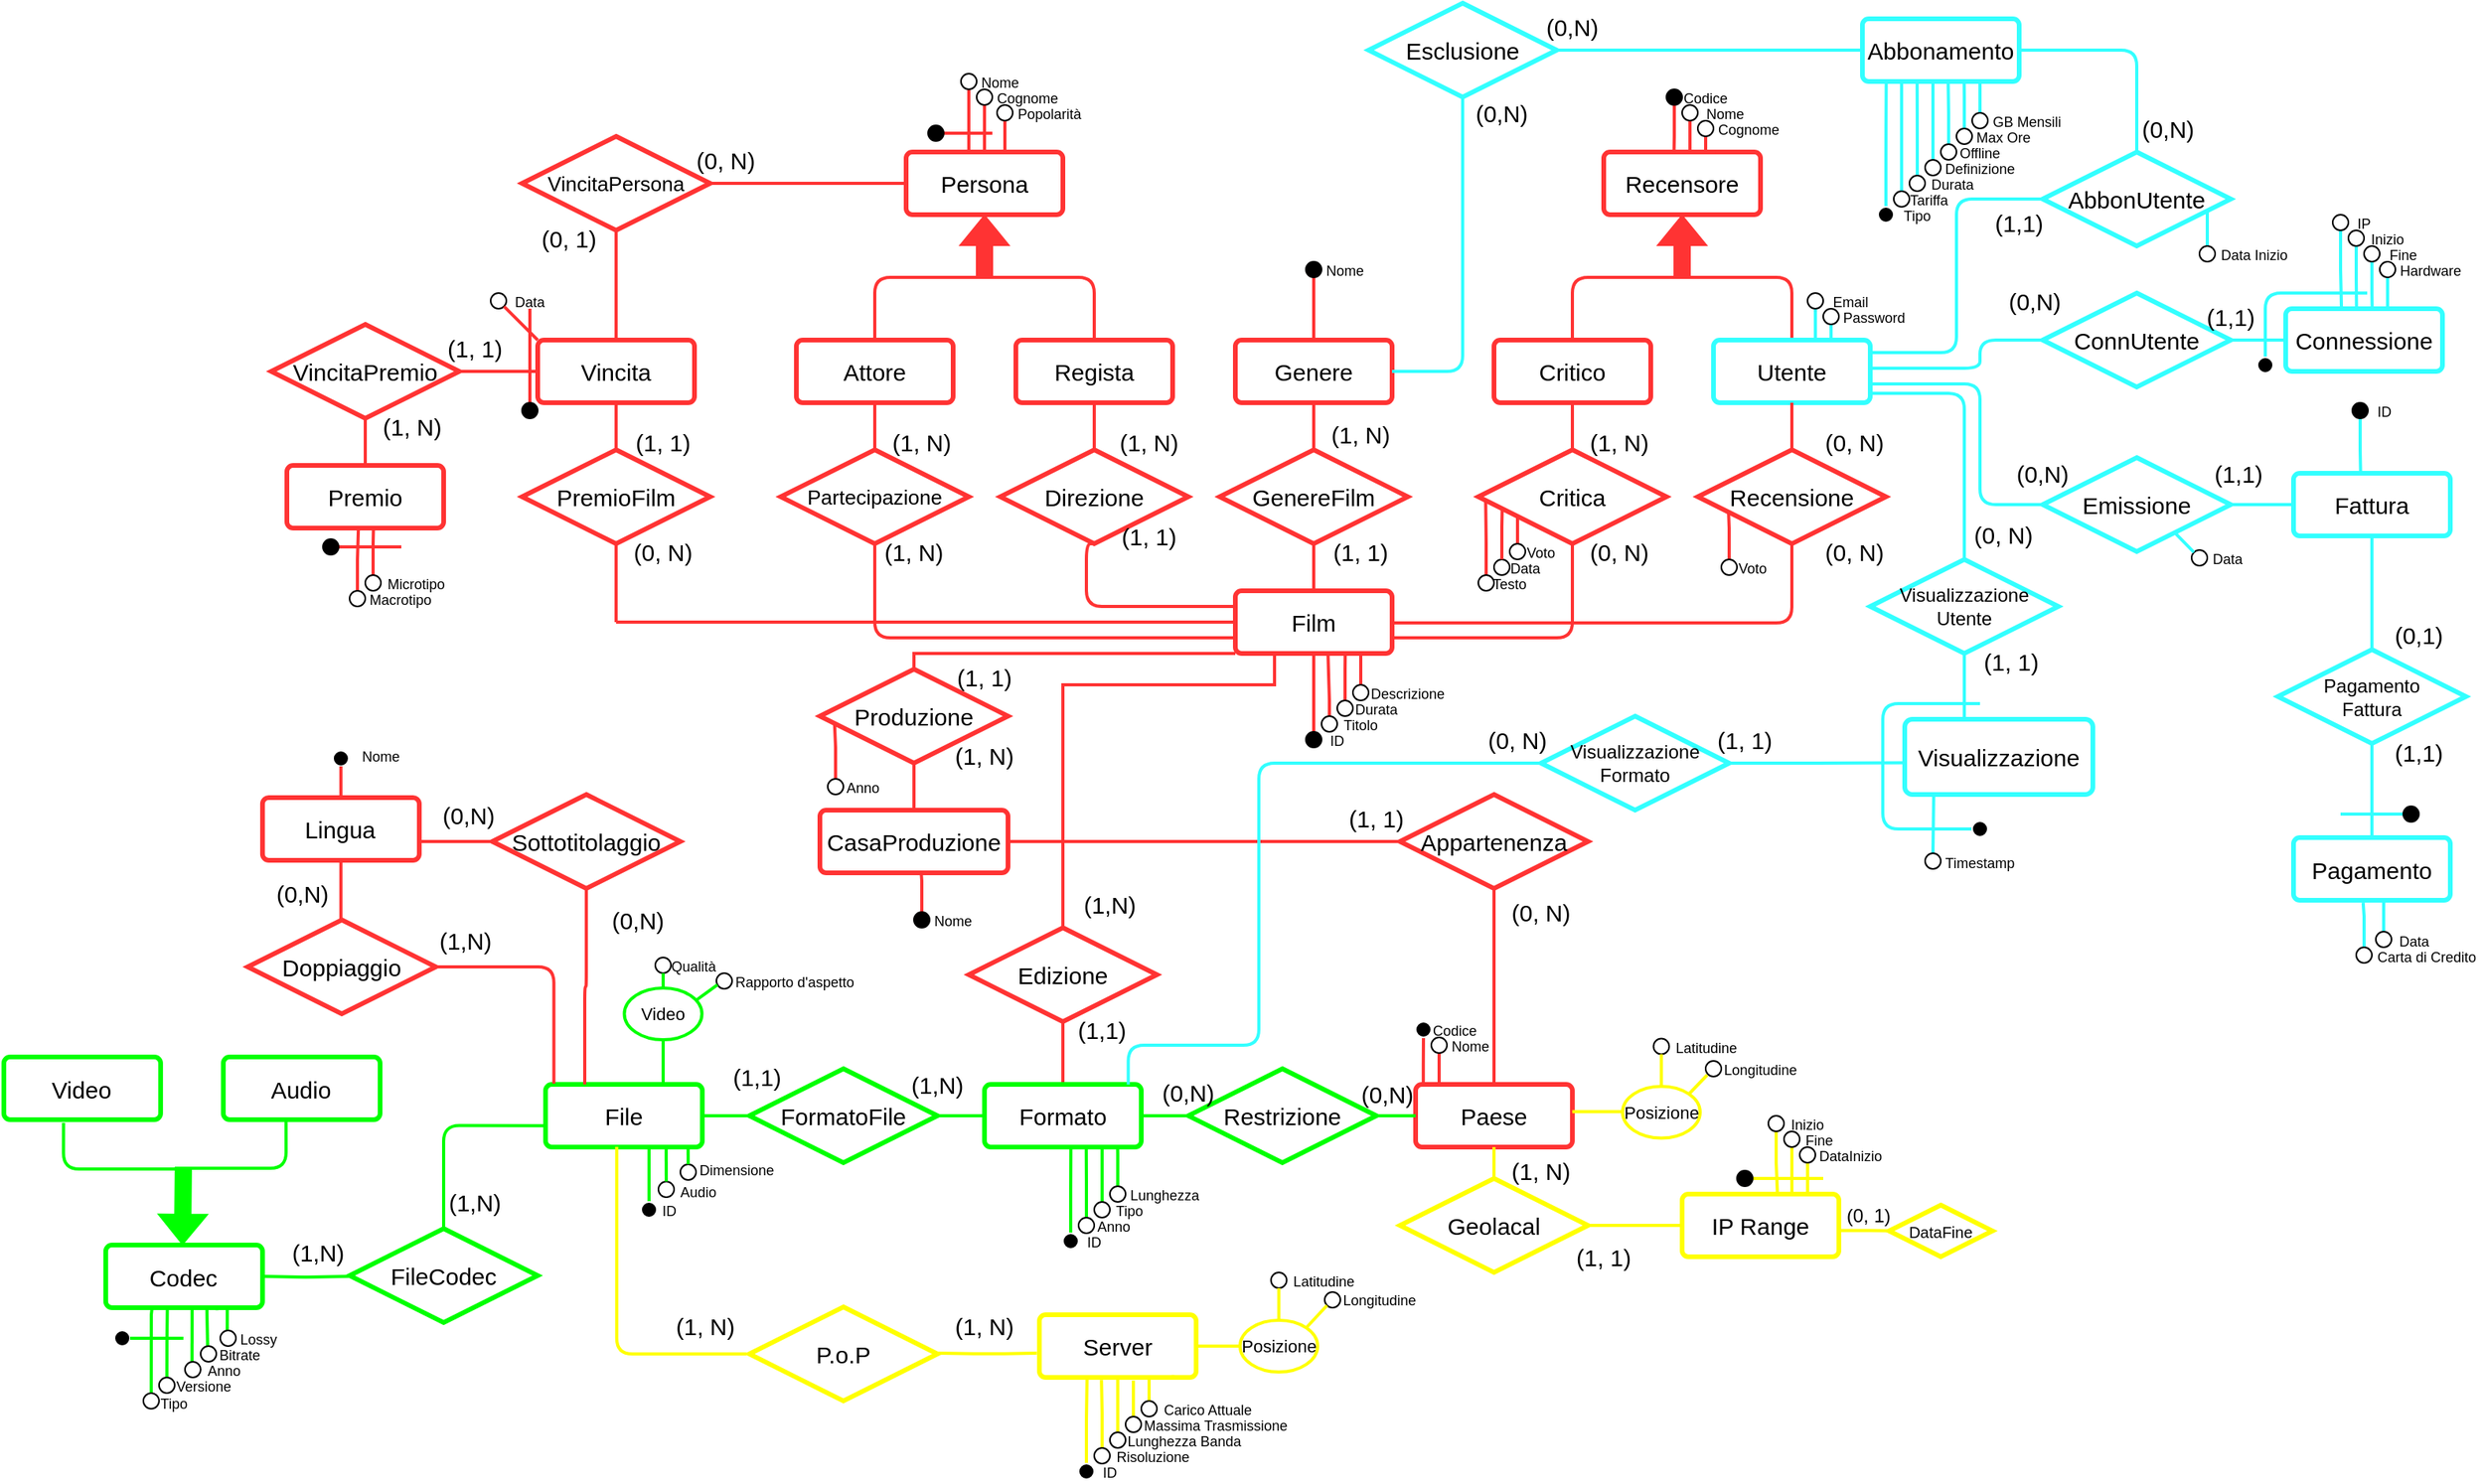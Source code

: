 <mxfile version="21.6.8" type="device" pages="3">
  <diagram id="R2lEEEUBdFMjLlhIrx00" name="ER - da ristrutturare">
    <mxGraphModel dx="2154" dy="275" grid="1" gridSize="10" guides="1" tooltips="1" connect="1" arrows="1" fold="1" page="1" pageScale="1" pageWidth="1700" pageHeight="1000" math="0" shadow="0" extFonts="Permanent Marker^https://fonts.googleapis.com/css?family=Permanent+Marker">
      <root>
        <mxCell id="0" />
        <mxCell id="1" parent="0" />
        <mxCell id="NKGvH9Crkrx0q5OSbga0-109" style="edgeStyle=orthogonalEdgeStyle;rounded=1;orthogonalLoop=1;jettySize=auto;html=1;entryX=0.5;entryY=1;entryDx=0;entryDy=0;endArrow=none;endFill=0;strokeWidth=2;strokeColor=#FF3333;exitX=1;exitY=0.75;exitDx=0;exitDy=0;" parent="1" source="gfvizb78fDKN9hPaAQz3-2" target="NKGvH9Crkrx0q5OSbga0-61" edge="1">
          <mxGeometry relative="1" as="geometry" />
        </mxCell>
        <mxCell id="NKGvH9Crkrx0q5OSbga0-114" style="edgeStyle=orthogonalEdgeStyle;rounded=1;orthogonalLoop=1;jettySize=auto;html=1;entryX=0.5;entryY=1;entryDx=0;entryDy=0;endArrow=none;endFill=0;strokeWidth=2;strokeColor=#FF3333;exitX=0.95;exitY=0.513;exitDx=0;exitDy=0;exitPerimeter=0;" parent="1" source="gfvizb78fDKN9hPaAQz3-2" target="NKGvH9Crkrx0q5OSbga0-59" edge="1">
          <mxGeometry relative="1" as="geometry">
            <mxPoint x="-750" y="408" as="sourcePoint" />
          </mxGeometry>
        </mxCell>
        <mxCell id="FoAWJP59tls7MiWZvlNt-28" style="edgeStyle=orthogonalEdgeStyle;shape=connector;rounded=0;orthogonalLoop=1;jettySize=auto;html=1;labelBackgroundColor=default;strokeColor=#FF3333;strokeWidth=2;fontFamily=Helvetica;fontSize=11;fontColor=default;endArrow=none;endFill=0;" parent="1" source="gfvizb78fDKN9hPaAQz3-2" edge="1">
          <mxGeometry relative="1" as="geometry">
            <mxPoint x="-1250" y="408" as="targetPoint" />
          </mxGeometry>
        </mxCell>
        <mxCell id="gfvizb78fDKN9hPaAQz3-2" value="&lt;font style=&quot;font-size: 15px;&quot;&gt;Film&lt;/font&gt;" style="rounded=1;arcSize=10;whiteSpace=wrap;html=1;align=center;strokeColor=#FF3333;strokeWidth=3;" parent="1" vertex="1">
          <mxGeometry x="-855" y="388" width="100" height="40" as="geometry" />
        </mxCell>
        <mxCell id="gfvizb78fDKN9hPaAQz3-11" value="&lt;font style=&quot;font-size: 15px;&quot;&gt;Persona&lt;/font&gt;" style="rounded=1;arcSize=10;whiteSpace=wrap;html=1;align=center;strokeWidth=3;strokeColor=#FF3333;" parent="1" vertex="1">
          <mxGeometry x="-1065" y="108" width="100" height="40" as="geometry" />
        </mxCell>
        <mxCell id="NKGvH9Crkrx0q5OSbga0-91" style="edgeStyle=orthogonalEdgeStyle;rounded=1;orthogonalLoop=1;jettySize=auto;html=1;exitX=0.5;exitY=0;exitDx=0;exitDy=0;endArrow=none;endFill=0;strokeWidth=2;strokeColor=#FF3333;" parent="1" source="gfvizb78fDKN9hPaAQz3-13" edge="1">
          <mxGeometry relative="1" as="geometry">
            <mxPoint x="-1015.0" y="188.0" as="targetPoint" />
            <Array as="points">
              <mxPoint x="-945" y="188" />
            </Array>
          </mxGeometry>
        </mxCell>
        <mxCell id="gfvizb78fDKN9hPaAQz3-13" value="&lt;font style=&quot;font-size: 15px;&quot;&gt;Regista&lt;/font&gt;" style="rounded=1;arcSize=10;whiteSpace=wrap;html=1;align=center;strokeWidth=3;strokeColor=#FF3333;" parent="1" vertex="1">
          <mxGeometry x="-995" y="228" width="100" height="40" as="geometry" />
        </mxCell>
        <mxCell id="NKGvH9Crkrx0q5OSbga0-92" style="edgeStyle=orthogonalEdgeStyle;rounded=1;orthogonalLoop=1;jettySize=auto;html=1;exitX=0.5;exitY=0;exitDx=0;exitDy=0;endArrow=none;endFill=0;strokeWidth=2;strokeColor=#FF3333;" parent="1" source="gfvizb78fDKN9hPaAQz3-14" edge="1">
          <mxGeometry relative="1" as="geometry">
            <mxPoint x="-1015" y="188" as="targetPoint" />
            <Array as="points">
              <mxPoint x="-1085" y="188" />
            </Array>
          </mxGeometry>
        </mxCell>
        <mxCell id="gfvizb78fDKN9hPaAQz3-14" value="&lt;span style=&quot;font-size: 15px;&quot;&gt;Attore&lt;/span&gt;" style="rounded=1;arcSize=10;whiteSpace=wrap;html=1;align=center;strokeWidth=3;strokeColor=#FF3333;" parent="1" vertex="1">
          <mxGeometry x="-1135" y="228" width="100" height="40" as="geometry" />
        </mxCell>
        <mxCell id="gfvizb78fDKN9hPaAQz3-21" value="" style="shape=flexArrow;endArrow=classic;html=1;rounded=0;entryX=0.5;entryY=1;entryDx=0;entryDy=0;fillColor=#FF3333;strokeColor=#FF3333;" parent="1" target="gfvizb78fDKN9hPaAQz3-11" edge="1">
          <mxGeometry width="50" height="50" relative="1" as="geometry">
            <mxPoint x="-1015" y="188" as="sourcePoint" />
            <mxPoint x="-945" y="268" as="targetPoint" />
          </mxGeometry>
        </mxCell>
        <mxCell id="NKGvH9Crkrx0q5OSbga0-81" style="edgeStyle=orthogonalEdgeStyle;rounded=1;orthogonalLoop=1;jettySize=auto;html=1;entryX=0;entryY=0.25;entryDx=0;entryDy=0;exitX=0.5;exitY=1;exitDx=0;exitDy=0;endArrow=none;endFill=0;strokeColor=#FF3333;strokeWidth=2;" parent="1" source="gfvizb78fDKN9hPaAQz3-22" target="gfvizb78fDKN9hPaAQz3-2" edge="1">
          <mxGeometry relative="1" as="geometry">
            <Array as="points">
              <mxPoint x="-950" y="398" />
            </Array>
          </mxGeometry>
        </mxCell>
        <mxCell id="NKGvH9Crkrx0q5OSbga0-98" style="edgeStyle=orthogonalEdgeStyle;rounded=1;orthogonalLoop=1;jettySize=auto;html=1;entryX=0.5;entryY=1;entryDx=0;entryDy=0;strokeWidth=2;endArrow=none;endFill=0;strokeColor=#FF3333;" parent="1" source="gfvizb78fDKN9hPaAQz3-22" target="gfvizb78fDKN9hPaAQz3-13" edge="1">
          <mxGeometry relative="1" as="geometry" />
        </mxCell>
        <mxCell id="gfvizb78fDKN9hPaAQz3-22" value="&lt;font style=&quot;font-size: 15px;&quot;&gt;Direzione&lt;/font&gt;" style="shape=rhombus;perimeter=rhombusPerimeter;whiteSpace=wrap;html=1;align=center;strokeWidth=3;strokeColor=#FF3333;" parent="1" vertex="1">
          <mxGeometry x="-1005" y="298" width="120" height="60" as="geometry" />
        </mxCell>
        <mxCell id="gfvizb78fDKN9hPaAQz3-23" value="&lt;font style=&quot;font-size: 15px;&quot;&gt;(1, 1)&lt;/font&gt;" style="text;html=1;strokeColor=none;fillColor=none;align=center;verticalAlign=middle;whiteSpace=wrap;rounded=0;" parent="1" vertex="1">
          <mxGeometry x="-940" y="338" width="60" height="30" as="geometry" />
        </mxCell>
        <mxCell id="gfvizb78fDKN9hPaAQz3-24" value="&lt;font style=&quot;font-size: 15px;&quot;&gt;(1, N)&lt;/font&gt;" style="text;html=1;strokeColor=none;fillColor=none;align=center;verticalAlign=middle;whiteSpace=wrap;rounded=0;" parent="1" vertex="1">
          <mxGeometry x="-940" y="278" width="60" height="30" as="geometry" />
        </mxCell>
        <mxCell id="NKGvH9Crkrx0q5OSbga0-96" style="edgeStyle=orthogonalEdgeStyle;rounded=1;orthogonalLoop=1;jettySize=auto;html=1;entryX=0.5;entryY=1;entryDx=0;entryDy=0;endArrow=none;endFill=0;strokeWidth=2;strokeColor=#FF3333;" parent="1" source="gfvizb78fDKN9hPaAQz3-25" target="gfvizb78fDKN9hPaAQz3-14" edge="1">
          <mxGeometry relative="1" as="geometry" />
        </mxCell>
        <mxCell id="NKGvH9Crkrx0q5OSbga0-97" style="edgeStyle=orthogonalEdgeStyle;rounded=1;orthogonalLoop=1;jettySize=auto;html=1;entryX=0;entryY=0.75;entryDx=0;entryDy=0;exitX=0.5;exitY=1;exitDx=0;exitDy=0;endArrow=none;endFill=0;strokeWidth=2;strokeColor=#FF3333;" parent="1" source="gfvizb78fDKN9hPaAQz3-25" target="gfvizb78fDKN9hPaAQz3-2" edge="1">
          <mxGeometry relative="1" as="geometry">
            <mxPoint x="-1090.0" y="408.0" as="targetPoint" />
          </mxGeometry>
        </mxCell>
        <mxCell id="gfvizb78fDKN9hPaAQz3-25" value="&lt;font style=&quot;font-size: 13px;&quot;&gt;Partecipazione&lt;/font&gt;" style="shape=rhombus;perimeter=rhombusPerimeter;whiteSpace=wrap;html=1;align=center;strokeWidth=3;strokeColor=#FF3333;" parent="1" vertex="1">
          <mxGeometry x="-1145" y="298" width="120" height="60" as="geometry" />
        </mxCell>
        <mxCell id="gfvizb78fDKN9hPaAQz3-26" value="&lt;font style=&quot;font-size: 15px;&quot;&gt;(1, N)&lt;/font&gt;" style="text;html=1;strokeColor=none;fillColor=none;align=center;verticalAlign=middle;whiteSpace=wrap;rounded=0;" parent="1" vertex="1">
          <mxGeometry x="-1090" y="348" width="60" height="30" as="geometry" />
        </mxCell>
        <mxCell id="gfvizb78fDKN9hPaAQz3-27" value="&lt;font style=&quot;font-size: 15px;&quot;&gt;(1, N)&lt;/font&gt;" style="text;html=1;strokeColor=none;fillColor=none;align=center;verticalAlign=middle;whiteSpace=wrap;rounded=0;" parent="1" vertex="1">
          <mxGeometry x="-1085" y="278" width="60" height="30" as="geometry" />
        </mxCell>
        <mxCell id="NKGvH9Crkrx0q5OSbga0-107" style="edgeStyle=orthogonalEdgeStyle;rounded=1;orthogonalLoop=1;jettySize=auto;html=1;strokeWidth=2;endArrow=none;endFill=0;strokeColor=#FF3333;" parent="1" source="gfvizb78fDKN9hPaAQz3-34" target="gfvizb78fDKN9hPaAQz3-35" edge="1">
          <mxGeometry relative="1" as="geometry" />
        </mxCell>
        <mxCell id="gfvizb78fDKN9hPaAQz3-34" value="&lt;font style=&quot;font-size: 15px;&quot;&gt;Paese&lt;/font&gt;" style="rounded=1;arcSize=10;whiteSpace=wrap;html=1;align=center;strokeWidth=3;strokeColor=#FF3333;" parent="1" vertex="1">
          <mxGeometry x="-740" y="703" width="100" height="40" as="geometry" />
        </mxCell>
        <mxCell id="NKGvH9Crkrx0q5OSbga0-108" style="edgeStyle=orthogonalEdgeStyle;rounded=1;orthogonalLoop=1;jettySize=auto;html=1;entryX=1;entryY=0.5;entryDx=0;entryDy=0;exitX=0;exitY=0.5;exitDx=0;exitDy=0;endArrow=none;endFill=0;strokeWidth=2;strokeColor=#FF3333;" parent="1" source="gfvizb78fDKN9hPaAQz3-35" target="FoAWJP59tls7MiWZvlNt-83" edge="1">
          <mxGeometry relative="1" as="geometry" />
        </mxCell>
        <mxCell id="gfvizb78fDKN9hPaAQz3-35" value="&lt;font style=&quot;font-size: 15px;&quot;&gt;Appartenenza&lt;/font&gt;" style="shape=rhombus;perimeter=rhombusPerimeter;whiteSpace=wrap;html=1;align=center;strokeWidth=3;strokeColor=#FF3333;" parent="1" vertex="1">
          <mxGeometry x="-750" y="518" width="120" height="60" as="geometry" />
        </mxCell>
        <mxCell id="NKGvH9Crkrx0q5OSbga0-1" value="&lt;font style=&quot;font-size: 15px;&quot;&gt;Genere&lt;/font&gt;" style="rounded=1;arcSize=10;whiteSpace=wrap;html=1;align=center;strokeColor=#FF3333;strokeWidth=3;" parent="1" vertex="1">
          <mxGeometry x="-855" y="228" width="100" height="40" as="geometry" />
        </mxCell>
        <mxCell id="NKGvH9Crkrx0q5OSbga0-104" style="edgeStyle=orthogonalEdgeStyle;rounded=1;orthogonalLoop=1;jettySize=auto;html=1;entryX=0.5;entryY=0;entryDx=0;entryDy=0;endArrow=none;endFill=0;strokeWidth=2;strokeColor=#FF3333;" parent="1" source="NKGvH9Crkrx0q5OSbga0-4" target="gfvizb78fDKN9hPaAQz3-2" edge="1">
          <mxGeometry relative="1" as="geometry" />
        </mxCell>
        <mxCell id="NKGvH9Crkrx0q5OSbga0-105" style="edgeStyle=orthogonalEdgeStyle;rounded=1;orthogonalLoop=1;jettySize=auto;html=1;entryX=0.5;entryY=1;entryDx=0;entryDy=0;strokeColor=#FF3333;strokeWidth=2;endArrow=none;endFill=0;" parent="1" source="NKGvH9Crkrx0q5OSbga0-4" target="NKGvH9Crkrx0q5OSbga0-1" edge="1">
          <mxGeometry relative="1" as="geometry" />
        </mxCell>
        <mxCell id="NKGvH9Crkrx0q5OSbga0-4" value="&lt;font style=&quot;font-size: 15px;&quot;&gt;GenereFilm&lt;/font&gt;" style="shape=rhombus;perimeter=rhombusPerimeter;whiteSpace=wrap;html=1;align=center;strokeWidth=3;strokeColor=#FF3333;" parent="1" vertex="1">
          <mxGeometry x="-865" y="298" width="120" height="60" as="geometry" />
        </mxCell>
        <mxCell id="NKGvH9Crkrx0q5OSbga0-5" value="&lt;font style=&quot;font-size: 15px;&quot;&gt;(1, 1)&lt;/font&gt;" style="text;html=1;strokeColor=none;fillColor=none;align=center;verticalAlign=middle;whiteSpace=wrap;rounded=0;" parent="1" vertex="1">
          <mxGeometry x="-805" y="348" width="60" height="30" as="geometry" />
        </mxCell>
        <mxCell id="NKGvH9Crkrx0q5OSbga0-6" value="&lt;font style=&quot;font-size: 15px;&quot;&gt;(1, N)&lt;/font&gt;" style="text;html=1;strokeColor=none;fillColor=none;align=center;verticalAlign=middle;whiteSpace=wrap;rounded=0;" parent="1" vertex="1">
          <mxGeometry x="-805" y="273" width="60" height="30" as="geometry" />
        </mxCell>
        <mxCell id="NKGvH9Crkrx0q5OSbga0-129" style="edgeStyle=orthogonalEdgeStyle;shape=connector;rounded=1;orthogonalLoop=1;jettySize=auto;html=1;labelBackgroundColor=default;strokeColor=#FF3333;strokeWidth=2;fontFamily=Helvetica;fontSize=11;fontColor=default;endArrow=none;endFill=0;" parent="1" source="NKGvH9Crkrx0q5OSbga0-9" target="NKGvH9Crkrx0q5OSbga0-44" edge="1">
          <mxGeometry relative="1" as="geometry" />
        </mxCell>
        <mxCell id="NKGvH9Crkrx0q5OSbga0-145" style="edgeStyle=orthogonalEdgeStyle;shape=connector;rounded=1;orthogonalLoop=1;jettySize=auto;html=1;entryX=1;entryY=0.5;entryDx=0;entryDy=0;labelBackgroundColor=default;strokeColor=#00FF00;strokeWidth=2;fontFamily=Helvetica;fontSize=11;fontColor=default;endArrow=none;endFill=0;" parent="1" source="NKGvH9Crkrx0q5OSbga0-9" target="NKGvH9Crkrx0q5OSbga0-140" edge="1">
          <mxGeometry relative="1" as="geometry" />
        </mxCell>
        <mxCell id="NKGvH9Crkrx0q5OSbga0-9" value="&lt;font style=&quot;font-size: 15px;&quot;&gt;Formato&lt;/font&gt;" style="rounded=1;arcSize=10;whiteSpace=wrap;html=1;align=center;strokeColor=#00FF00;strokeWidth=3;" parent="1" vertex="1">
          <mxGeometry x="-1015" y="703" width="100" height="40" as="geometry" />
        </mxCell>
        <mxCell id="FoAWJP59tls7MiWZvlNt-233" style="edgeStyle=orthogonalEdgeStyle;shape=connector;rounded=0;orthogonalLoop=1;jettySize=auto;html=1;entryX=0.25;entryY=1;entryDx=0;entryDy=0;labelBackgroundColor=default;strokeColor=#FF3333;strokeWidth=2;fontFamily=Helvetica;fontSize=11;fontColor=default;endArrow=none;endFill=0;exitX=0.5;exitY=0;exitDx=0;exitDy=0;" parent="1" source="NKGvH9Crkrx0q5OSbga0-44" target="gfvizb78fDKN9hPaAQz3-2" edge="1">
          <mxGeometry relative="1" as="geometry">
            <mxPoint x="-960" y="598" as="sourcePoint" />
            <Array as="points">
              <mxPoint x="-965" y="448" />
              <mxPoint x="-830" y="448" />
            </Array>
          </mxGeometry>
        </mxCell>
        <mxCell id="NKGvH9Crkrx0q5OSbga0-44" value="&lt;font style=&quot;font-size: 15px;&quot;&gt;Edizione&lt;/font&gt;" style="shape=rhombus;perimeter=rhombusPerimeter;whiteSpace=wrap;html=1;align=center;strokeWidth=3;strokeColor=#FF3333;" parent="1" vertex="1">
          <mxGeometry x="-1025" y="603" width="120" height="60" as="geometry" />
        </mxCell>
        <mxCell id="NKGvH9Crkrx0q5OSbga0-45" value="&lt;font style=&quot;font-size: 15px;&quot;&gt;(1,N)&lt;/font&gt;" style="text;html=1;strokeColor=none;fillColor=none;align=center;verticalAlign=middle;whiteSpace=wrap;rounded=0;" parent="1" vertex="1">
          <mxGeometry x="-965" y="573" width="60" height="30" as="geometry" />
        </mxCell>
        <mxCell id="NKGvH9Crkrx0q5OSbga0-46" value="&lt;font style=&quot;font-size: 15px;&quot;&gt;(1,1)&lt;/font&gt;" style="text;html=1;strokeColor=none;fillColor=none;align=center;verticalAlign=middle;whiteSpace=wrap;rounded=0;" parent="1" vertex="1">
          <mxGeometry x="-970" y="653" width="60" height="30" as="geometry" />
        </mxCell>
        <mxCell id="NKGvH9Crkrx0q5OSbga0-52" value="&lt;font style=&quot;font-size: 15px;&quot;&gt;Recensore&lt;/font&gt;" style="rounded=1;arcSize=10;whiteSpace=wrap;html=1;align=center;strokeWidth=3;strokeColor=#FF3333;" parent="1" vertex="1">
          <mxGeometry x="-620" y="108" width="100" height="40" as="geometry" />
        </mxCell>
        <mxCell id="NKGvH9Crkrx0q5OSbga0-112" style="edgeStyle=orthogonalEdgeStyle;rounded=1;orthogonalLoop=1;jettySize=auto;html=1;exitX=0.5;exitY=0;exitDx=0;exitDy=0;endArrow=none;endFill=0;strokeWidth=2;strokeColor=#FF3333;" parent="1" source="NKGvH9Crkrx0q5OSbga0-53" edge="1">
          <mxGeometry relative="1" as="geometry">
            <mxPoint x="-570" y="188.0" as="targetPoint" />
            <Array as="points">
              <mxPoint x="-500" y="188" />
            </Array>
          </mxGeometry>
        </mxCell>
        <mxCell id="FoAWJP59tls7MiWZvlNt-300" style="edgeStyle=orthogonalEdgeStyle;shape=connector;rounded=1;orthogonalLoop=1;jettySize=auto;html=1;entryX=0;entryY=0.5;entryDx=0;entryDy=0;labelBackgroundColor=default;strokeColor=#33FFFF;strokeWidth=2;fontFamily=Helvetica;fontSize=11;fontColor=default;endArrow=none;endFill=0;" parent="1" target="NKGvH9Crkrx0q5OSbga0-163" edge="1">
          <mxGeometry relative="1" as="geometry">
            <mxPoint x="-450" y="236" as="sourcePoint" />
            <mxPoint x="-340.0" y="144" as="targetPoint" />
            <Array as="points">
              <mxPoint x="-395" y="236" />
              <mxPoint x="-395" y="138" />
            </Array>
          </mxGeometry>
        </mxCell>
        <mxCell id="NKGvH9Crkrx0q5OSbga0-53" value="&lt;font style=&quot;font-size: 15px;&quot;&gt;Utente&lt;/font&gt;" style="rounded=1;arcSize=10;whiteSpace=wrap;html=1;align=center;strokeWidth=3;strokeColor=#33FFFF;" parent="1" vertex="1">
          <mxGeometry x="-550" y="228" width="100" height="40" as="geometry" />
        </mxCell>
        <mxCell id="NKGvH9Crkrx0q5OSbga0-111" style="edgeStyle=orthogonalEdgeStyle;rounded=1;orthogonalLoop=1;jettySize=auto;html=1;exitX=0.5;exitY=0;exitDx=0;exitDy=0;endArrow=none;endFill=0;strokeWidth=2;strokeColor=#FF3333;" parent="1" source="NKGvH9Crkrx0q5OSbga0-54" edge="1">
          <mxGeometry relative="1" as="geometry">
            <mxPoint x="-570" y="188.0" as="targetPoint" />
            <Array as="points">
              <mxPoint x="-640" y="188" />
            </Array>
          </mxGeometry>
        </mxCell>
        <mxCell id="NKGvH9Crkrx0q5OSbga0-54" value="&lt;span style=&quot;font-size: 15px;&quot;&gt;Critico&lt;/span&gt;" style="rounded=1;arcSize=10;whiteSpace=wrap;html=1;align=center;strokeWidth=3;strokeColor=#FF3333;" parent="1" vertex="1">
          <mxGeometry x="-690" y="228" width="100" height="40" as="geometry" />
        </mxCell>
        <mxCell id="NKGvH9Crkrx0q5OSbga0-58" value="" style="shape=flexArrow;endArrow=classic;html=1;rounded=0;entryX=0.5;entryY=1;entryDx=0;entryDy=0;fillColor=#FF3333;strokeColor=#FF3333;" parent="1" target="NKGvH9Crkrx0q5OSbga0-52" edge="1">
          <mxGeometry width="50" height="50" relative="1" as="geometry">
            <mxPoint x="-570" y="188" as="sourcePoint" />
            <mxPoint x="-500" y="268" as="targetPoint" />
          </mxGeometry>
        </mxCell>
        <mxCell id="NKGvH9Crkrx0q5OSbga0-113" style="edgeStyle=orthogonalEdgeStyle;rounded=1;orthogonalLoop=1;jettySize=auto;html=1;entryX=0.5;entryY=1;entryDx=0;entryDy=0;strokeWidth=2;endArrow=none;endFill=0;strokeColor=#FF3333;" parent="1" source="NKGvH9Crkrx0q5OSbga0-59" target="NKGvH9Crkrx0q5OSbga0-53" edge="1">
          <mxGeometry relative="1" as="geometry" />
        </mxCell>
        <mxCell id="NKGvH9Crkrx0q5OSbga0-59" value="&lt;font style=&quot;font-size: 15px;&quot;&gt;Recensione&lt;/font&gt;" style="shape=rhombus;perimeter=rhombusPerimeter;whiteSpace=wrap;html=1;align=center;strokeWidth=3;strokeColor=#FF3333;" parent="1" vertex="1">
          <mxGeometry x="-560" y="298" width="120" height="60" as="geometry" />
        </mxCell>
        <mxCell id="NKGvH9Crkrx0q5OSbga0-60" value="&lt;font style=&quot;font-size: 15px;&quot;&gt;(0, N)&lt;/font&gt;" style="text;html=1;strokeColor=none;fillColor=none;align=center;verticalAlign=middle;whiteSpace=wrap;rounded=0;" parent="1" vertex="1">
          <mxGeometry x="-490" y="348" width="60" height="30" as="geometry" />
        </mxCell>
        <mxCell id="NKGvH9Crkrx0q5OSbga0-110" style="edgeStyle=orthogonalEdgeStyle;rounded=1;orthogonalLoop=1;jettySize=auto;html=1;entryX=0.5;entryY=1;entryDx=0;entryDy=0;endArrow=none;endFill=0;strokeWidth=2;strokeColor=#FF3333;" parent="1" source="NKGvH9Crkrx0q5OSbga0-61" target="NKGvH9Crkrx0q5OSbga0-54" edge="1">
          <mxGeometry relative="1" as="geometry" />
        </mxCell>
        <mxCell id="NKGvH9Crkrx0q5OSbga0-61" value="&lt;font style=&quot;font-size: 15px;&quot;&gt;Critica&lt;/font&gt;" style="shape=rhombus;perimeter=rhombusPerimeter;whiteSpace=wrap;html=1;align=center;strokeWidth=3;strokeColor=#FF3333;" parent="1" vertex="1">
          <mxGeometry x="-700" y="298" width="120" height="60" as="geometry" />
        </mxCell>
        <mxCell id="NKGvH9Crkrx0q5OSbga0-62" value="&lt;font style=&quot;font-size: 15px;&quot;&gt;(0, N)&lt;/font&gt;" style="text;html=1;strokeColor=none;fillColor=none;align=center;verticalAlign=middle;whiteSpace=wrap;rounded=0;" parent="1" vertex="1">
          <mxGeometry x="-640" y="348" width="60" height="30" as="geometry" />
        </mxCell>
        <mxCell id="NKGvH9Crkrx0q5OSbga0-70" value="&lt;font style=&quot;font-size: 15px;&quot;&gt;(1, N)&lt;/font&gt;" style="text;html=1;strokeColor=none;fillColor=none;align=center;verticalAlign=middle;whiteSpace=wrap;rounded=0;" parent="1" vertex="1">
          <mxGeometry x="-640" y="278" width="60" height="30" as="geometry" />
        </mxCell>
        <mxCell id="NKGvH9Crkrx0q5OSbga0-71" value="&lt;font style=&quot;font-size: 15px;&quot;&gt;(0, N)&lt;/font&gt;" style="text;html=1;strokeColor=none;fillColor=none;align=center;verticalAlign=middle;whiteSpace=wrap;rounded=0;" parent="1" vertex="1">
          <mxGeometry x="-490" y="278" width="60" height="30" as="geometry" />
        </mxCell>
        <mxCell id="NKGvH9Crkrx0q5OSbga0-82" style="edgeStyle=orthogonalEdgeStyle;rounded=1;orthogonalLoop=1;jettySize=auto;html=1;entryX=0.5;entryY=1;entryDx=0;entryDy=0;endArrow=none;endFill=0;strokeWidth=2;strokeColor=#FF3333;" parent="1" source="NKGvH9Crkrx0q5OSbga0-77" target="NKGvH9Crkrx0q5OSbga0-80" edge="1">
          <mxGeometry relative="1" as="geometry" />
        </mxCell>
        <mxCell id="NKGvH9Crkrx0q5OSbga0-83" style="edgeStyle=orthogonalEdgeStyle;rounded=1;orthogonalLoop=1;jettySize=auto;html=1;entryX=0.5;entryY=0;entryDx=0;entryDy=0;strokeColor=#FF3333;strokeWidth=2;endArrow=none;endFill=0;" parent="1" source="NKGvH9Crkrx0q5OSbga0-77" target="NKGvH9Crkrx0q5OSbga0-79" edge="1">
          <mxGeometry relative="1" as="geometry" />
        </mxCell>
        <mxCell id="NKGvH9Crkrx0q5OSbga0-77" value="&lt;span style=&quot;font-size: 15px;&quot;&gt;Vincita&lt;/span&gt;" style="rounded=1;arcSize=10;whiteSpace=wrap;html=1;align=center;strokeWidth=3;strokeColor=#FF3333;" parent="1" vertex="1">
          <mxGeometry x="-1300" y="228" width="100" height="40" as="geometry" />
        </mxCell>
        <mxCell id="FoAWJP59tls7MiWZvlNt-27" style="edgeStyle=orthogonalEdgeStyle;shape=connector;rounded=0;orthogonalLoop=1;jettySize=auto;html=1;labelBackgroundColor=default;strokeColor=#FF3333;strokeWidth=2;fontFamily=Helvetica;fontSize=11;fontColor=default;endArrow=none;endFill=0;" parent="1" source="NKGvH9Crkrx0q5OSbga0-79" edge="1">
          <mxGeometry relative="1" as="geometry">
            <mxPoint x="-1250" y="408" as="targetPoint" />
          </mxGeometry>
        </mxCell>
        <mxCell id="NKGvH9Crkrx0q5OSbga0-79" value="&lt;font style=&quot;font-size: 15px;&quot;&gt;PremioFilm&lt;/font&gt;" style="shape=rhombus;perimeter=rhombusPerimeter;whiteSpace=wrap;html=1;align=center;strokeWidth=3;strokeColor=#FF3333;" parent="1" vertex="1">
          <mxGeometry x="-1310" y="298" width="120" height="60" as="geometry" />
        </mxCell>
        <mxCell id="NKGvH9Crkrx0q5OSbga0-85" style="edgeStyle=orthogonalEdgeStyle;rounded=1;orthogonalLoop=1;jettySize=auto;html=1;entryX=0;entryY=0.5;entryDx=0;entryDy=0;strokeColor=#FF3333;strokeWidth=2;endArrow=none;endFill=0;" parent="1" source="NKGvH9Crkrx0q5OSbga0-80" target="gfvizb78fDKN9hPaAQz3-11" edge="1">
          <mxGeometry relative="1" as="geometry" />
        </mxCell>
        <mxCell id="NKGvH9Crkrx0q5OSbga0-80" value="&lt;font style=&quot;font-size: 13px;&quot;&gt;VincitaPersona&lt;/font&gt;" style="shape=rhombus;perimeter=rhombusPerimeter;whiteSpace=wrap;html=1;align=center;strokeWidth=3;strokeColor=#FF3333;" parent="1" vertex="1">
          <mxGeometry x="-1310" y="98" width="120" height="60" as="geometry" />
        </mxCell>
        <mxCell id="NKGvH9Crkrx0q5OSbga0-86" value="&lt;font style=&quot;font-size: 15px;&quot;&gt;(0, N)&lt;/font&gt;" style="text;html=1;strokeColor=none;fillColor=none;align=center;verticalAlign=middle;whiteSpace=wrap;rounded=0;" parent="1" vertex="1">
          <mxGeometry x="-1250" y="348" width="60" height="30" as="geometry" />
        </mxCell>
        <mxCell id="NKGvH9Crkrx0q5OSbga0-87" value="&lt;font style=&quot;font-size: 15px;&quot;&gt;(1, 1)&lt;/font&gt;" style="text;html=1;strokeColor=none;fillColor=none;align=center;verticalAlign=middle;whiteSpace=wrap;rounded=0;" parent="1" vertex="1">
          <mxGeometry x="-1250" y="278" width="60" height="30" as="geometry" />
        </mxCell>
        <mxCell id="NKGvH9Crkrx0q5OSbga0-88" value="&lt;font style=&quot;font-size: 15px;&quot;&gt;(0, 1)&lt;/font&gt;" style="text;html=1;strokeColor=none;fillColor=none;align=center;verticalAlign=middle;whiteSpace=wrap;rounded=0;" parent="1" vertex="1">
          <mxGeometry x="-1310" y="148" width="60" height="30" as="geometry" />
        </mxCell>
        <mxCell id="NKGvH9Crkrx0q5OSbga0-89" value="&lt;font style=&quot;font-size: 15px;&quot;&gt;(0, N)&lt;/font&gt;" style="text;html=1;strokeColor=none;fillColor=none;align=center;verticalAlign=middle;whiteSpace=wrap;rounded=0;" parent="1" vertex="1">
          <mxGeometry x="-1210" y="98" width="60" height="30" as="geometry" />
        </mxCell>
        <mxCell id="NKGvH9Crkrx0q5OSbga0-133" value="&lt;font style=&quot;font-size: 15px;&quot;&gt;File&lt;/font&gt;" style="rounded=1;arcSize=10;whiteSpace=wrap;html=1;align=center;strokeColor=#00FF00;strokeWidth=3;" parent="1" vertex="1">
          <mxGeometry x="-1295" y="703" width="100" height="40" as="geometry" />
        </mxCell>
        <mxCell id="NKGvH9Crkrx0q5OSbga0-134" value="&lt;font style=&quot;font-size: 15px;&quot;&gt;Codec&lt;/font&gt;" style="rounded=1;arcSize=10;whiteSpace=wrap;html=1;align=center;strokeWidth=3;strokeColor=#00FF00;" parent="1" vertex="1">
          <mxGeometry x="-1575.55" y="805.5" width="100" height="40" as="geometry" />
        </mxCell>
        <mxCell id="NKGvH9Crkrx0q5OSbga0-189" style="edgeStyle=orthogonalEdgeStyle;shape=connector;rounded=1;orthogonalLoop=1;jettySize=auto;html=1;labelBackgroundColor=default;strokeColor=#00FF00;strokeWidth=2;fontFamily=Helvetica;fontSize=11;fontColor=default;endArrow=none;endFill=0;" parent="1" edge="1">
          <mxGeometry relative="1" as="geometry">
            <mxPoint x="-1530" y="760" as="targetPoint" />
            <Array as="points">
              <mxPoint x="-1460.55" y="756.5" />
            </Array>
            <mxPoint x="-1460.545" y="726.5" as="sourcePoint" />
          </mxGeometry>
        </mxCell>
        <mxCell id="NKGvH9Crkrx0q5OSbga0-136" value="&lt;font style=&quot;font-size: 15px;&quot;&gt;Audio&lt;/font&gt;" style="rounded=1;arcSize=10;whiteSpace=wrap;html=1;align=center;strokeWidth=3;strokeColor=#00FF00;" parent="1" vertex="1">
          <mxGeometry x="-1500.55" y="685.5" width="100" height="40" as="geometry" />
        </mxCell>
        <mxCell id="NKGvH9Crkrx0q5OSbga0-138" value="&lt;span style=&quot;font-size: 15px;&quot;&gt;Video&lt;/span&gt;" style="rounded=1;arcSize=10;whiteSpace=wrap;html=1;align=center;strokeWidth=3;strokeColor=#00FF00;" parent="1" vertex="1">
          <mxGeometry x="-1640.55" y="685.5" width="100" height="40" as="geometry" />
        </mxCell>
        <mxCell id="NKGvH9Crkrx0q5OSbga0-139" value="" style="shape=flexArrow;endArrow=classic;html=1;rounded=0;entryX=0.5;entryY=0;entryDx=0;entryDy=0;fillColor=#00FF00;strokeColor=#00FF00;" parent="1" edge="1">
          <mxGeometry width="50" height="50" relative="1" as="geometry">
            <mxPoint x="-1526.05" y="755.5" as="sourcePoint" />
            <mxPoint x="-1526.55" y="805.5" as="targetPoint" />
          </mxGeometry>
        </mxCell>
        <mxCell id="NKGvH9Crkrx0q5OSbga0-144" style="edgeStyle=orthogonalEdgeStyle;shape=connector;rounded=1;orthogonalLoop=1;jettySize=auto;html=1;labelBackgroundColor=default;strokeColor=#00FF00;strokeWidth=2;fontFamily=Helvetica;fontSize=11;fontColor=default;endArrow=none;endFill=0;" parent="1" source="NKGvH9Crkrx0q5OSbga0-140" target="NKGvH9Crkrx0q5OSbga0-133" edge="1">
          <mxGeometry relative="1" as="geometry" />
        </mxCell>
        <mxCell id="NKGvH9Crkrx0q5OSbga0-140" value="&lt;font style=&quot;font-size: 15px;&quot;&gt;FormatoFile&lt;/font&gt;" style="shape=rhombus;perimeter=rhombusPerimeter;whiteSpace=wrap;html=1;align=center;strokeWidth=3;strokeColor=#00FF00;" parent="1" vertex="1">
          <mxGeometry x="-1165" y="693" width="120" height="60" as="geometry" />
        </mxCell>
        <mxCell id="FoAWJP59tls7MiWZvlNt-290" style="edgeStyle=orthogonalEdgeStyle;shape=connector;rounded=0;orthogonalLoop=1;jettySize=auto;html=1;entryX=1;entryY=0.5;entryDx=0;entryDy=0;labelBackgroundColor=default;strokeColor=#00FF00;strokeWidth=2;fontFamily=Helvetica;fontSize=11;fontColor=default;endArrow=none;endFill=0;" parent="1" target="NKGvH9Crkrx0q5OSbga0-134" edge="1">
          <mxGeometry relative="1" as="geometry">
            <mxPoint x="-1420.55" y="825.5" as="sourcePoint" />
          </mxGeometry>
        </mxCell>
        <mxCell id="NKGvH9Crkrx0q5OSbga0-141" value="&lt;font style=&quot;font-size: 15px;&quot;&gt;FileCodec&lt;/font&gt;" style="shape=rhombus;perimeter=rhombusPerimeter;whiteSpace=wrap;html=1;align=center;strokeWidth=3;strokeColor=#00FF00;" parent="1" vertex="1">
          <mxGeometry x="-1420" y="795" width="120" height="60" as="geometry" />
        </mxCell>
        <mxCell id="NKGvH9Crkrx0q5OSbga0-146" value="&lt;font style=&quot;font-size: 15px;&quot;&gt;(1,N)&lt;/font&gt;" style="text;html=1;strokeColor=none;fillColor=none;align=center;verticalAlign=middle;whiteSpace=wrap;rounded=0;" parent="1" vertex="1">
          <mxGeometry x="-1470" y="795" width="60" height="30" as="geometry" />
        </mxCell>
        <mxCell id="NKGvH9Crkrx0q5OSbga0-147" value="&lt;font style=&quot;font-size: 15px;&quot;&gt;(1,N)&lt;/font&gt;" style="text;html=1;strokeColor=none;fillColor=none;align=center;verticalAlign=middle;whiteSpace=wrap;rounded=0;" parent="1" vertex="1">
          <mxGeometry x="-1370" y="763" width="60" height="30" as="geometry" />
        </mxCell>
        <mxCell id="NKGvH9Crkrx0q5OSbga0-148" value="&lt;font style=&quot;font-size: 15px;&quot;&gt;(1,1)&lt;/font&gt;" style="text;html=1;strokeColor=none;fillColor=none;align=center;verticalAlign=middle;whiteSpace=wrap;rounded=0;" parent="1" vertex="1">
          <mxGeometry x="-1190" y="683" width="60" height="30" as="geometry" />
        </mxCell>
        <mxCell id="NKGvH9Crkrx0q5OSbga0-149" value="&lt;font style=&quot;font-size: 15px;&quot;&gt;(1,N)&lt;/font&gt;" style="text;html=1;strokeColor=none;fillColor=none;align=center;verticalAlign=middle;whiteSpace=wrap;rounded=0;" parent="1" vertex="1">
          <mxGeometry x="-1075" y="688" width="60" height="30" as="geometry" />
        </mxCell>
        <mxCell id="NKGvH9Crkrx0q5OSbga0-151" style="edgeStyle=orthogonalEdgeStyle;shape=connector;rounded=1;orthogonalLoop=1;jettySize=auto;html=1;labelBackgroundColor=default;strokeColor=#00FF00;strokeWidth=2;fontFamily=Helvetica;fontSize=11;fontColor=default;endArrow=none;endFill=0;" parent="1" source="NKGvH9Crkrx0q5OSbga0-150" target="gfvizb78fDKN9hPaAQz3-34" edge="1">
          <mxGeometry relative="1" as="geometry" />
        </mxCell>
        <mxCell id="NKGvH9Crkrx0q5OSbga0-152" style="edgeStyle=orthogonalEdgeStyle;shape=connector;rounded=1;orthogonalLoop=1;jettySize=auto;html=1;labelBackgroundColor=default;strokeColor=#00FF00;strokeWidth=2;fontFamily=Helvetica;fontSize=11;fontColor=default;endArrow=none;endFill=0;" parent="1" source="NKGvH9Crkrx0q5OSbga0-150" target="NKGvH9Crkrx0q5OSbga0-9" edge="1">
          <mxGeometry relative="1" as="geometry" />
        </mxCell>
        <mxCell id="NKGvH9Crkrx0q5OSbga0-150" value="&lt;font style=&quot;font-size: 15px;&quot;&gt;Restrizione&lt;/font&gt;" style="shape=rhombus;perimeter=rhombusPerimeter;whiteSpace=wrap;html=1;align=center;strokeWidth=3;strokeColor=#00FF00;" parent="1" vertex="1">
          <mxGeometry x="-885" y="693" width="120" height="60" as="geometry" />
        </mxCell>
        <mxCell id="NKGvH9Crkrx0q5OSbga0-153" value="&lt;font style=&quot;font-size: 15px;&quot;&gt;(0,N)&lt;/font&gt;" style="text;html=1;strokeColor=none;fillColor=none;align=center;verticalAlign=middle;whiteSpace=wrap;rounded=0;" parent="1" vertex="1">
          <mxGeometry x="-788" y="694" width="60" height="30" as="geometry" />
        </mxCell>
        <mxCell id="NKGvH9Crkrx0q5OSbga0-154" value="&lt;font style=&quot;font-size: 15px;&quot;&gt;(0,N)&lt;/font&gt;" style="text;html=1;strokeColor=none;fillColor=none;align=center;verticalAlign=middle;whiteSpace=wrap;rounded=0;" parent="1" vertex="1">
          <mxGeometry x="-915" y="693" width="60" height="30" as="geometry" />
        </mxCell>
        <mxCell id="NKGvH9Crkrx0q5OSbga0-158" style="edgeStyle=orthogonalEdgeStyle;shape=connector;rounded=1;orthogonalLoop=1;jettySize=auto;html=1;entryX=1;entryY=0.5;entryDx=0;entryDy=0;labelBackgroundColor=default;strokeColor=#33FFFF;strokeWidth=2;fontFamily=Helvetica;fontSize=11;fontColor=default;endArrow=none;endFill=0;" parent="1" source="NKGvH9Crkrx0q5OSbga0-155" target="NKGvH9Crkrx0q5OSbga0-156" edge="1">
          <mxGeometry relative="1" as="geometry" />
        </mxCell>
        <mxCell id="NKGvH9Crkrx0q5OSbga0-155" value="&lt;font style=&quot;font-size: 15px;&quot;&gt;Connessione&lt;/font&gt;" style="rounded=1;arcSize=10;whiteSpace=wrap;html=1;align=center;strokeWidth=3;strokeColor=#33FFFF;" parent="1" vertex="1">
          <mxGeometry x="-185" y="208" width="100" height="40" as="geometry" />
        </mxCell>
        <mxCell id="NKGvH9Crkrx0q5OSbga0-157" style="edgeStyle=orthogonalEdgeStyle;shape=connector;rounded=1;orthogonalLoop=1;jettySize=auto;html=1;labelBackgroundColor=default;strokeColor=#33FFFF;strokeWidth=2;fontFamily=Helvetica;fontSize=11;fontColor=default;endArrow=none;endFill=0;exitX=0;exitY=0.5;exitDx=0;exitDy=0;" parent="1" source="NKGvH9Crkrx0q5OSbga0-156" edge="1">
          <mxGeometry relative="1" as="geometry">
            <mxPoint x="-340.0" y="224" as="sourcePoint" />
            <mxPoint x="-450" y="246" as="targetPoint" />
            <Array as="points">
              <mxPoint x="-380" y="228" />
              <mxPoint x="-380" y="246" />
            </Array>
          </mxGeometry>
        </mxCell>
        <mxCell id="NKGvH9Crkrx0q5OSbga0-156" value="&lt;font style=&quot;font-size: 15px;&quot;&gt;ConnUtente&lt;/font&gt;" style="shape=rhombus;perimeter=rhombusPerimeter;whiteSpace=wrap;html=1;align=center;strokeWidth=3;strokeColor=#33FFFF;" parent="1" vertex="1">
          <mxGeometry x="-340" y="198" width="120" height="60" as="geometry" />
        </mxCell>
        <mxCell id="NKGvH9Crkrx0q5OSbga0-159" value="&lt;font style=&quot;font-size: 15px;&quot;&gt;(1,1)&lt;/font&gt;" style="text;html=1;strokeColor=none;fillColor=none;align=center;verticalAlign=middle;whiteSpace=wrap;rounded=0;" parent="1" vertex="1">
          <mxGeometry x="-250" y="198" width="60" height="30" as="geometry" />
        </mxCell>
        <mxCell id="NKGvH9Crkrx0q5OSbga0-160" value="&lt;font style=&quot;font-size: 15px;&quot;&gt;(0,N)&lt;/font&gt;" style="text;html=1;strokeColor=none;fillColor=none;align=center;verticalAlign=middle;whiteSpace=wrap;rounded=0;" parent="1" vertex="1">
          <mxGeometry x="-375" y="188" width="60" height="30" as="geometry" />
        </mxCell>
        <mxCell id="FoAWJP59tls7MiWZvlNt-311" style="edgeStyle=orthogonalEdgeStyle;shape=connector;rounded=1;orthogonalLoop=1;jettySize=auto;html=1;entryX=1;entryY=0.5;entryDx=0;entryDy=0;labelBackgroundColor=default;strokeColor=#33FFFF;strokeWidth=2;fontFamily=Helvetica;fontSize=11;fontColor=default;endArrow=none;endFill=0;" parent="1" source="NKGvH9Crkrx0q5OSbga0-161" target="NKGvH9Crkrx0q5OSbga0-162" edge="1">
          <mxGeometry relative="1" as="geometry" />
        </mxCell>
        <mxCell id="NKGvH9Crkrx0q5OSbga0-161" value="&lt;font style=&quot;font-size: 15px;&quot;&gt;Abbonamento&lt;/font&gt;" style="rounded=1;arcSize=10;whiteSpace=wrap;html=1;align=center;strokeWidth=3;strokeColor=#33FFFF;" parent="1" vertex="1">
          <mxGeometry x="-455" y="23" width="100" height="40" as="geometry" />
        </mxCell>
        <mxCell id="FoAWJP59tls7MiWZvlNt-314" style="edgeStyle=orthogonalEdgeStyle;shape=connector;rounded=1;orthogonalLoop=1;jettySize=auto;html=1;entryX=1;entryY=0.5;entryDx=0;entryDy=0;labelBackgroundColor=default;strokeColor=#33FFFF;strokeWidth=2;fontFamily=Helvetica;fontSize=11;fontColor=default;endArrow=none;endFill=0;" parent="1" source="NKGvH9Crkrx0q5OSbga0-162" target="NKGvH9Crkrx0q5OSbga0-1" edge="1">
          <mxGeometry relative="1" as="geometry" />
        </mxCell>
        <mxCell id="NKGvH9Crkrx0q5OSbga0-162" value="&lt;font style=&quot;font-size: 15px;&quot;&gt;Esclusione&lt;/font&gt;" style="shape=rhombus;perimeter=rhombusPerimeter;whiteSpace=wrap;html=1;align=center;strokeWidth=3;strokeColor=#33FFFF;" parent="1" vertex="1">
          <mxGeometry x="-770" y="13" width="120" height="60" as="geometry" />
        </mxCell>
        <mxCell id="FoAWJP59tls7MiWZvlNt-306" style="edgeStyle=orthogonalEdgeStyle;shape=connector;rounded=1;orthogonalLoop=1;jettySize=auto;html=1;entryX=1;entryY=0.5;entryDx=0;entryDy=0;labelBackgroundColor=default;strokeColor=#33FFFF;strokeWidth=2;fontFamily=Helvetica;fontSize=11;fontColor=default;endArrow=none;endFill=0;exitX=0.5;exitY=0;exitDx=0;exitDy=0;" parent="1" source="NKGvH9Crkrx0q5OSbga0-163" target="NKGvH9Crkrx0q5OSbga0-161" edge="1">
          <mxGeometry relative="1" as="geometry" />
        </mxCell>
        <mxCell id="NKGvH9Crkrx0q5OSbga0-163" value="&lt;font style=&quot;font-size: 15px;&quot;&gt;AbbonUtente&lt;/font&gt;" style="shape=rhombus;perimeter=rhombusPerimeter;whiteSpace=wrap;html=1;align=center;strokeWidth=3;strokeColor=#33FFFF;" parent="1" vertex="1">
          <mxGeometry x="-340" y="108" width="120" height="60" as="geometry" />
        </mxCell>
        <mxCell id="NKGvH9Crkrx0q5OSbga0-173" value="&lt;font style=&quot;font-size: 15px;&quot;&gt;(0,N)&lt;/font&gt;" style="text;html=1;strokeColor=none;fillColor=none;align=center;verticalAlign=middle;whiteSpace=wrap;rounded=0;" parent="1" vertex="1">
          <mxGeometry x="-290" y="78" width="60" height="30" as="geometry" />
        </mxCell>
        <mxCell id="NKGvH9Crkrx0q5OSbga0-174" value="&lt;font style=&quot;font-size: 15px;&quot;&gt;(1,1)&lt;/font&gt;" style="text;html=1;strokeColor=none;fillColor=none;align=center;verticalAlign=middle;whiteSpace=wrap;rounded=0;" parent="1" vertex="1">
          <mxGeometry x="-385" y="138" width="60" height="30" as="geometry" />
        </mxCell>
        <mxCell id="NKGvH9Crkrx0q5OSbga0-176" value="&lt;font style=&quot;font-size: 15px;&quot;&gt;Pagamento&lt;/font&gt;" style="rounded=1;arcSize=10;whiteSpace=wrap;html=1;align=center;strokeWidth=3;strokeColor=#33FFFF;" parent="1" vertex="1">
          <mxGeometry x="-180" y="545.5" width="100" height="40" as="geometry" />
        </mxCell>
        <mxCell id="NKGvH9Crkrx0q5OSbga0-181" style="edgeStyle=orthogonalEdgeStyle;shape=connector;rounded=1;orthogonalLoop=1;jettySize=auto;html=1;entryX=1;entryY=0.5;entryDx=0;entryDy=0;labelBackgroundColor=default;strokeColor=#33FFFF;strokeWidth=2;fontFamily=Helvetica;fontSize=11;fontColor=default;endArrow=none;endFill=0;" parent="1" source="NKGvH9Crkrx0q5OSbga0-177" target="NKGvH9Crkrx0q5OSbga0-179" edge="1">
          <mxGeometry relative="1" as="geometry" />
        </mxCell>
        <mxCell id="NKGvH9Crkrx0q5OSbga0-182" style="edgeStyle=orthogonalEdgeStyle;shape=connector;rounded=1;orthogonalLoop=1;jettySize=auto;html=1;entryX=0.5;entryY=0;entryDx=0;entryDy=0;labelBackgroundColor=default;strokeColor=#33FFFF;strokeWidth=2;fontFamily=Helvetica;fontSize=11;fontColor=default;endArrow=none;endFill=0;" parent="1" source="NKGvH9Crkrx0q5OSbga0-177" target="NKGvH9Crkrx0q5OSbga0-178" edge="1">
          <mxGeometry relative="1" as="geometry" />
        </mxCell>
        <mxCell id="NKGvH9Crkrx0q5OSbga0-177" value="&lt;font style=&quot;font-size: 15px;&quot;&gt;Fattura&lt;/font&gt;" style="rounded=1;arcSize=10;whiteSpace=wrap;html=1;align=center;strokeWidth=3;strokeColor=#33FFFF;" parent="1" vertex="1">
          <mxGeometry x="-180" y="313" width="100" height="40" as="geometry" />
        </mxCell>
        <mxCell id="NKGvH9Crkrx0q5OSbga0-183" style="edgeStyle=orthogonalEdgeStyle;shape=connector;rounded=1;orthogonalLoop=1;jettySize=auto;html=1;entryX=0.5;entryY=0;entryDx=0;entryDy=0;labelBackgroundColor=default;strokeColor=#33FFFF;strokeWidth=2;fontFamily=Helvetica;fontSize=11;fontColor=default;endArrow=none;endFill=0;" parent="1" source="NKGvH9Crkrx0q5OSbga0-178" target="NKGvH9Crkrx0q5OSbga0-176" edge="1">
          <mxGeometry relative="1" as="geometry" />
        </mxCell>
        <mxCell id="NKGvH9Crkrx0q5OSbga0-178" value="&lt;font style=&quot;font-size: 12px;&quot;&gt;Pagamento&lt;br&gt;Fattura&lt;/font&gt;" style="shape=rhombus;perimeter=rhombusPerimeter;whiteSpace=wrap;html=1;align=center;strokeWidth=3;strokeColor=#33FFFF;" parent="1" vertex="1">
          <mxGeometry x="-190" y="425.5" width="120" height="60" as="geometry" />
        </mxCell>
        <mxCell id="FoAWJP59tls7MiWZvlNt-299" style="edgeStyle=orthogonalEdgeStyle;shape=connector;rounded=1;orthogonalLoop=1;jettySize=auto;html=1;entryX=1;entryY=0.75;entryDx=0;entryDy=0;labelBackgroundColor=default;strokeColor=#33FFFF;strokeWidth=2;fontFamily=Helvetica;fontSize=11;fontColor=default;endArrow=none;endFill=0;exitX=0;exitY=0.5;exitDx=0;exitDy=0;" parent="1" source="NKGvH9Crkrx0q5OSbga0-179" edge="1">
          <mxGeometry relative="1" as="geometry">
            <mxPoint x="-370" y="330" as="sourcePoint" />
            <mxPoint x="-450" y="256" as="targetPoint" />
            <Array as="points">
              <mxPoint x="-380" y="333" />
              <mxPoint x="-380" y="256" />
            </Array>
          </mxGeometry>
        </mxCell>
        <mxCell id="NKGvH9Crkrx0q5OSbga0-179" value="&lt;font style=&quot;font-size: 15px;&quot;&gt;Emissione&lt;/font&gt;" style="shape=rhombus;perimeter=rhombusPerimeter;whiteSpace=wrap;html=1;align=center;strokeWidth=3;strokeColor=#33FFFF;" parent="1" vertex="1">
          <mxGeometry x="-340" y="303" width="120" height="60" as="geometry" />
        </mxCell>
        <mxCell id="NKGvH9Crkrx0q5OSbga0-184" value="&lt;font style=&quot;font-size: 15px;&quot;&gt;(1,1)&lt;/font&gt;" style="text;html=1;strokeColor=none;fillColor=none;align=center;verticalAlign=middle;whiteSpace=wrap;rounded=0;" parent="1" vertex="1">
          <mxGeometry x="-130" y="475.5" width="60" height="30" as="geometry" />
        </mxCell>
        <mxCell id="NKGvH9Crkrx0q5OSbga0-185" value="&lt;font style=&quot;font-size: 15px;&quot;&gt;(0,1)&lt;/font&gt;" style="text;html=1;strokeColor=none;fillColor=none;align=center;verticalAlign=middle;whiteSpace=wrap;rounded=0;" parent="1" vertex="1">
          <mxGeometry x="-130" y="400.5" width="60" height="30" as="geometry" />
        </mxCell>
        <mxCell id="NKGvH9Crkrx0q5OSbga0-186" value="&lt;font style=&quot;font-size: 15px;&quot;&gt;(1,1)&lt;/font&gt;" style="text;html=1;strokeColor=none;fillColor=none;align=center;verticalAlign=middle;whiteSpace=wrap;rounded=0;" parent="1" vertex="1">
          <mxGeometry x="-245" y="298" width="60" height="30" as="geometry" />
        </mxCell>
        <mxCell id="NKGvH9Crkrx0q5OSbga0-187" value="&lt;font style=&quot;font-size: 15px;&quot;&gt;(0,N)&lt;/font&gt;" style="text;html=1;strokeColor=none;fillColor=none;align=center;verticalAlign=middle;whiteSpace=wrap;rounded=0;" parent="1" vertex="1">
          <mxGeometry x="-370" y="298" width="60" height="30" as="geometry" />
        </mxCell>
        <mxCell id="FoAWJP59tls7MiWZvlNt-316" style="edgeStyle=orthogonalEdgeStyle;shape=connector;rounded=1;orthogonalLoop=1;jettySize=auto;html=1;labelBackgroundColor=default;strokeColor=#FFFF00;strokeWidth=2;fontFamily=Helvetica;fontSize=11;fontColor=default;endArrow=none;endFill=0;exitX=0.454;exitY=0.998;exitDx=0;exitDy=0;entryX=-0.015;entryY=0.5;entryDx=0;entryDy=0;entryPerimeter=0;exitPerimeter=0;" parent="1" source="NKGvH9Crkrx0q5OSbga0-133" target="r67hDjLVA2zIlm_WU52e-24" edge="1">
          <mxGeometry relative="1" as="geometry">
            <mxPoint x="-1280" y="750" as="sourcePoint" />
            <mxPoint x="-1280.11" y="823" as="targetPoint" />
            <Array as="points">
              <mxPoint x="-1250" y="875" />
            </Array>
          </mxGeometry>
        </mxCell>
        <mxCell id="NKGvH9Crkrx0q5OSbga0-194" value="&lt;font style=&quot;font-size: 15px;&quot;&gt;IP Range&lt;/font&gt;" style="rounded=1;arcSize=10;whiteSpace=wrap;html=1;align=center;strokeWidth=3;strokeColor=#FFFF00;" parent="1" vertex="1">
          <mxGeometry x="-570" y="773" width="100" height="40" as="geometry" />
        </mxCell>
        <mxCell id="NKGvH9Crkrx0q5OSbga0-196" style="edgeStyle=orthogonalEdgeStyle;shape=connector;rounded=1;orthogonalLoop=1;jettySize=auto;html=1;entryX=0;entryY=0.5;entryDx=0;entryDy=0;labelBackgroundColor=default;strokeColor=#FFFF00;strokeWidth=2;fontFamily=Helvetica;fontSize=11;fontColor=default;endArrow=none;endFill=0;" parent="1" source="NKGvH9Crkrx0q5OSbga0-195" target="NKGvH9Crkrx0q5OSbga0-194" edge="1">
          <mxGeometry relative="1" as="geometry" />
        </mxCell>
        <mxCell id="NKGvH9Crkrx0q5OSbga0-198" style="edgeStyle=orthogonalEdgeStyle;shape=connector;rounded=1;orthogonalLoop=1;jettySize=auto;html=1;labelBackgroundColor=default;strokeColor=#FFFF00;strokeWidth=2;fontFamily=Helvetica;fontSize=11;fontColor=default;endArrow=none;endFill=0;" parent="1" source="NKGvH9Crkrx0q5OSbga0-195" target="gfvizb78fDKN9hPaAQz3-34" edge="1">
          <mxGeometry relative="1" as="geometry" />
        </mxCell>
        <mxCell id="NKGvH9Crkrx0q5OSbga0-195" value="&lt;font style=&quot;font-size: 15px;&quot;&gt;Geolacal&lt;/font&gt;" style="shape=rhombus;perimeter=rhombusPerimeter;whiteSpace=wrap;html=1;align=center;strokeWidth=3;strokeColor=#FFFF00;" parent="1" vertex="1">
          <mxGeometry x="-750" y="763" width="120" height="60" as="geometry" />
        </mxCell>
        <mxCell id="NKGvH9Crkrx0q5OSbga0-200" value="&lt;font style=&quot;font-size: 15px;&quot;&gt;(1, N)&lt;/font&gt;" style="text;html=1;strokeColor=none;fillColor=none;align=center;verticalAlign=middle;whiteSpace=wrap;rounded=0;" parent="1" vertex="1">
          <mxGeometry x="-690" y="743" width="60" height="30" as="geometry" />
        </mxCell>
        <mxCell id="NKGvH9Crkrx0q5OSbga0-201" value="&lt;font style=&quot;font-size: 15px;&quot;&gt;(1, 1)&lt;/font&gt;" style="text;html=1;strokeColor=none;fillColor=none;align=center;verticalAlign=middle;whiteSpace=wrap;rounded=0;" parent="1" vertex="1">
          <mxGeometry x="-650" y="798" width="60" height="30" as="geometry" />
        </mxCell>
        <mxCell id="FoAWJP59tls7MiWZvlNt-5" style="edgeStyle=orthogonalEdgeStyle;rounded=0;orthogonalLoop=1;jettySize=auto;html=1;entryX=0.5;entryY=1;entryDx=0;entryDy=0;strokeColor=#FF3333;endArrow=none;endFill=0;strokeWidth=2;" parent="1" source="FoAWJP59tls7MiWZvlNt-1" target="gfvizb78fDKN9hPaAQz3-2" edge="1">
          <mxGeometry relative="1" as="geometry" />
        </mxCell>
        <mxCell id="FoAWJP59tls7MiWZvlNt-1" value="" style="ellipse;whiteSpace=wrap;html=1;aspect=fixed;fillColor=#000000;" parent="1" vertex="1">
          <mxGeometry x="-810" y="478" width="10" height="10" as="geometry" />
        </mxCell>
        <mxCell id="FoAWJP59tls7MiWZvlNt-6" style="edgeStyle=orthogonalEdgeStyle;rounded=0;orthogonalLoop=1;jettySize=auto;html=1;strokeColor=#FF3333;endArrow=none;endFill=0;strokeWidth=2;entryX=0.591;entryY=0.993;entryDx=0;entryDy=0;entryPerimeter=0;" parent="1" source="FoAWJP59tls7MiWZvlNt-2" target="gfvizb78fDKN9hPaAQz3-2" edge="1">
          <mxGeometry relative="1" as="geometry">
            <mxPoint x="-794" y="427" as="targetPoint" />
            <Array as="points">
              <mxPoint x="-795" y="458" />
              <mxPoint x="-796" y="458" />
            </Array>
          </mxGeometry>
        </mxCell>
        <mxCell id="FoAWJP59tls7MiWZvlNt-2" value="" style="ellipse;whiteSpace=wrap;html=1;aspect=fixed;fillColor=#FFFFFF;strokeColor=#000000;" parent="1" vertex="1">
          <mxGeometry x="-800" y="468" width="10" height="10" as="geometry" />
        </mxCell>
        <mxCell id="FoAWJP59tls7MiWZvlNt-7" style="edgeStyle=orthogonalEdgeStyle;rounded=0;orthogonalLoop=1;jettySize=auto;html=1;entryX=0.701;entryY=1;entryDx=0;entryDy=0;entryPerimeter=0;strokeColor=#FF3333;strokeWidth=2;endArrow=none;endFill=0;" parent="1" source="FoAWJP59tls7MiWZvlNt-3" target="gfvizb78fDKN9hPaAQz3-2" edge="1">
          <mxGeometry relative="1" as="geometry" />
        </mxCell>
        <mxCell id="FoAWJP59tls7MiWZvlNt-3" value="" style="ellipse;whiteSpace=wrap;html=1;aspect=fixed;fillColor=#FFFFFF;strokeColor=#000000;" parent="1" vertex="1">
          <mxGeometry x="-790" y="458" width="10" height="10" as="geometry" />
        </mxCell>
        <mxCell id="FoAWJP59tls7MiWZvlNt-8" style="edgeStyle=orthogonalEdgeStyle;rounded=0;orthogonalLoop=1;jettySize=auto;html=1;entryX=0.796;entryY=0.994;entryDx=0;entryDy=0;entryPerimeter=0;strokeColor=#FF3333;strokeWidth=2;endArrow=none;endFill=0;" parent="1" source="FoAWJP59tls7MiWZvlNt-4" target="gfvizb78fDKN9hPaAQz3-2" edge="1">
          <mxGeometry relative="1" as="geometry" />
        </mxCell>
        <mxCell id="FoAWJP59tls7MiWZvlNt-4" value="" style="ellipse;whiteSpace=wrap;html=1;aspect=fixed;fillColor=#FFFFFF;strokeColor=#000000;" parent="1" vertex="1">
          <mxGeometry x="-780" y="448" width="10" height="10" as="geometry" />
        </mxCell>
        <mxCell id="FoAWJP59tls7MiWZvlNt-9" value="&lt;font style=&quot;font-size: 9px;&quot;&gt;ID&lt;br&gt;&lt;/font&gt;" style="text;html=1;strokeColor=none;fillColor=none;align=center;verticalAlign=middle;whiteSpace=wrap;rounded=0;" parent="1" vertex="1">
          <mxGeometry x="-800" y="478" width="20" height="10" as="geometry" />
        </mxCell>
        <mxCell id="FoAWJP59tls7MiWZvlNt-10" value="&lt;font style=&quot;font-size: 9px;&quot;&gt;Titolo&lt;br&gt;&lt;/font&gt;" style="text;html=1;strokeColor=none;fillColor=none;align=center;verticalAlign=middle;whiteSpace=wrap;rounded=0;" parent="1" vertex="1">
          <mxGeometry x="-790" y="468" width="30" height="10" as="geometry" />
        </mxCell>
        <mxCell id="FoAWJP59tls7MiWZvlNt-11" value="&lt;font style=&quot;font-size: 9px;&quot;&gt;Durata&lt;br&gt;&lt;/font&gt;" style="text;html=1;strokeColor=none;fillColor=none;align=center;verticalAlign=middle;whiteSpace=wrap;rounded=0;" parent="1" vertex="1">
          <mxGeometry x="-780" y="458" width="30" height="10" as="geometry" />
        </mxCell>
        <mxCell id="FoAWJP59tls7MiWZvlNt-12" value="&lt;font style=&quot;font-size: 9px;&quot;&gt;Descrizione&lt;br&gt;&lt;/font&gt;" style="text;html=1;strokeColor=none;fillColor=none;align=center;verticalAlign=middle;whiteSpace=wrap;rounded=0;" parent="1" vertex="1">
          <mxGeometry x="-770" y="448" width="50" height="10" as="geometry" />
        </mxCell>
        <mxCell id="FoAWJP59tls7MiWZvlNt-17" style="edgeStyle=orthogonalEdgeStyle;rounded=0;orthogonalLoop=1;jettySize=auto;html=1;entryX=0.5;entryY=0;entryDx=0;entryDy=0;strokeColor=#FF3333;strokeWidth=2;endArrow=none;endFill=0;" parent="1" source="FoAWJP59tls7MiWZvlNt-13" target="NKGvH9Crkrx0q5OSbga0-1" edge="1">
          <mxGeometry relative="1" as="geometry" />
        </mxCell>
        <mxCell id="FoAWJP59tls7MiWZvlNt-13" value="" style="ellipse;whiteSpace=wrap;html=1;aspect=fixed;fillColor=#000000;" parent="1" vertex="1">
          <mxGeometry x="-810" y="178" width="10" height="10" as="geometry" />
        </mxCell>
        <mxCell id="FoAWJP59tls7MiWZvlNt-15" value="&lt;font style=&quot;font-size: 9px;&quot;&gt;Nome&lt;br&gt;&lt;/font&gt;" style="text;html=1;strokeColor=none;fillColor=none;align=center;verticalAlign=middle;whiteSpace=wrap;rounded=0;" parent="1" vertex="1">
          <mxGeometry x="-795" y="178" width="20" height="10" as="geometry" />
        </mxCell>
        <mxCell id="FoAWJP59tls7MiWZvlNt-24" style="edgeStyle=orthogonalEdgeStyle;shape=connector;rounded=0;orthogonalLoop=1;jettySize=auto;html=1;labelBackgroundColor=default;strokeColor=#FF3333;strokeWidth=2;fontFamily=Helvetica;fontSize=11;fontColor=default;endArrow=none;endFill=0;" parent="1" source="FoAWJP59tls7MiWZvlNt-18" edge="1">
          <mxGeometry relative="1" as="geometry">
            <mxPoint x="-1025" y="108" as="targetPoint" />
          </mxGeometry>
        </mxCell>
        <mxCell id="FoAWJP59tls7MiWZvlNt-18" value="" style="ellipse;whiteSpace=wrap;html=1;aspect=fixed;fillColor=#FFFFFF;strokeColor=#000000;" parent="1" vertex="1">
          <mxGeometry x="-1030" y="58" width="10" height="10" as="geometry" />
        </mxCell>
        <mxCell id="FoAWJP59tls7MiWZvlNt-19" value="&lt;font style=&quot;font-size: 9px;&quot;&gt;Nome&lt;br&gt;&lt;/font&gt;" style="text;html=1;strokeColor=none;fillColor=none;align=center;verticalAlign=middle;whiteSpace=wrap;rounded=0;" parent="1" vertex="1">
          <mxGeometry x="-1015" y="58" width="20" height="10" as="geometry" />
        </mxCell>
        <mxCell id="FoAWJP59tls7MiWZvlNt-25" style="edgeStyle=orthogonalEdgeStyle;shape=connector;rounded=0;orthogonalLoop=1;jettySize=auto;html=1;entryX=0.5;entryY=0;entryDx=0;entryDy=0;labelBackgroundColor=default;strokeColor=#FF3333;strokeWidth=2;fontFamily=Helvetica;fontSize=11;fontColor=default;endArrow=none;endFill=0;" parent="1" source="FoAWJP59tls7MiWZvlNt-20" target="gfvizb78fDKN9hPaAQz3-11" edge="1">
          <mxGeometry relative="1" as="geometry" />
        </mxCell>
        <mxCell id="FoAWJP59tls7MiWZvlNt-20" value="" style="ellipse;whiteSpace=wrap;html=1;aspect=fixed;fillColor=#FFFFFF;strokeColor=#000000;" parent="1" vertex="1">
          <mxGeometry x="-1020" y="68" width="10" height="10" as="geometry" />
        </mxCell>
        <mxCell id="FoAWJP59tls7MiWZvlNt-21" value="&lt;font style=&quot;font-size: 9px;&quot;&gt;Cognome&lt;br&gt;&lt;/font&gt;" style="text;html=1;strokeColor=none;fillColor=none;align=center;verticalAlign=middle;whiteSpace=wrap;rounded=0;" parent="1" vertex="1">
          <mxGeometry x="-1005" y="68" width="35" height="10" as="geometry" />
        </mxCell>
        <mxCell id="FoAWJP59tls7MiWZvlNt-26" style="edgeStyle=orthogonalEdgeStyle;shape=connector;rounded=0;orthogonalLoop=1;jettySize=auto;html=1;entryX=0.601;entryY=0.018;entryDx=0;entryDy=0;entryPerimeter=0;labelBackgroundColor=default;strokeColor=#FF3333;strokeWidth=2;fontFamily=Helvetica;fontSize=11;fontColor=default;endArrow=none;endFill=0;" parent="1" source="FoAWJP59tls7MiWZvlNt-22" edge="1">
          <mxGeometry relative="1" as="geometry">
            <mxPoint x="-1001.9" y="108.72" as="targetPoint" />
          </mxGeometry>
        </mxCell>
        <mxCell id="FoAWJP59tls7MiWZvlNt-22" value="" style="ellipse;whiteSpace=wrap;html=1;aspect=fixed;fillColor=#FFFFFF;strokeColor=#000000;" parent="1" vertex="1">
          <mxGeometry x="-1007" y="78" width="10" height="10" as="geometry" />
        </mxCell>
        <mxCell id="FoAWJP59tls7MiWZvlNt-23" value="&lt;font style=&quot;font-size: 9px;&quot;&gt;Popolarità&lt;br&gt;&lt;/font&gt;" style="text;html=1;strokeColor=none;fillColor=none;align=center;verticalAlign=middle;whiteSpace=wrap;rounded=0;" parent="1" vertex="1">
          <mxGeometry x="-996" y="78" width="45" height="10" as="geometry" />
        </mxCell>
        <mxCell id="FoAWJP59tls7MiWZvlNt-29" value="&lt;span style=&quot;font-size: 15px;&quot;&gt;Premio&lt;/span&gt;" style="rounded=1;arcSize=10;whiteSpace=wrap;html=1;align=center;strokeWidth=3;strokeColor=#FF3333;" parent="1" vertex="1">
          <mxGeometry x="-1460" y="308" width="100" height="40" as="geometry" />
        </mxCell>
        <mxCell id="FoAWJP59tls7MiWZvlNt-31" style="edgeStyle=orthogonalEdgeStyle;shape=connector;rounded=0;orthogonalLoop=1;jettySize=auto;html=1;entryX=0;entryY=0.5;entryDx=0;entryDy=0;labelBackgroundColor=default;strokeColor=#FF3333;strokeWidth=2;fontFamily=Helvetica;fontSize=11;fontColor=default;endArrow=none;endFill=0;" parent="1" source="FoAWJP59tls7MiWZvlNt-30" target="NKGvH9Crkrx0q5OSbga0-77" edge="1">
          <mxGeometry relative="1" as="geometry" />
        </mxCell>
        <mxCell id="FoAWJP59tls7MiWZvlNt-32" style="edgeStyle=orthogonalEdgeStyle;shape=connector;rounded=0;orthogonalLoop=1;jettySize=auto;html=1;entryX=0.5;entryY=0;entryDx=0;entryDy=0;labelBackgroundColor=default;strokeColor=#FF3333;strokeWidth=2;fontFamily=Helvetica;fontSize=11;fontColor=default;endArrow=none;endFill=0;" parent="1" source="FoAWJP59tls7MiWZvlNt-30" target="FoAWJP59tls7MiWZvlNt-29" edge="1">
          <mxGeometry relative="1" as="geometry" />
        </mxCell>
        <mxCell id="FoAWJP59tls7MiWZvlNt-30" value="&lt;font style=&quot;font-size: 15px;&quot;&gt;VincitaPremio&lt;/font&gt;" style="shape=rhombus;perimeter=rhombusPerimeter;whiteSpace=wrap;html=1;align=center;strokeWidth=3;strokeColor=#FF3333;" parent="1" vertex="1">
          <mxGeometry x="-1470" y="218" width="120" height="60" as="geometry" />
        </mxCell>
        <mxCell id="FoAWJP59tls7MiWZvlNt-33" value="&lt;font style=&quot;font-size: 15px;&quot;&gt;(1, N)&lt;/font&gt;" style="text;html=1;strokeColor=none;fillColor=none;align=center;verticalAlign=middle;whiteSpace=wrap;rounded=0;" parent="1" vertex="1">
          <mxGeometry x="-1410" y="268" width="60" height="30" as="geometry" />
        </mxCell>
        <mxCell id="FoAWJP59tls7MiWZvlNt-34" value="&lt;font style=&quot;font-size: 15px;&quot;&gt;(1, 1)&lt;/font&gt;" style="text;html=1;strokeColor=none;fillColor=none;align=center;verticalAlign=middle;whiteSpace=wrap;rounded=0;" parent="1" vertex="1">
          <mxGeometry x="-1370" y="218" width="60" height="30" as="geometry" />
        </mxCell>
        <mxCell id="FoAWJP59tls7MiWZvlNt-36" value="" style="ellipse;whiteSpace=wrap;html=1;aspect=fixed;fillColor=#FFFFFF;strokeColor=#000000;" parent="1" vertex="1">
          <mxGeometry x="-1330" y="198" width="10" height="10" as="geometry" />
        </mxCell>
        <mxCell id="FoAWJP59tls7MiWZvlNt-37" value="&lt;font style=&quot;font-size: 9px;&quot;&gt;Data&lt;br&gt;&lt;/font&gt;" style="text;html=1;strokeColor=none;fillColor=none;align=center;verticalAlign=middle;whiteSpace=wrap;rounded=0;" parent="1" vertex="1">
          <mxGeometry x="-1320" y="198" width="30" height="10" as="geometry" />
        </mxCell>
        <mxCell id="FoAWJP59tls7MiWZvlNt-43" style="edgeStyle=orthogonalEdgeStyle;shape=connector;rounded=0;orthogonalLoop=1;jettySize=auto;html=1;labelBackgroundColor=default;strokeColor=#FF3333;strokeWidth=2;fontFamily=Helvetica;fontSize=11;fontColor=default;endArrow=none;endFill=0;" parent="1" source="FoAWJP59tls7MiWZvlNt-39" edge="1">
          <mxGeometry relative="1" as="geometry">
            <mxPoint x="-1305" y="208" as="targetPoint" />
          </mxGeometry>
        </mxCell>
        <mxCell id="FoAWJP59tls7MiWZvlNt-39" value="" style="ellipse;whiteSpace=wrap;html=1;aspect=fixed;fillColor=#000000;" parent="1" vertex="1">
          <mxGeometry x="-1310" y="268" width="10" height="10" as="geometry" />
        </mxCell>
        <mxCell id="FoAWJP59tls7MiWZvlNt-48" value="" style="endArrow=none;html=1;rounded=0;labelBackgroundColor=default;strokeColor=#FF3333;strokeWidth=2;fontFamily=Helvetica;fontSize=11;fontColor=default;shape=connector;entryX=0;entryY=0;entryDx=0;entryDy=0;exitX=1;exitY=1;exitDx=0;exitDy=0;" parent="1" source="FoAWJP59tls7MiWZvlNt-36" target="NKGvH9Crkrx0q5OSbga0-77" edge="1">
          <mxGeometry width="50" height="50" relative="1" as="geometry">
            <mxPoint x="-1320" y="208" as="sourcePoint" />
            <mxPoint x="-1190" y="128" as="targetPoint" />
          </mxGeometry>
        </mxCell>
        <mxCell id="FoAWJP59tls7MiWZvlNt-53" style="edgeStyle=orthogonalEdgeStyle;shape=connector;rounded=0;orthogonalLoop=1;jettySize=auto;html=1;entryX=0.456;entryY=1.01;entryDx=0;entryDy=0;entryPerimeter=0;labelBackgroundColor=default;strokeColor=#FF3333;strokeWidth=2;fontFamily=Helvetica;fontSize=11;fontColor=default;endArrow=none;endFill=0;" parent="1" source="FoAWJP59tls7MiWZvlNt-49" target="FoAWJP59tls7MiWZvlNt-29" edge="1">
          <mxGeometry relative="1" as="geometry" />
        </mxCell>
        <mxCell id="FoAWJP59tls7MiWZvlNt-49" value="" style="ellipse;whiteSpace=wrap;html=1;aspect=fixed;fillColor=#FFFFFF;strokeColor=#000000;" parent="1" vertex="1">
          <mxGeometry x="-1420" y="388" width="10" height="10" as="geometry" />
        </mxCell>
        <mxCell id="FoAWJP59tls7MiWZvlNt-50" value="&lt;font style=&quot;font-size: 9px;&quot;&gt;Macrotipo&lt;br&gt;&lt;/font&gt;" style="text;html=1;strokeColor=none;fillColor=none;align=center;verticalAlign=middle;whiteSpace=wrap;rounded=0;" parent="1" vertex="1">
          <mxGeometry x="-1405" y="388" width="35" height="10" as="geometry" />
        </mxCell>
        <mxCell id="FoAWJP59tls7MiWZvlNt-54" style="edgeStyle=orthogonalEdgeStyle;shape=connector;rounded=0;orthogonalLoop=1;jettySize=auto;html=1;entryX=0.552;entryY=1.03;entryDx=0;entryDy=0;entryPerimeter=0;labelBackgroundColor=default;strokeColor=#FF3333;strokeWidth=2;fontFamily=Helvetica;fontSize=11;fontColor=default;endArrow=none;endFill=0;" parent="1" source="FoAWJP59tls7MiWZvlNt-51" target="FoAWJP59tls7MiWZvlNt-29" edge="1">
          <mxGeometry relative="1" as="geometry" />
        </mxCell>
        <mxCell id="FoAWJP59tls7MiWZvlNt-51" value="" style="ellipse;whiteSpace=wrap;html=1;aspect=fixed;fillColor=#FFFFFF;strokeColor=#000000;" parent="1" vertex="1">
          <mxGeometry x="-1410" y="378" width="10" height="10" as="geometry" />
        </mxCell>
        <mxCell id="FoAWJP59tls7MiWZvlNt-52" value="&lt;font style=&quot;font-size: 9px;&quot;&gt;Microtipo&lt;br&gt;&lt;/font&gt;" style="text;html=1;strokeColor=none;fillColor=none;align=center;verticalAlign=middle;whiteSpace=wrap;rounded=0;" parent="1" vertex="1">
          <mxGeometry x="-1395" y="378" width="35" height="10" as="geometry" />
        </mxCell>
        <mxCell id="FoAWJP59tls7MiWZvlNt-62" style="edgeStyle=orthogonalEdgeStyle;shape=connector;rounded=0;orthogonalLoop=1;jettySize=auto;html=1;entryX=0.448;entryY=0.03;entryDx=0;entryDy=0;entryPerimeter=0;labelBackgroundColor=default;strokeColor=#FF3333;strokeWidth=2;fontFamily=Helvetica;fontSize=11;fontColor=default;endArrow=none;endFill=0;" parent="1" source="FoAWJP59tls7MiWZvlNt-56" target="NKGvH9Crkrx0q5OSbga0-52" edge="1">
          <mxGeometry relative="1" as="geometry" />
        </mxCell>
        <mxCell id="FoAWJP59tls7MiWZvlNt-56" value="" style="ellipse;whiteSpace=wrap;html=1;aspect=fixed;fillColor=#000000;" parent="1" vertex="1">
          <mxGeometry x="-580" y="68" width="10" height="10" as="geometry" />
        </mxCell>
        <mxCell id="FoAWJP59tls7MiWZvlNt-57" value="&lt;font style=&quot;font-size: 9px;&quot;&gt;Codice&lt;br&gt;&lt;/font&gt;" style="text;html=1;strokeColor=none;fillColor=none;align=center;verticalAlign=middle;whiteSpace=wrap;rounded=0;" parent="1" vertex="1">
          <mxGeometry x="-565" y="68" width="20" height="10" as="geometry" />
        </mxCell>
        <mxCell id="FoAWJP59tls7MiWZvlNt-63" style="edgeStyle=orthogonalEdgeStyle;shape=connector;rounded=0;orthogonalLoop=1;jettySize=auto;html=1;entryX=0.556;entryY=0.01;entryDx=0;entryDy=0;entryPerimeter=0;labelBackgroundColor=default;strokeColor=#FF3333;strokeWidth=2;fontFamily=Helvetica;fontSize=11;fontColor=default;endArrow=none;endFill=0;" parent="1" source="FoAWJP59tls7MiWZvlNt-58" target="NKGvH9Crkrx0q5OSbga0-52" edge="1">
          <mxGeometry relative="1" as="geometry" />
        </mxCell>
        <mxCell id="FoAWJP59tls7MiWZvlNt-58" value="" style="ellipse;whiteSpace=wrap;html=1;aspect=fixed;fillColor=#FFFFFF;strokeColor=#000000;" parent="1" vertex="1">
          <mxGeometry x="-570" y="78" width="10" height="10" as="geometry" />
        </mxCell>
        <mxCell id="FoAWJP59tls7MiWZvlNt-59" value="&lt;font style=&quot;font-size: 9px;&quot;&gt;Nome&lt;br&gt;&lt;/font&gt;" style="text;html=1;strokeColor=none;fillColor=none;align=center;verticalAlign=middle;whiteSpace=wrap;rounded=0;" parent="1" vertex="1">
          <mxGeometry x="-560" y="78" width="35" height="10" as="geometry" />
        </mxCell>
        <mxCell id="FoAWJP59tls7MiWZvlNt-64" style="edgeStyle=orthogonalEdgeStyle;shape=connector;rounded=0;orthogonalLoop=1;jettySize=auto;html=1;entryX=0.712;entryY=-0.01;entryDx=0;entryDy=0;entryPerimeter=0;labelBackgroundColor=default;strokeColor=#FF3333;strokeWidth=2;fontFamily=Helvetica;fontSize=11;fontColor=default;endArrow=none;endFill=0;" parent="1" source="FoAWJP59tls7MiWZvlNt-60" target="NKGvH9Crkrx0q5OSbga0-52" edge="1">
          <mxGeometry relative="1" as="geometry">
            <Array as="points">
              <mxPoint x="-555" y="108" />
              <mxPoint x="-549" y="108" />
            </Array>
          </mxGeometry>
        </mxCell>
        <mxCell id="FoAWJP59tls7MiWZvlNt-60" value="" style="ellipse;whiteSpace=wrap;html=1;aspect=fixed;fillColor=#FFFFFF;strokeColor=#000000;" parent="1" vertex="1">
          <mxGeometry x="-560" y="88" width="10" height="10" as="geometry" />
        </mxCell>
        <mxCell id="FoAWJP59tls7MiWZvlNt-61" value="&lt;font style=&quot;font-size: 9px;&quot;&gt;Cognome&lt;br&gt;&lt;/font&gt;" style="text;html=1;strokeColor=none;fillColor=none;align=center;verticalAlign=middle;whiteSpace=wrap;rounded=0;" parent="1" vertex="1">
          <mxGeometry x="-550" y="88" width="45" height="10" as="geometry" />
        </mxCell>
        <mxCell id="FoAWJP59tls7MiWZvlNt-76" style="edgeStyle=orthogonalEdgeStyle;shape=connector;rounded=0;orthogonalLoop=1;jettySize=auto;html=1;entryX=0.039;entryY=0.551;entryDx=0;entryDy=0;entryPerimeter=0;labelBackgroundColor=default;strokeColor=#FF3333;strokeWidth=2;fontFamily=Helvetica;fontSize=11;fontColor=default;endArrow=none;endFill=0;" parent="1" source="FoAWJP59tls7MiWZvlNt-70" target="NKGvH9Crkrx0q5OSbga0-61" edge="1">
          <mxGeometry relative="1" as="geometry" />
        </mxCell>
        <mxCell id="FoAWJP59tls7MiWZvlNt-70" value="" style="ellipse;whiteSpace=wrap;html=1;aspect=fixed;fillColor=#FFFFFF;strokeColor=#000000;" parent="1" vertex="1">
          <mxGeometry x="-700" y="378" width="10" height="10" as="geometry" />
        </mxCell>
        <mxCell id="FoAWJP59tls7MiWZvlNt-71" value="" style="ellipse;whiteSpace=wrap;html=1;aspect=fixed;strokeColor=#000000;fillColor=#FFFFFF;" parent="1" vertex="1">
          <mxGeometry x="-690" y="368" width="10" height="10" as="geometry" />
        </mxCell>
        <mxCell id="FoAWJP59tls7MiWZvlNt-79" style="edgeStyle=orthogonalEdgeStyle;shape=connector;rounded=0;orthogonalLoop=1;jettySize=auto;html=1;labelBackgroundColor=default;strokeColor=#FF3333;strokeWidth=2;fontFamily=Helvetica;fontSize=11;fontColor=default;endArrow=none;endFill=0;" parent="1" source="FoAWJP59tls7MiWZvlNt-72" edge="1">
          <mxGeometry relative="1" as="geometry">
            <mxPoint x="-675" y="340" as="targetPoint" />
            <Array as="points">
              <mxPoint x="-675" y="340" />
            </Array>
          </mxGeometry>
        </mxCell>
        <mxCell id="FoAWJP59tls7MiWZvlNt-72" value="" style="ellipse;whiteSpace=wrap;html=1;aspect=fixed;strokeColor=#000000;fillColor=#FFFFFF;" parent="1" vertex="1">
          <mxGeometry x="-680" y="358" width="10" height="10" as="geometry" />
        </mxCell>
        <mxCell id="FoAWJP59tls7MiWZvlNt-73" value="&lt;font style=&quot;font-size: 9px;&quot;&gt;Testo&lt;br&gt;&lt;/font&gt;" style="text;html=1;strokeColor=none;fillColor=none;align=center;verticalAlign=middle;whiteSpace=wrap;rounded=0;" parent="1" vertex="1">
          <mxGeometry x="-690" y="378" width="20" height="10" as="geometry" />
        </mxCell>
        <mxCell id="FoAWJP59tls7MiWZvlNt-74" value="&lt;font style=&quot;font-size: 9px;&quot;&gt;Data&lt;br&gt;&lt;/font&gt;" style="text;html=1;strokeColor=none;fillColor=none;align=center;verticalAlign=middle;whiteSpace=wrap;rounded=0;" parent="1" vertex="1">
          <mxGeometry x="-680" y="368" width="20" height="10" as="geometry" />
        </mxCell>
        <mxCell id="FoAWJP59tls7MiWZvlNt-75" value="&lt;font style=&quot;font-size: 9px;&quot;&gt;Voto&lt;br&gt;&lt;/font&gt;" style="text;html=1;strokeColor=none;fillColor=none;align=center;verticalAlign=middle;whiteSpace=wrap;rounded=0;" parent="1" vertex="1">
          <mxGeometry x="-670" y="358" width="20" height="10" as="geometry" />
        </mxCell>
        <mxCell id="FoAWJP59tls7MiWZvlNt-82" style="edgeStyle=orthogonalEdgeStyle;shape=connector;rounded=0;orthogonalLoop=1;jettySize=auto;html=1;entryX=0.163;entryY=0.648;entryDx=0;entryDy=0;entryPerimeter=0;labelBackgroundColor=default;strokeColor=#FF3333;strokeWidth=2;fontFamily=Helvetica;fontSize=11;fontColor=default;endArrow=none;endFill=0;" parent="1" source="FoAWJP59tls7MiWZvlNt-80" target="NKGvH9Crkrx0q5OSbga0-59" edge="1">
          <mxGeometry relative="1" as="geometry" />
        </mxCell>
        <mxCell id="FoAWJP59tls7MiWZvlNt-80" value="" style="ellipse;whiteSpace=wrap;html=1;aspect=fixed;strokeColor=#000000;fillColor=#FFFFFF;" parent="1" vertex="1">
          <mxGeometry x="-545" y="368" width="10" height="10" as="geometry" />
        </mxCell>
        <mxCell id="FoAWJP59tls7MiWZvlNt-81" value="&lt;font style=&quot;font-size: 9px;&quot;&gt;Voto&lt;br&gt;&lt;/font&gt;" style="text;html=1;strokeColor=none;fillColor=none;align=center;verticalAlign=middle;whiteSpace=wrap;rounded=0;" parent="1" vertex="1">
          <mxGeometry x="-535" y="368" width="20" height="10" as="geometry" />
        </mxCell>
        <mxCell id="FoAWJP59tls7MiWZvlNt-83" value="&lt;font style=&quot;font-size: 15px;&quot;&gt;CasaProduzione&lt;/font&gt;" style="rounded=1;arcSize=10;whiteSpace=wrap;html=1;align=center;strokeWidth=3;strokeColor=#FF3333;" parent="1" vertex="1">
          <mxGeometry x="-1120" y="528" width="120" height="40" as="geometry" />
        </mxCell>
        <mxCell id="FoAWJP59tls7MiWZvlNt-85" style="edgeStyle=orthogonalEdgeStyle;shape=connector;rounded=0;orthogonalLoop=1;jettySize=auto;html=1;entryX=0.5;entryY=0;entryDx=0;entryDy=0;labelBackgroundColor=default;strokeColor=#FF3333;strokeWidth=2;fontFamily=Helvetica;fontSize=11;fontColor=default;endArrow=none;endFill=0;" parent="1" source="FoAWJP59tls7MiWZvlNt-84" target="FoAWJP59tls7MiWZvlNt-83" edge="1">
          <mxGeometry relative="1" as="geometry" />
        </mxCell>
        <mxCell id="FoAWJP59tls7MiWZvlNt-86" style="edgeStyle=orthogonalEdgeStyle;shape=connector;rounded=0;orthogonalLoop=1;jettySize=auto;html=1;entryX=0;entryY=1;entryDx=0;entryDy=0;labelBackgroundColor=default;strokeColor=#FF3333;strokeWidth=2;fontFamily=Helvetica;fontSize=11;fontColor=default;endArrow=none;endFill=0;exitX=0.5;exitY=0;exitDx=0;exitDy=0;" parent="1" source="FoAWJP59tls7MiWZvlNt-84" target="gfvizb78fDKN9hPaAQz3-2" edge="1">
          <mxGeometry relative="1" as="geometry">
            <Array as="points">
              <mxPoint x="-1060" y="428" />
            </Array>
          </mxGeometry>
        </mxCell>
        <mxCell id="FoAWJP59tls7MiWZvlNt-84" value="&lt;font style=&quot;font-size: 15px;&quot;&gt;Produzione&lt;/font&gt;" style="shape=rhombus;perimeter=rhombusPerimeter;whiteSpace=wrap;html=1;align=center;strokeWidth=3;strokeColor=#FF3333;" parent="1" vertex="1">
          <mxGeometry x="-1120" y="438" width="120" height="60" as="geometry" />
        </mxCell>
        <mxCell id="FoAWJP59tls7MiWZvlNt-87" value="&lt;font style=&quot;font-size: 15px;&quot;&gt;(1, 1)&lt;/font&gt;" style="text;html=1;strokeColor=none;fillColor=none;align=center;verticalAlign=middle;whiteSpace=wrap;rounded=0;" parent="1" vertex="1">
          <mxGeometry x="-1045" y="428" width="60" height="30" as="geometry" />
        </mxCell>
        <mxCell id="FoAWJP59tls7MiWZvlNt-88" value="&lt;font style=&quot;font-size: 15px;&quot;&gt;(1, N)&lt;/font&gt;" style="text;html=1;strokeColor=none;fillColor=none;align=center;verticalAlign=middle;whiteSpace=wrap;rounded=0;" parent="1" vertex="1">
          <mxGeometry x="-1045" y="478" width="60" height="30" as="geometry" />
        </mxCell>
        <mxCell id="FoAWJP59tls7MiWZvlNt-91" style="edgeStyle=orthogonalEdgeStyle;shape=connector;rounded=0;orthogonalLoop=1;jettySize=auto;html=1;entryX=0.078;entryY=0.582;entryDx=0;entryDy=0;entryPerimeter=0;labelBackgroundColor=default;strokeColor=#FF3333;strokeWidth=2;fontFamily=Helvetica;fontSize=11;fontColor=default;endArrow=none;endFill=0;" parent="1" source="FoAWJP59tls7MiWZvlNt-89" target="FoAWJP59tls7MiWZvlNt-84" edge="1">
          <mxGeometry relative="1" as="geometry" />
        </mxCell>
        <mxCell id="FoAWJP59tls7MiWZvlNt-89" value="" style="ellipse;whiteSpace=wrap;html=1;aspect=fixed;fillColor=#FFFFFF;strokeColor=#000000;" parent="1" vertex="1">
          <mxGeometry x="-1115" y="508" width="10" height="10" as="geometry" />
        </mxCell>
        <mxCell id="FoAWJP59tls7MiWZvlNt-90" value="&lt;font style=&quot;font-size: 9px;&quot;&gt;Anno&lt;br&gt;&lt;/font&gt;" style="text;html=1;strokeColor=none;fillColor=none;align=center;verticalAlign=middle;whiteSpace=wrap;rounded=0;" parent="1" vertex="1">
          <mxGeometry x="-1105" y="508" width="25" height="10" as="geometry" />
        </mxCell>
        <mxCell id="FoAWJP59tls7MiWZvlNt-94" style="edgeStyle=orthogonalEdgeStyle;shape=connector;rounded=0;orthogonalLoop=1;jettySize=auto;html=1;entryX=0.539;entryY=1.021;entryDx=0;entryDy=0;entryPerimeter=0;labelBackgroundColor=default;strokeColor=#FF3333;strokeWidth=2;fontFamily=Helvetica;fontSize=11;fontColor=default;endArrow=none;endFill=0;" parent="1" source="FoAWJP59tls7MiWZvlNt-92" target="FoAWJP59tls7MiWZvlNt-83" edge="1">
          <mxGeometry relative="1" as="geometry" />
        </mxCell>
        <mxCell id="FoAWJP59tls7MiWZvlNt-92" value="" style="ellipse;whiteSpace=wrap;html=1;aspect=fixed;fillColor=#000000;" parent="1" vertex="1">
          <mxGeometry x="-1060" y="593" width="10" height="10" as="geometry" />
        </mxCell>
        <mxCell id="FoAWJP59tls7MiWZvlNt-93" value="&lt;font style=&quot;font-size: 9px;&quot;&gt;Nome&lt;br&gt;&lt;/font&gt;" style="text;html=1;strokeColor=none;fillColor=none;align=center;verticalAlign=middle;whiteSpace=wrap;rounded=0;" parent="1" vertex="1">
          <mxGeometry x="-1045" y="593" width="20" height="10" as="geometry" />
        </mxCell>
        <mxCell id="FoAWJP59tls7MiWZvlNt-96" value="&lt;font style=&quot;font-size: 15px;&quot;&gt;(1, 1)&lt;/font&gt;" style="text;html=1;strokeColor=none;fillColor=none;align=center;verticalAlign=middle;whiteSpace=wrap;rounded=0;" parent="1" vertex="1">
          <mxGeometry x="-795" y="518" width="60" height="30" as="geometry" />
        </mxCell>
        <mxCell id="FoAWJP59tls7MiWZvlNt-97" value="&lt;font style=&quot;font-size: 15px;&quot;&gt;(0, N)&lt;/font&gt;" style="text;html=1;strokeColor=none;fillColor=none;align=center;verticalAlign=middle;whiteSpace=wrap;rounded=0;" parent="1" vertex="1">
          <mxGeometry x="-690" y="578" width="60" height="30" as="geometry" />
        </mxCell>
        <mxCell id="FoAWJP59tls7MiWZvlNt-102" style="edgeStyle=orthogonalEdgeStyle;shape=connector;rounded=0;orthogonalLoop=1;jettySize=auto;html=1;labelBackgroundColor=default;strokeColor=#FF3333;strokeWidth=2;fontFamily=Helvetica;fontSize=11;fontColor=default;endArrow=none;endFill=0;entryX=0.049;entryY=-0.024;entryDx=0;entryDy=0;entryPerimeter=0;" parent="1" source="FoAWJP59tls7MiWZvlNt-98" target="gfvizb78fDKN9hPaAQz3-34" edge="1">
          <mxGeometry relative="1" as="geometry">
            <mxPoint x="-735" y="690" as="targetPoint" />
            <Array as="points">
              <mxPoint x="-735" y="690" />
            </Array>
          </mxGeometry>
        </mxCell>
        <mxCell id="FoAWJP59tls7MiWZvlNt-98" value="" style="ellipse;whiteSpace=wrap;html=1;aspect=fixed;fillColor=#000000;strokeColor=#FFFFFF;" parent="1" vertex="1">
          <mxGeometry x="-740" y="663" width="10" height="10" as="geometry" />
        </mxCell>
        <mxCell id="FoAWJP59tls7MiWZvlNt-99" value="&lt;font style=&quot;font-size: 9px;&quot;&gt;Codice&lt;br&gt;&lt;/font&gt;" style="text;html=1;strokeColor=none;fillColor=none;align=center;verticalAlign=middle;whiteSpace=wrap;rounded=0;" parent="1" vertex="1">
          <mxGeometry x="-725" y="663" width="20" height="10" as="geometry" />
        </mxCell>
        <mxCell id="FoAWJP59tls7MiWZvlNt-103" style="edgeStyle=orthogonalEdgeStyle;shape=connector;rounded=0;orthogonalLoop=1;jettySize=auto;html=1;labelBackgroundColor=default;strokeColor=#FF3333;strokeWidth=2;fontFamily=Helvetica;fontSize=11;fontColor=default;endArrow=none;endFill=0;" parent="1" source="FoAWJP59tls7MiWZvlNt-100" edge="1">
          <mxGeometry relative="1" as="geometry">
            <mxPoint x="-725" y="700" as="targetPoint" />
          </mxGeometry>
        </mxCell>
        <mxCell id="FoAWJP59tls7MiWZvlNt-100" value="" style="ellipse;whiteSpace=wrap;html=1;aspect=fixed;fillColor=#FFFFFF;strokeColor=#000000;" parent="1" vertex="1">
          <mxGeometry x="-730" y="673" width="10" height="10" as="geometry" />
        </mxCell>
        <mxCell id="FoAWJP59tls7MiWZvlNt-101" value="&lt;font style=&quot;font-size: 9px;&quot;&gt;Nome&lt;br&gt;&lt;/font&gt;" style="text;html=1;strokeColor=none;fillColor=none;align=center;verticalAlign=middle;whiteSpace=wrap;rounded=0;" parent="1" vertex="1">
          <mxGeometry x="-715" y="673" width="20" height="10" as="geometry" />
        </mxCell>
        <mxCell id="FoAWJP59tls7MiWZvlNt-106" style="edgeStyle=orthogonalEdgeStyle;shape=connector;rounded=0;orthogonalLoop=1;jettySize=auto;html=1;entryX=0.5;entryY=0;entryDx=0;entryDy=0;labelBackgroundColor=default;strokeColor=#FF3333;strokeWidth=2;fontFamily=Helvetica;fontSize=11;fontColor=default;endArrow=none;endFill=0;" parent="1" edge="1">
          <mxGeometry relative="1" as="geometry">
            <mxPoint x="-1590" y="703" as="targetPoint" />
          </mxGeometry>
        </mxCell>
        <mxCell id="FoAWJP59tls7MiWZvlNt-117" style="edgeStyle=orthogonalEdgeStyle;shape=connector;rounded=0;orthogonalLoop=1;jettySize=auto;html=1;entryX=0.551;entryY=1.018;entryDx=0;entryDy=0;entryPerimeter=0;labelBackgroundColor=default;strokeColor=#00FF00;strokeWidth=2;fontFamily=Helvetica;fontSize=11;fontColor=default;endArrow=none;endFill=0;" parent="1" source="FoAWJP59tls7MiWZvlNt-107" target="NKGvH9Crkrx0q5OSbga0-9" edge="1">
          <mxGeometry relative="1" as="geometry" />
        </mxCell>
        <mxCell id="FoAWJP59tls7MiWZvlNt-107" value="" style="ellipse;whiteSpace=wrap;html=1;aspect=fixed;fillColor=#000000;strokeColor=#FFFFFF;" parent="1" vertex="1">
          <mxGeometry x="-965" y="798" width="10" height="10" as="geometry" />
        </mxCell>
        <mxCell id="FoAWJP59tls7MiWZvlNt-118" style="edgeStyle=orthogonalEdgeStyle;shape=connector;rounded=0;orthogonalLoop=1;jettySize=auto;html=1;entryX=0.649;entryY=1.032;entryDx=0;entryDy=0;entryPerimeter=0;labelBackgroundColor=default;strokeColor=#00FF00;strokeWidth=2;fontFamily=Helvetica;fontSize=11;fontColor=default;endArrow=none;endFill=0;" parent="1" source="FoAWJP59tls7MiWZvlNt-108" target="NKGvH9Crkrx0q5OSbga0-9" edge="1">
          <mxGeometry relative="1" as="geometry" />
        </mxCell>
        <mxCell id="FoAWJP59tls7MiWZvlNt-108" value="" style="ellipse;whiteSpace=wrap;html=1;aspect=fixed;fillColor=#FFFFFF;strokeColor=#000000;" parent="1" vertex="1">
          <mxGeometry x="-955" y="788" width="10" height="10" as="geometry" />
        </mxCell>
        <mxCell id="FoAWJP59tls7MiWZvlNt-119" style="edgeStyle=orthogonalEdgeStyle;shape=connector;rounded=0;orthogonalLoop=1;jettySize=auto;html=1;entryX=0.75;entryY=1;entryDx=0;entryDy=0;labelBackgroundColor=default;strokeColor=#00FF00;strokeWidth=2;fontFamily=Helvetica;fontSize=11;fontColor=default;endArrow=none;endFill=0;" parent="1" source="FoAWJP59tls7MiWZvlNt-109" target="NKGvH9Crkrx0q5OSbga0-9" edge="1">
          <mxGeometry relative="1" as="geometry" />
        </mxCell>
        <mxCell id="FoAWJP59tls7MiWZvlNt-109" value="" style="ellipse;whiteSpace=wrap;html=1;aspect=fixed;fillColor=#FFFFFF;strokeColor=#000000;" parent="1" vertex="1">
          <mxGeometry x="-945" y="778" width="10" height="10" as="geometry" />
        </mxCell>
        <mxCell id="FoAWJP59tls7MiWZvlNt-120" style="edgeStyle=orthogonalEdgeStyle;shape=connector;rounded=0;orthogonalLoop=1;jettySize=auto;html=1;entryX=0.849;entryY=0.993;entryDx=0;entryDy=0;entryPerimeter=0;labelBackgroundColor=default;strokeColor=#00FF00;strokeWidth=2;fontFamily=Helvetica;fontSize=11;fontColor=default;endArrow=none;endFill=0;" parent="1" source="FoAWJP59tls7MiWZvlNt-110" target="NKGvH9Crkrx0q5OSbga0-9" edge="1">
          <mxGeometry relative="1" as="geometry" />
        </mxCell>
        <mxCell id="FoAWJP59tls7MiWZvlNt-110" value="" style="ellipse;whiteSpace=wrap;html=1;aspect=fixed;fillColor=#FFFFFF;strokeColor=#000000;" parent="1" vertex="1">
          <mxGeometry x="-935" y="768" width="10" height="10" as="geometry" />
        </mxCell>
        <mxCell id="FoAWJP59tls7MiWZvlNt-111" value="&lt;font style=&quot;font-size: 9px;&quot;&gt;ID&lt;br&gt;&lt;/font&gt;" style="text;html=1;strokeColor=none;fillColor=none;align=center;verticalAlign=middle;whiteSpace=wrap;rounded=0;" parent="1" vertex="1">
          <mxGeometry x="-955" y="798" width="20" height="10" as="geometry" />
        </mxCell>
        <mxCell id="FoAWJP59tls7MiWZvlNt-112" value="&lt;font style=&quot;font-size: 9px;&quot;&gt;Anno&lt;br&gt;&lt;/font&gt;" style="text;html=1;strokeColor=none;fillColor=none;align=center;verticalAlign=middle;whiteSpace=wrap;rounded=0;" parent="1" vertex="1">
          <mxGeometry x="-945" y="788" width="25" height="10" as="geometry" />
        </mxCell>
        <mxCell id="FoAWJP59tls7MiWZvlNt-113" value="&lt;font style=&quot;font-size: 9px;&quot;&gt;Tipo&lt;br&gt;&lt;/font&gt;" style="text;html=1;strokeColor=none;fillColor=none;align=center;verticalAlign=middle;whiteSpace=wrap;rounded=0;" parent="1" vertex="1">
          <mxGeometry x="-935" y="778" width="25" height="10" as="geometry" />
        </mxCell>
        <mxCell id="FoAWJP59tls7MiWZvlNt-114" value="&lt;font style=&quot;font-size: 9px;&quot;&gt;Lunghezza&lt;br&gt;&lt;/font&gt;" style="text;html=1;strokeColor=none;fillColor=none;align=center;verticalAlign=middle;whiteSpace=wrap;rounded=0;" parent="1" vertex="1">
          <mxGeometry x="-925" y="768" width="50" height="10" as="geometry" />
        </mxCell>
        <mxCell id="FoAWJP59tls7MiWZvlNt-158" style="edgeStyle=orthogonalEdgeStyle;shape=connector;rounded=0;orthogonalLoop=1;jettySize=auto;html=1;entryX=0.393;entryY=1.009;entryDx=0;entryDy=0;entryPerimeter=0;labelBackgroundColor=default;strokeColor=#00FF00;strokeWidth=2;fontFamily=Helvetica;fontSize=11;fontColor=default;endArrow=none;endFill=0;exitX=0.5;exitY=0;exitDx=0;exitDy=0;" parent="1" source="iiTlNsobf_O3I8t2zjYQ-4" target="NKGvH9Crkrx0q5OSbga0-134" edge="1">
          <mxGeometry relative="1" as="geometry">
            <mxPoint x="-1536.55" y="890.5" as="sourcePoint" />
            <mxPoint x="-1536.25" y="847.38" as="targetPoint" />
          </mxGeometry>
        </mxCell>
        <mxCell id="FoAWJP59tls7MiWZvlNt-157" style="edgeStyle=orthogonalEdgeStyle;shape=connector;rounded=0;orthogonalLoop=1;jettySize=auto;html=1;entryX=0.551;entryY=1.026;entryDx=0;entryDy=0;entryPerimeter=0;labelBackgroundColor=default;strokeColor=#00FF00;strokeWidth=2;fontFamily=Helvetica;fontSize=11;fontColor=default;endArrow=none;endFill=0;" parent="1" target="NKGvH9Crkrx0q5OSbga0-134" edge="1">
          <mxGeometry relative="1" as="geometry">
            <mxPoint x="-1520.55" y="880.5" as="sourcePoint" />
          </mxGeometry>
        </mxCell>
        <mxCell id="FoAWJP59tls7MiWZvlNt-145" value="" style="ellipse;whiteSpace=wrap;html=1;aspect=fixed;fillColor=#FFFFFF;strokeColor=#000000;" parent="1" vertex="1">
          <mxGeometry x="-1525" y="880" width="10" height="10" as="geometry" />
        </mxCell>
        <mxCell id="FoAWJP59tls7MiWZvlNt-156" style="edgeStyle=orthogonalEdgeStyle;shape=connector;rounded=0;orthogonalLoop=1;jettySize=auto;html=1;entryX=0.645;entryY=1.006;entryDx=0;entryDy=0;entryPerimeter=0;labelBackgroundColor=default;strokeColor=#00FF00;strokeWidth=2;fontFamily=Helvetica;fontSize=11;fontColor=default;endArrow=none;endFill=0;" parent="1" target="NKGvH9Crkrx0q5OSbga0-134" edge="1">
          <mxGeometry relative="1" as="geometry">
            <mxPoint x="-1510.55" y="870.5" as="sourcePoint" />
          </mxGeometry>
        </mxCell>
        <mxCell id="FoAWJP59tls7MiWZvlNt-146" value="" style="ellipse;whiteSpace=wrap;html=1;aspect=fixed;fillColor=#FFFFFF;strokeColor=#000000;" parent="1" vertex="1">
          <mxGeometry x="-1515" y="870" width="10" height="10" as="geometry" />
        </mxCell>
        <mxCell id="FoAWJP59tls7MiWZvlNt-147" value="&lt;font style=&quot;font-size: 9px;&quot;&gt;Tipo&lt;br&gt;&lt;/font&gt;" style="text;html=1;strokeColor=none;fillColor=none;align=center;verticalAlign=middle;whiteSpace=wrap;rounded=0;" parent="1" vertex="1">
          <mxGeometry x="-1542" y="901" width="20" height="10" as="geometry" />
        </mxCell>
        <mxCell id="FoAWJP59tls7MiWZvlNt-148" value="&lt;font style=&quot;font-size: 9px;&quot;&gt;Versione&lt;br&gt;&lt;/font&gt;" style="text;html=1;strokeColor=none;fillColor=none;align=center;verticalAlign=middle;whiteSpace=wrap;rounded=0;" parent="1" vertex="1">
          <mxGeometry x="-1533" y="890" width="40" height="10" as="geometry" />
        </mxCell>
        <mxCell id="FoAWJP59tls7MiWZvlNt-149" value="&lt;font style=&quot;font-size: 9px;&quot;&gt;Anno&lt;br&gt;&lt;/font&gt;" style="text;html=1;strokeColor=none;fillColor=none;align=center;verticalAlign=middle;whiteSpace=wrap;rounded=0;" parent="1" vertex="1">
          <mxGeometry x="-1515" y="880" width="30" height="10" as="geometry" />
        </mxCell>
        <mxCell id="FoAWJP59tls7MiWZvlNt-150" value="&lt;font style=&quot;font-size: 9px;&quot;&gt;Bitrate&lt;br&gt;&lt;/font&gt;" style="text;html=1;strokeColor=none;fillColor=none;align=center;verticalAlign=middle;whiteSpace=wrap;rounded=0;" parent="1" vertex="1">
          <mxGeometry x="-1505" y="870" width="30" height="10" as="geometry" />
        </mxCell>
        <mxCell id="FoAWJP59tls7MiWZvlNt-155" style="edgeStyle=orthogonalEdgeStyle;shape=connector;rounded=0;orthogonalLoop=1;jettySize=auto;html=1;entryX=0.709;entryY=1.04;entryDx=0;entryDy=0;entryPerimeter=0;labelBackgroundColor=default;strokeColor=#00FF00;strokeWidth=2;fontFamily=Helvetica;fontSize=11;fontColor=default;endArrow=none;endFill=0;" parent="1" target="NKGvH9Crkrx0q5OSbga0-134" edge="1">
          <mxGeometry relative="1" as="geometry">
            <Array as="points">
              <mxPoint x="-1498.55" y="845.5" />
              <mxPoint x="-1504.55" y="845.5" />
            </Array>
            <mxPoint x="-1498.05" y="860.5" as="sourcePoint" />
          </mxGeometry>
        </mxCell>
        <mxCell id="FoAWJP59tls7MiWZvlNt-151" value="" style="ellipse;whiteSpace=wrap;html=1;aspect=fixed;fillColor=#FFFFFF;strokeColor=#000000;" parent="1" vertex="1">
          <mxGeometry x="-1502.5" y="860" width="10" height="10" as="geometry" />
        </mxCell>
        <mxCell id="FoAWJP59tls7MiWZvlNt-152" value="&lt;font style=&quot;font-size: 9px;&quot;&gt;Lossy&lt;br&gt;&lt;/font&gt;" style="text;html=1;strokeColor=none;fillColor=none;align=center;verticalAlign=middle;whiteSpace=wrap;rounded=0;" parent="1" vertex="1">
          <mxGeometry x="-1492.5" y="860" width="27.5" height="10" as="geometry" />
        </mxCell>
        <mxCell id="FoAWJP59tls7MiWZvlNt-174" style="edgeStyle=orthogonalEdgeStyle;shape=connector;rounded=0;orthogonalLoop=1;jettySize=auto;html=1;entryX=0.608;entryY=-0.008;entryDx=0;entryDy=0;entryPerimeter=0;labelBackgroundColor=default;strokeColor=#FFFF00;strokeWidth=2;fontFamily=Helvetica;fontSize=11;fontColor=default;endArrow=none;endFill=0;" parent="1" source="FoAWJP59tls7MiWZvlNt-166" target="NKGvH9Crkrx0q5OSbga0-194" edge="1">
          <mxGeometry relative="1" as="geometry" />
        </mxCell>
        <mxCell id="FoAWJP59tls7MiWZvlNt-166" value="" style="ellipse;whiteSpace=wrap;html=1;aspect=fixed;fillColor=#FFFFFF;fontColor=#333333;strokeColor=#000000;" parent="1" vertex="1">
          <mxGeometry x="-515" y="723" width="10" height="10" as="geometry" />
        </mxCell>
        <mxCell id="FoAWJP59tls7MiWZvlNt-167" value="&lt;font style=&quot;font-size: 9px;&quot;&gt;Inizio&lt;br&gt;&lt;/font&gt;" style="text;html=1;strokeColor=none;fillColor=none;align=center;verticalAlign=middle;whiteSpace=wrap;rounded=0;" parent="1" vertex="1">
          <mxGeometry x="-500" y="723" width="20" height="10" as="geometry" />
        </mxCell>
        <mxCell id="FoAWJP59tls7MiWZvlNt-175" style="edgeStyle=orthogonalEdgeStyle;shape=connector;rounded=0;orthogonalLoop=1;jettySize=auto;html=1;entryX=0.7;entryY=0.013;entryDx=0;entryDy=0;entryPerimeter=0;labelBackgroundColor=default;strokeColor=#FFFF00;strokeWidth=2;fontFamily=Helvetica;fontSize=11;fontColor=default;endArrow=none;endFill=0;" parent="1" source="FoAWJP59tls7MiWZvlNt-168" target="NKGvH9Crkrx0q5OSbga0-194" edge="1">
          <mxGeometry relative="1" as="geometry" />
        </mxCell>
        <mxCell id="FoAWJP59tls7MiWZvlNt-168" value="" style="ellipse;whiteSpace=wrap;html=1;aspect=fixed;fillColor=#FFFFFF;strokeColor=#000000;" parent="1" vertex="1">
          <mxGeometry x="-505" y="733" width="10" height="10" as="geometry" />
        </mxCell>
        <mxCell id="FoAWJP59tls7MiWZvlNt-169" value="&lt;font style=&quot;font-size: 9px;&quot;&gt;Fine&lt;br&gt;&lt;/font&gt;" style="text;html=1;strokeColor=none;fillColor=none;align=center;verticalAlign=middle;whiteSpace=wrap;rounded=0;" parent="1" vertex="1">
          <mxGeometry x="-495" y="733" width="25" height="10" as="geometry" />
        </mxCell>
        <mxCell id="FoAWJP59tls7MiWZvlNt-176" style="edgeStyle=orthogonalEdgeStyle;shape=connector;rounded=0;orthogonalLoop=1;jettySize=auto;html=1;entryX=0.808;entryY=-0.015;entryDx=0;entryDy=0;entryPerimeter=0;labelBackgroundColor=default;strokeColor=#FFFF00;strokeWidth=2;fontFamily=Helvetica;fontSize=11;fontColor=default;endArrow=none;endFill=0;" parent="1" source="FoAWJP59tls7MiWZvlNt-170" target="NKGvH9Crkrx0q5OSbga0-194" edge="1">
          <mxGeometry relative="1" as="geometry" />
        </mxCell>
        <mxCell id="FoAWJP59tls7MiWZvlNt-170" value="" style="ellipse;whiteSpace=wrap;html=1;aspect=fixed;fillColor=#FFFFFF;fontColor=#333333;strokeColor=#000000;" parent="1" vertex="1">
          <mxGeometry x="-495" y="743" width="10" height="10" as="geometry" />
        </mxCell>
        <mxCell id="FoAWJP59tls7MiWZvlNt-171" value="&lt;font style=&quot;font-size: 9px;&quot;&gt;DataInizio&lt;br&gt;&lt;/font&gt;" style="text;html=1;strokeColor=none;fillColor=none;align=center;verticalAlign=middle;whiteSpace=wrap;rounded=0;" parent="1" vertex="1">
          <mxGeometry x="-485" y="743" width="45" height="10" as="geometry" />
        </mxCell>
        <mxCell id="FoAWJP59tls7MiWZvlNt-177" style="edgeStyle=orthogonalEdgeStyle;shape=connector;rounded=0;orthogonalLoop=1;jettySize=auto;html=1;labelBackgroundColor=default;strokeColor=#FFFF00;strokeWidth=2;fontFamily=Helvetica;fontSize=11;fontColor=default;endArrow=none;endFill=0;endSize=19;exitX=1;exitY=0.5;exitDx=0;exitDy=0;" parent="1" edge="1">
          <mxGeometry relative="1" as="geometry">
            <Array as="points">
              <mxPoint x="-480" y="763" />
            </Array>
            <mxPoint x="-525.0" y="763.0" as="sourcePoint" />
            <mxPoint x="-480" y="763" as="targetPoint" />
          </mxGeometry>
        </mxCell>
        <mxCell id="FoAWJP59tls7MiWZvlNt-200" style="edgeStyle=orthogonalEdgeStyle;shape=connector;rounded=0;orthogonalLoop=1;jettySize=auto;html=1;entryX=0.66;entryY=-0.03;entryDx=0;entryDy=0;entryPerimeter=0;labelBackgroundColor=default;strokeColor=#33FFFF;strokeWidth=2;fontFamily=Helvetica;fontSize=11;fontColor=default;endArrow=none;endFill=0;" parent="1" source="FoAWJP59tls7MiWZvlNt-196" target="NKGvH9Crkrx0q5OSbga0-53" edge="1">
          <mxGeometry relative="1" as="geometry" />
        </mxCell>
        <mxCell id="FoAWJP59tls7MiWZvlNt-196" value="" style="ellipse;whiteSpace=wrap;html=1;aspect=fixed;fillColor=#FFFFFF;strokeColor=#000000;" parent="1" vertex="1">
          <mxGeometry x="-490" y="198" width="10" height="10" as="geometry" />
        </mxCell>
        <mxCell id="FoAWJP59tls7MiWZvlNt-197" value="&lt;font style=&quot;font-size: 9px;&quot;&gt;Email&lt;br&gt;&lt;/font&gt;" style="text;html=1;strokeColor=none;fillColor=none;align=center;verticalAlign=middle;whiteSpace=wrap;rounded=0;" parent="1" vertex="1">
          <mxGeometry x="-480" y="198" width="35" height="10" as="geometry" />
        </mxCell>
        <mxCell id="FoAWJP59tls7MiWZvlNt-201" style="edgeStyle=orthogonalEdgeStyle;shape=connector;rounded=0;orthogonalLoop=1;jettySize=auto;html=1;entryX=0.972;entryY=0.04;entryDx=0;entryDy=0;entryPerimeter=0;labelBackgroundColor=default;strokeColor=#33FFFF;strokeWidth=2;fontFamily=Helvetica;fontSize=11;fontColor=default;endArrow=none;endFill=0;" parent="1" source="FoAWJP59tls7MiWZvlNt-198" target="NKGvH9Crkrx0q5OSbga0-53" edge="1">
          <mxGeometry relative="1" as="geometry">
            <Array as="points">
              <mxPoint x="-475" y="228" />
              <mxPoint x="-453" y="228" />
            </Array>
          </mxGeometry>
        </mxCell>
        <mxCell id="FoAWJP59tls7MiWZvlNt-198" value="" style="ellipse;whiteSpace=wrap;html=1;aspect=fixed;fillColor=#FFFFFF;strokeColor=#000000;" parent="1" vertex="1">
          <mxGeometry x="-480" y="208" width="10" height="10" as="geometry" />
        </mxCell>
        <mxCell id="FoAWJP59tls7MiWZvlNt-199" value="&lt;font style=&quot;font-size: 9px;&quot;&gt;Password&lt;br&gt;&lt;/font&gt;" style="text;html=1;strokeColor=none;fillColor=none;align=center;verticalAlign=middle;whiteSpace=wrap;rounded=0;" parent="1" vertex="1">
          <mxGeometry x="-470" y="208" width="45" height="10" as="geometry" />
        </mxCell>
        <mxCell id="FoAWJP59tls7MiWZvlNt-210" style="edgeStyle=orthogonalEdgeStyle;shape=connector;rounded=0;orthogonalLoop=1;jettySize=auto;html=1;entryX=0.356;entryY=0.03;entryDx=0;entryDy=0;entryPerimeter=0;labelBackgroundColor=default;strokeColor=#33FFFF;strokeWidth=2;fontFamily=Helvetica;fontSize=11;fontColor=default;endArrow=none;endFill=0;" parent="1" source="FoAWJP59tls7MiWZvlNt-202" target="NKGvH9Crkrx0q5OSbga0-155" edge="1">
          <mxGeometry relative="1" as="geometry" />
        </mxCell>
        <mxCell id="FoAWJP59tls7MiWZvlNt-202" value="" style="ellipse;whiteSpace=wrap;html=1;aspect=fixed;fillColor=#FFFFFF;" parent="1" vertex="1">
          <mxGeometry x="-155" y="148" width="10" height="10" as="geometry" />
        </mxCell>
        <mxCell id="FoAWJP59tls7MiWZvlNt-203" value="&lt;font style=&quot;font-size: 9px;&quot;&gt;IP&lt;br&gt;&lt;/font&gt;" style="text;html=1;strokeColor=none;fillColor=none;align=center;verticalAlign=middle;whiteSpace=wrap;rounded=0;" parent="1" vertex="1">
          <mxGeometry x="-145" y="148" width="20" height="10" as="geometry" />
        </mxCell>
        <mxCell id="FoAWJP59tls7MiWZvlNt-211" style="edgeStyle=orthogonalEdgeStyle;shape=connector;rounded=0;orthogonalLoop=1;jettySize=auto;html=1;entryX=0.452;entryY=0.01;entryDx=0;entryDy=0;entryPerimeter=0;labelBackgroundColor=default;strokeColor=#33FFFF;strokeWidth=2;fontFamily=Helvetica;fontSize=11;fontColor=default;endArrow=none;endFill=0;" parent="1" source="FoAWJP59tls7MiWZvlNt-204" target="NKGvH9Crkrx0q5OSbga0-155" edge="1">
          <mxGeometry relative="1" as="geometry" />
        </mxCell>
        <mxCell id="FoAWJP59tls7MiWZvlNt-204" value="" style="ellipse;whiteSpace=wrap;html=1;aspect=fixed;fillColor=#FFFFFF;" parent="1" vertex="1">
          <mxGeometry x="-145" y="158" width="10" height="10" as="geometry" />
        </mxCell>
        <mxCell id="FoAWJP59tls7MiWZvlNt-205" value="&lt;font style=&quot;font-size: 9px;&quot;&gt;Inizio&lt;br&gt;&lt;/font&gt;" style="text;html=1;strokeColor=none;fillColor=none;align=center;verticalAlign=middle;whiteSpace=wrap;rounded=0;" parent="1" vertex="1">
          <mxGeometry x="-135" y="158" width="30" height="10" as="geometry" />
        </mxCell>
        <mxCell id="FoAWJP59tls7MiWZvlNt-212" style="edgeStyle=orthogonalEdgeStyle;shape=connector;rounded=0;orthogonalLoop=1;jettySize=auto;html=1;entryX=0.552;entryY=0.01;entryDx=0;entryDy=0;entryPerimeter=0;labelBackgroundColor=default;strokeColor=#33FFFF;strokeWidth=2;fontFamily=Helvetica;fontSize=11;fontColor=default;endArrow=none;endFill=0;" parent="1" source="FoAWJP59tls7MiWZvlNt-206" target="NKGvH9Crkrx0q5OSbga0-155" edge="1">
          <mxGeometry relative="1" as="geometry" />
        </mxCell>
        <mxCell id="FoAWJP59tls7MiWZvlNt-206" value="" style="ellipse;whiteSpace=wrap;html=1;aspect=fixed;fillColor=#FFFFFF;" parent="1" vertex="1">
          <mxGeometry x="-135" y="168" width="10" height="10" as="geometry" />
        </mxCell>
        <mxCell id="FoAWJP59tls7MiWZvlNt-207" value="&lt;font style=&quot;font-size: 9px;&quot;&gt;Fine&lt;br&gt;&lt;/font&gt;" style="text;html=1;strokeColor=none;fillColor=none;align=center;verticalAlign=middle;whiteSpace=wrap;rounded=0;" parent="1" vertex="1">
          <mxGeometry x="-125" y="168" width="30" height="10" as="geometry" />
        </mxCell>
        <mxCell id="FoAWJP59tls7MiWZvlNt-213" style="edgeStyle=orthogonalEdgeStyle;shape=connector;rounded=0;orthogonalLoop=1;jettySize=auto;html=1;entryX=0.664;entryY=-0.03;entryDx=0;entryDy=0;entryPerimeter=0;labelBackgroundColor=default;strokeColor=#33FFFF;strokeWidth=2;fontFamily=Helvetica;fontSize=11;fontColor=default;endArrow=none;endFill=0;" parent="1" source="FoAWJP59tls7MiWZvlNt-208" target="NKGvH9Crkrx0q5OSbga0-155" edge="1">
          <mxGeometry relative="1" as="geometry" />
        </mxCell>
        <mxCell id="FoAWJP59tls7MiWZvlNt-208" value="" style="ellipse;whiteSpace=wrap;html=1;aspect=fixed;fillColor=#FFFFFF;" parent="1" vertex="1">
          <mxGeometry x="-125" y="178" width="10" height="10" as="geometry" />
        </mxCell>
        <mxCell id="FoAWJP59tls7MiWZvlNt-209" value="&lt;font style=&quot;font-size: 9px;&quot;&gt;Hardware&lt;br&gt;&lt;/font&gt;" style="text;html=1;strokeColor=none;fillColor=none;align=center;verticalAlign=middle;whiteSpace=wrap;rounded=0;" parent="1" vertex="1">
          <mxGeometry x="-115" y="178" width="45" height="10" as="geometry" />
        </mxCell>
        <mxCell id="FoAWJP59tls7MiWZvlNt-298" style="edgeStyle=orthogonalEdgeStyle;shape=connector;rounded=0;orthogonalLoop=1;jettySize=auto;html=1;entryX=0.428;entryY=-0.01;entryDx=0;entryDy=0;entryPerimeter=0;labelBackgroundColor=default;strokeColor=#33FFFF;strokeWidth=2;fontFamily=Helvetica;fontSize=11;fontColor=default;endArrow=none;endFill=0;" parent="1" source="FoAWJP59tls7MiWZvlNt-214" target="NKGvH9Crkrx0q5OSbga0-177" edge="1">
          <mxGeometry relative="1" as="geometry" />
        </mxCell>
        <mxCell id="FoAWJP59tls7MiWZvlNt-214" value="" style="ellipse;whiteSpace=wrap;html=1;aspect=fixed;fillColor=#000000;" parent="1" vertex="1">
          <mxGeometry x="-142.5" y="268" width="10" height="10" as="geometry" />
        </mxCell>
        <mxCell id="FoAWJP59tls7MiWZvlNt-215" value="&lt;font style=&quot;font-size: 9px;&quot;&gt;ID&lt;br&gt;&lt;/font&gt;" style="text;html=1;strokeColor=none;fillColor=none;align=center;verticalAlign=middle;whiteSpace=wrap;rounded=0;" parent="1" vertex="1">
          <mxGeometry x="-132.5" y="268" width="20" height="10" as="geometry" />
        </mxCell>
        <mxCell id="FoAWJP59tls7MiWZvlNt-216" value="" style="ellipse;whiteSpace=wrap;html=1;aspect=fixed;fillColor=#FFFFFF;" parent="1" vertex="1">
          <mxGeometry x="-245" y="362" width="10" height="10" as="geometry" />
        </mxCell>
        <mxCell id="FoAWJP59tls7MiWZvlNt-217" value="&lt;font style=&quot;font-size: 9px;&quot;&gt;Data&lt;br&gt;&lt;/font&gt;" style="text;html=1;strokeColor=none;fillColor=none;align=center;verticalAlign=middle;whiteSpace=wrap;rounded=0;" parent="1" vertex="1">
          <mxGeometry x="-237" y="362" width="30" height="10" as="geometry" />
        </mxCell>
        <mxCell id="FoAWJP59tls7MiWZvlNt-229" style="edgeStyle=orthogonalEdgeStyle;shape=connector;rounded=0;orthogonalLoop=1;jettySize=auto;html=1;entryX=0.444;entryY=1.04;entryDx=0;entryDy=0;entryPerimeter=0;labelBackgroundColor=default;strokeColor=#33FFFF;strokeWidth=2;fontFamily=Helvetica;fontSize=11;fontColor=default;endArrow=none;endFill=0;" parent="1" source="FoAWJP59tls7MiWZvlNt-224" target="NKGvH9Crkrx0q5OSbga0-176" edge="1">
          <mxGeometry relative="1" as="geometry" />
        </mxCell>
        <mxCell id="FoAWJP59tls7MiWZvlNt-224" value="" style="ellipse;whiteSpace=wrap;html=1;aspect=fixed;strokeColor=#000000;fillColor=#FFFFFF;" parent="1" vertex="1">
          <mxGeometry x="-140" y="615.5" width="10" height="10" as="geometry" />
        </mxCell>
        <mxCell id="FoAWJP59tls7MiWZvlNt-225" value="&lt;font style=&quot;font-size: 9px;&quot;&gt;Carta di Credito&lt;br&gt;&lt;/font&gt;" style="text;html=1;strokeColor=none;fillColor=none;align=center;verticalAlign=middle;whiteSpace=wrap;rounded=0;" parent="1" vertex="1">
          <mxGeometry x="-130" y="615.5" width="70" height="10" as="geometry" />
        </mxCell>
        <mxCell id="FoAWJP59tls7MiWZvlNt-228" style="edgeStyle=orthogonalEdgeStyle;shape=connector;rounded=0;orthogonalLoop=1;jettySize=auto;html=1;entryX=0.576;entryY=1.05;entryDx=0;entryDy=0;entryPerimeter=0;labelBackgroundColor=default;strokeColor=#33FFFF;strokeWidth=2;fontFamily=Helvetica;fontSize=11;fontColor=default;endArrow=none;endFill=0;" parent="1" source="FoAWJP59tls7MiWZvlNt-226" target="NKGvH9Crkrx0q5OSbga0-176" edge="1">
          <mxGeometry relative="1" as="geometry" />
        </mxCell>
        <mxCell id="FoAWJP59tls7MiWZvlNt-226" value="" style="ellipse;whiteSpace=wrap;html=1;aspect=fixed;strokeColor=#000000;fillColor=#FFFFFF;" parent="1" vertex="1">
          <mxGeometry x="-127.5" y="605.5" width="10" height="10" as="geometry" />
        </mxCell>
        <mxCell id="FoAWJP59tls7MiWZvlNt-227" value="&lt;font style=&quot;font-size: 9px;&quot;&gt;Data&lt;br&gt;&lt;/font&gt;" style="text;html=1;strokeColor=none;fillColor=none;align=center;verticalAlign=middle;whiteSpace=wrap;rounded=0;" parent="1" vertex="1">
          <mxGeometry x="-117.5" y="605.5" width="27.5" height="10" as="geometry" />
        </mxCell>
        <mxCell id="FoAWJP59tls7MiWZvlNt-232" style="edgeStyle=orthogonalEdgeStyle;shape=connector;rounded=0;orthogonalLoop=1;jettySize=auto;html=1;labelBackgroundColor=default;strokeColor=#33FFFF;strokeWidth=2;fontFamily=Helvetica;fontSize=11;fontColor=default;endArrow=none;endFill=0;" parent="1" source="FoAWJP59tls7MiWZvlNt-231" edge="1">
          <mxGeometry relative="1" as="geometry">
            <mxPoint x="-150" y="530.5" as="targetPoint" />
          </mxGeometry>
        </mxCell>
        <mxCell id="FoAWJP59tls7MiWZvlNt-231" value="" style="ellipse;whiteSpace=wrap;html=1;aspect=fixed;fillColor=#000000;" parent="1" vertex="1">
          <mxGeometry x="-110" y="525.5" width="10" height="10" as="geometry" />
        </mxCell>
        <mxCell id="FoAWJP59tls7MiWZvlNt-242" style="edgeStyle=orthogonalEdgeStyle;shape=connector;rounded=0;orthogonalLoop=1;jettySize=auto;html=1;labelBackgroundColor=default;strokeColor=#33FFFF;strokeWidth=2;fontFamily=Helvetica;fontSize=11;fontColor=default;endArrow=none;endFill=0;" parent="1" source="FoAWJP59tls7MiWZvlNt-234" edge="1">
          <mxGeometry relative="1" as="geometry">
            <mxPoint x="-410" y="63" as="targetPoint" />
          </mxGeometry>
        </mxCell>
        <mxCell id="FoAWJP59tls7MiWZvlNt-234" value="" style="ellipse;whiteSpace=wrap;html=1;aspect=fixed;fillColor=#FFFFFF;strokeColor=#000000;" parent="1" vertex="1">
          <mxGeometry x="-415" y="113" width="10" height="10" as="geometry" />
        </mxCell>
        <mxCell id="FoAWJP59tls7MiWZvlNt-245" style="edgeStyle=orthogonalEdgeStyle;shape=connector;rounded=0;orthogonalLoop=1;jettySize=auto;html=1;entryX=0.547;entryY=1.009;entryDx=0;entryDy=0;entryPerimeter=0;labelBackgroundColor=default;strokeColor=#33FFFF;strokeWidth=2;fontFamily=Helvetica;fontSize=11;fontColor=default;endArrow=none;endFill=0;" parent="1" source="FoAWJP59tls7MiWZvlNt-235" target="NKGvH9Crkrx0q5OSbga0-161" edge="1">
          <mxGeometry relative="1" as="geometry" />
        </mxCell>
        <mxCell id="FoAWJP59tls7MiWZvlNt-235" value="" style="ellipse;whiteSpace=wrap;html=1;aspect=fixed;strokeColor=#000000;fillColor=#FFFFFF;" parent="1" vertex="1">
          <mxGeometry x="-405" y="103" width="10" height="10" as="geometry" />
        </mxCell>
        <mxCell id="FoAWJP59tls7MiWZvlNt-244" style="edgeStyle=orthogonalEdgeStyle;shape=connector;rounded=0;orthogonalLoop=1;jettySize=auto;html=1;entryX=0.649;entryY=1.019;entryDx=0;entryDy=0;entryPerimeter=0;labelBackgroundColor=default;strokeColor=#33FFFF;strokeWidth=2;fontFamily=Helvetica;fontSize=11;fontColor=default;endArrow=none;endFill=0;" parent="1" source="FoAWJP59tls7MiWZvlNt-236" target="NKGvH9Crkrx0q5OSbga0-161" edge="1">
          <mxGeometry relative="1" as="geometry" />
        </mxCell>
        <mxCell id="FoAWJP59tls7MiWZvlNt-236" value="" style="ellipse;whiteSpace=wrap;html=1;aspect=fixed;strokeColor=#000000;fillColor=#FFFFFF;" parent="1" vertex="1">
          <mxGeometry x="-395" y="93" width="10" height="10" as="geometry" />
        </mxCell>
        <mxCell id="FoAWJP59tls7MiWZvlNt-243" style="edgeStyle=orthogonalEdgeStyle;shape=connector;rounded=0;orthogonalLoop=1;jettySize=auto;html=1;entryX=0.75;entryY=1;entryDx=0;entryDy=0;labelBackgroundColor=default;strokeColor=#33FFFF;strokeWidth=2;fontFamily=Helvetica;fontSize=11;fontColor=default;endArrow=none;endFill=0;" parent="1" source="FoAWJP59tls7MiWZvlNt-237" target="NKGvH9Crkrx0q5OSbga0-161" edge="1">
          <mxGeometry relative="1" as="geometry" />
        </mxCell>
        <mxCell id="FoAWJP59tls7MiWZvlNt-237" value="" style="ellipse;whiteSpace=wrap;html=1;aspect=fixed;strokeColor=#000000;fillColor=#FFFFFF;" parent="1" vertex="1">
          <mxGeometry x="-385" y="83" width="10" height="10" as="geometry" />
        </mxCell>
        <mxCell id="FoAWJP59tls7MiWZvlNt-238" value="&lt;font style=&quot;font-size: 9px;&quot;&gt;Definizione&lt;br&gt;&lt;/font&gt;" style="text;html=1;strokeColor=none;fillColor=none;align=center;verticalAlign=middle;whiteSpace=wrap;rounded=0;" parent="1" vertex="1">
          <mxGeometry x="-405" y="113" width="50" height="10" as="geometry" />
        </mxCell>
        <mxCell id="FoAWJP59tls7MiWZvlNt-239" value="&lt;font style=&quot;font-size: 9px;&quot;&gt;Offline&lt;br&gt;&lt;/font&gt;" style="text;html=1;strokeColor=none;fillColor=none;align=center;verticalAlign=middle;whiteSpace=wrap;rounded=0;" parent="1" vertex="1">
          <mxGeometry x="-395" y="103" width="30" height="10" as="geometry" />
        </mxCell>
        <mxCell id="FoAWJP59tls7MiWZvlNt-240" value="&lt;font style=&quot;font-size: 9px;&quot;&gt;Max Ore&lt;br&gt;&lt;/font&gt;" style="text;html=1;strokeColor=none;fillColor=none;align=center;verticalAlign=middle;whiteSpace=wrap;rounded=0;" parent="1" vertex="1">
          <mxGeometry x="-385" y="93" width="40" height="10" as="geometry" />
        </mxCell>
        <mxCell id="FoAWJP59tls7MiWZvlNt-241" value="&lt;font style=&quot;font-size: 9px;&quot;&gt;GB Mensili&lt;br&gt;&lt;/font&gt;" style="text;html=1;strokeColor=none;fillColor=none;align=center;verticalAlign=middle;whiteSpace=wrap;rounded=0;" parent="1" vertex="1">
          <mxGeometry x="-375" y="83" width="50" height="10" as="geometry" />
        </mxCell>
        <mxCell id="FoAWJP59tls7MiWZvlNt-305" style="edgeStyle=orthogonalEdgeStyle;shape=connector;rounded=1;orthogonalLoop=1;jettySize=auto;html=1;entryX=0.152;entryY=1.006;entryDx=0;entryDy=0;entryPerimeter=0;labelBackgroundColor=default;strokeColor=#33FFFF;strokeWidth=2;fontFamily=Helvetica;fontSize=11;fontColor=default;endArrow=none;endFill=0;" parent="1" source="FoAWJP59tls7MiWZvlNt-246" target="NKGvH9Crkrx0q5OSbga0-161" edge="1">
          <mxGeometry relative="1" as="geometry" />
        </mxCell>
        <mxCell id="FoAWJP59tls7MiWZvlNt-246" value="" style="ellipse;whiteSpace=wrap;html=1;aspect=fixed;fillColor=#000000;strokeColor=#FFFFFF;" parent="1" vertex="1">
          <mxGeometry x="-445" y="143" width="10" height="10" as="geometry" />
        </mxCell>
        <mxCell id="FoAWJP59tls7MiWZvlNt-247" value="&lt;font style=&quot;font-size: 9px;&quot;&gt;Tipo&lt;br&gt;&lt;/font&gt;" style="text;html=1;strokeColor=none;fillColor=none;align=center;verticalAlign=middle;whiteSpace=wrap;rounded=0;" parent="1" vertex="1">
          <mxGeometry x="-430" y="143" width="20" height="10" as="geometry" />
        </mxCell>
        <mxCell id="FoAWJP59tls7MiWZvlNt-303" style="edgeStyle=orthogonalEdgeStyle;shape=connector;rounded=1;orthogonalLoop=1;jettySize=auto;html=1;entryX=0.25;entryY=1;entryDx=0;entryDy=0;labelBackgroundColor=default;strokeColor=#33FFFF;strokeWidth=2;fontFamily=Helvetica;fontSize=11;fontColor=default;endArrow=none;endFill=0;" parent="1" source="FoAWJP59tls7MiWZvlNt-248" target="NKGvH9Crkrx0q5OSbga0-161" edge="1">
          <mxGeometry relative="1" as="geometry" />
        </mxCell>
        <mxCell id="FoAWJP59tls7MiWZvlNt-248" value="" style="ellipse;whiteSpace=wrap;html=1;aspect=fixed;fillColor=#FFFFFF;strokeColor=#000000;" parent="1" vertex="1">
          <mxGeometry x="-435" y="133" width="10" height="10" as="geometry" />
        </mxCell>
        <mxCell id="FoAWJP59tls7MiWZvlNt-249" value="&lt;font style=&quot;font-size: 9px;&quot;&gt;Tariffa&lt;br&gt;&lt;/font&gt;" style="text;html=1;strokeColor=none;fillColor=none;align=center;verticalAlign=middle;whiteSpace=wrap;rounded=0;" parent="1" vertex="1">
          <mxGeometry x="-425" y="133" width="25" height="10" as="geometry" />
        </mxCell>
        <mxCell id="FoAWJP59tls7MiWZvlNt-302" style="edgeStyle=orthogonalEdgeStyle;shape=connector;rounded=1;orthogonalLoop=1;jettySize=auto;html=1;entryX=0.349;entryY=0.999;entryDx=0;entryDy=0;entryPerimeter=0;labelBackgroundColor=default;strokeColor=#33FFFF;strokeWidth=2;fontFamily=Helvetica;fontSize=11;fontColor=default;endArrow=none;endFill=0;" parent="1" source="FoAWJP59tls7MiWZvlNt-250" target="NKGvH9Crkrx0q5OSbga0-161" edge="1">
          <mxGeometry relative="1" as="geometry" />
        </mxCell>
        <mxCell id="FoAWJP59tls7MiWZvlNt-250" value="" style="ellipse;whiteSpace=wrap;html=1;aspect=fixed;fillColor=#FFFFFF;strokeColor=#000000;" parent="1" vertex="1">
          <mxGeometry x="-425" y="123" width="10" height="10" as="geometry" />
        </mxCell>
        <mxCell id="FoAWJP59tls7MiWZvlNt-251" value="&lt;font style=&quot;font-size: 9px;&quot;&gt;Durata&lt;br&gt;&lt;/font&gt;" style="text;html=1;strokeColor=none;fillColor=none;align=center;verticalAlign=middle;whiteSpace=wrap;rounded=0;" parent="1" vertex="1">
          <mxGeometry x="-415" y="123" width="35" height="10" as="geometry" />
        </mxCell>
        <mxCell id="FoAWJP59tls7MiWZvlNt-255" value="&lt;font style=&quot;font-size: 15px;&quot;&gt;Visualizzazione&lt;/font&gt;" style="rounded=1;arcSize=10;whiteSpace=wrap;html=1;align=center;strokeWidth=3;strokeColor=#33FFFF;" parent="1" vertex="1">
          <mxGeometry x="-428" y="470" width="120" height="48" as="geometry" />
        </mxCell>
        <mxCell id="FoAWJP59tls7MiWZvlNt-265" style="edgeStyle=orthogonalEdgeStyle;shape=connector;rounded=0;orthogonalLoop=1;jettySize=auto;html=1;labelBackgroundColor=default;strokeColor=#33FFFF;strokeWidth=2;fontFamily=Helvetica;fontSize=11;fontColor=default;endArrow=none;endFill=0;" parent="1" source="FoAWJP59tls7MiWZvlNt-261" edge="1">
          <mxGeometry relative="1" as="geometry">
            <mxPoint x="-390" y="470" as="targetPoint" />
          </mxGeometry>
        </mxCell>
        <mxCell id="FoAWJP59tls7MiWZvlNt-261" value="&lt;font style=&quot;font-size: 12px;&quot;&gt;Visualizzazione&lt;br&gt;Utente&lt;br&gt;&lt;/font&gt;" style="shape=rhombus;perimeter=rhombusPerimeter;whiteSpace=wrap;html=1;align=center;strokeWidth=3;strokeColor=#33FFFF;" parent="1" vertex="1">
          <mxGeometry x="-450" y="368" width="120" height="60" as="geometry" />
        </mxCell>
        <mxCell id="FoAWJP59tls7MiWZvlNt-262" value="&lt;font style=&quot;font-size: 15px;&quot;&gt;(1, 1)&lt;/font&gt;" style="text;html=1;strokeColor=none;fillColor=none;align=center;verticalAlign=middle;whiteSpace=wrap;rounded=0;" parent="1" vertex="1">
          <mxGeometry x="-390" y="418" width="60" height="30" as="geometry" />
        </mxCell>
        <mxCell id="FoAWJP59tls7MiWZvlNt-263" value="&lt;font style=&quot;font-size: 15px;&quot;&gt;(0, N)&lt;/font&gt;" style="text;html=1;strokeColor=none;fillColor=none;align=center;verticalAlign=middle;whiteSpace=wrap;rounded=0;" parent="1" vertex="1">
          <mxGeometry x="-395" y="338" width="60" height="28" as="geometry" />
        </mxCell>
        <mxCell id="FoAWJP59tls7MiWZvlNt-269" style="edgeStyle=orthogonalEdgeStyle;shape=connector;rounded=0;orthogonalLoop=1;jettySize=auto;html=1;entryX=0.001;entryY=0.578;entryDx=0;entryDy=0;labelBackgroundColor=default;strokeColor=#33FFFF;strokeWidth=2;fontFamily=Helvetica;fontSize=11;fontColor=default;endArrow=none;endFill=0;entryPerimeter=0;" parent="1" source="FoAWJP59tls7MiWZvlNt-266" target="FoAWJP59tls7MiWZvlNt-255" edge="1">
          <mxGeometry relative="1" as="geometry" />
        </mxCell>
        <mxCell id="FoAWJP59tls7MiWZvlNt-270" style="edgeStyle=orthogonalEdgeStyle;shape=connector;rounded=1;orthogonalLoop=1;jettySize=auto;html=1;entryX=0.917;entryY=0.004;entryDx=0;entryDy=0;entryPerimeter=0;labelBackgroundColor=default;strokeColor=#33FFFF;strokeWidth=2;fontFamily=Helvetica;fontSize=11;fontColor=default;endArrow=none;endFill=0;" parent="1" source="FoAWJP59tls7MiWZvlNt-266" target="NKGvH9Crkrx0q5OSbga0-9" edge="1">
          <mxGeometry relative="1" as="geometry">
            <Array as="points">
              <mxPoint x="-840" y="498" />
              <mxPoint x="-840" y="678" />
              <mxPoint x="-923" y="678" />
            </Array>
          </mxGeometry>
        </mxCell>
        <mxCell id="FoAWJP59tls7MiWZvlNt-266" value="&lt;font style=&quot;font-size: 12px;&quot;&gt;Visualizzazione&lt;br&gt;Formato&lt;br&gt;&lt;/font&gt;" style="shape=rhombus;perimeter=rhombusPerimeter;whiteSpace=wrap;html=1;align=center;strokeWidth=3;strokeColor=#33FFFF;" parent="1" vertex="1">
          <mxGeometry x="-660" y="468" width="120" height="60" as="geometry" />
        </mxCell>
        <mxCell id="FoAWJP59tls7MiWZvlNt-267" value="&lt;font style=&quot;font-size: 15px;&quot;&gt;(1, 1)&lt;/font&gt;" style="text;html=1;strokeColor=none;fillColor=none;align=center;verticalAlign=middle;whiteSpace=wrap;rounded=0;" parent="1" vertex="1">
          <mxGeometry x="-560" y="468" width="60" height="30" as="geometry" />
        </mxCell>
        <mxCell id="FoAWJP59tls7MiWZvlNt-268" value="&lt;font style=&quot;font-size: 15px;&quot;&gt;(0, N)&lt;/font&gt;" style="text;html=1;strokeColor=none;fillColor=none;align=center;verticalAlign=middle;whiteSpace=wrap;rounded=0;" parent="1" vertex="1">
          <mxGeometry x="-705" y="468" width="60" height="30" as="geometry" />
        </mxCell>
        <mxCell id="FoAWJP59tls7MiWZvlNt-283" style="edgeStyle=orthogonalEdgeStyle;shape=connector;rounded=0;orthogonalLoop=1;jettySize=auto;html=1;entryX=0.25;entryY=1;entryDx=0;entryDy=0;labelBackgroundColor=default;strokeColor=#00FF00;strokeWidth=2;fontFamily=Helvetica;fontSize=11;fontColor=default;endArrow=none;endFill=0;exitX=0.5;exitY=0;exitDx=0;exitDy=0;" parent="1" edge="1" source="XOYsD3S-5T-qGLR-y75k-2">
          <mxGeometry relative="1" as="geometry">
            <mxPoint x="-1229" y="770" as="sourcePoint" />
            <mxPoint x="-1229" y="743" as="targetPoint" />
          </mxGeometry>
        </mxCell>
        <mxCell id="FoAWJP59tls7MiWZvlNt-273" value="" style="ellipse;whiteSpace=wrap;html=1;aspect=fixed;strokeColor=#000000;fillColor=#FFFFFF;" parent="1" vertex="1">
          <mxGeometry x="-1223" y="765" width="10" height="10" as="geometry" />
        </mxCell>
        <mxCell id="FoAWJP59tls7MiWZvlNt-274" value="" style="ellipse;whiteSpace=wrap;html=1;aspect=fixed;strokeColor=#000000;fillColor=#FFFFFF;" parent="1" vertex="1">
          <mxGeometry x="-1209" y="754" width="10" height="10" as="geometry" />
        </mxCell>
        <mxCell id="FoAWJP59tls7MiWZvlNt-275" value="&lt;font style=&quot;font-size: 9px;&quot;&gt;ID&lt;br&gt;&lt;/font&gt;" style="text;html=1;strokeColor=none;fillColor=none;align=center;verticalAlign=middle;whiteSpace=wrap;rounded=0;" parent="1" vertex="1">
          <mxGeometry x="-1226" y="778" width="20" height="10" as="geometry" />
        </mxCell>
        <mxCell id="FoAWJP59tls7MiWZvlNt-277" value="&lt;font style=&quot;font-size: 9px;&quot;&gt;Audio&lt;br&gt;&lt;/font&gt;" style="text;html=1;strokeColor=none;fillColor=none;align=center;verticalAlign=middle;whiteSpace=wrap;rounded=0;" parent="1" vertex="1">
          <mxGeometry x="-1215" y="766" width="35" height="10" as="geometry" />
        </mxCell>
        <mxCell id="FoAWJP59tls7MiWZvlNt-278" value="&lt;font style=&quot;font-size: 9px;&quot;&gt;Dimensione&lt;br&gt;&lt;/font&gt;" style="text;html=1;strokeColor=none;fillColor=none;align=center;verticalAlign=middle;whiteSpace=wrap;rounded=0;" parent="1" vertex="1">
          <mxGeometry x="-1198" y="752" width="50" height="10" as="geometry" />
        </mxCell>
        <mxCell id="FoAWJP59tls7MiWZvlNt-294" value="&lt;font style=&quot;font-size: 15px;&quot;&gt;(0,N)&lt;/font&gt;" style="text;html=1;strokeColor=none;fillColor=none;align=center;verticalAlign=middle;whiteSpace=wrap;rounded=0;" parent="1" vertex="1">
          <mxGeometry x="-1480" y="565.5" width="60" height="30" as="geometry" />
        </mxCell>
        <mxCell id="FoAWJP59tls7MiWZvlNt-296" value="&lt;font style=&quot;font-size: 15px;&quot;&gt;(1,N)&lt;/font&gt;" style="text;html=1;strokeColor=none;fillColor=none;align=center;verticalAlign=middle;whiteSpace=wrap;rounded=0;" parent="1" vertex="1">
          <mxGeometry x="-1375.55" y="595.5" width="60" height="30" as="geometry" />
        </mxCell>
        <mxCell id="FoAWJP59tls7MiWZvlNt-310" style="edgeStyle=orthogonalEdgeStyle;shape=connector;rounded=1;orthogonalLoop=1;jettySize=auto;html=1;labelBackgroundColor=default;strokeColor=#33FFFF;strokeWidth=2;fontFamily=Helvetica;fontSize=11;fontColor=default;endArrow=none;endFill=0;" parent="1" source="FoAWJP59tls7MiWZvlNt-307" edge="1">
          <mxGeometry relative="1" as="geometry">
            <mxPoint x="-235" y="146" as="targetPoint" />
          </mxGeometry>
        </mxCell>
        <mxCell id="FoAWJP59tls7MiWZvlNt-307" value="" style="ellipse;whiteSpace=wrap;html=1;aspect=fixed;fillColor=#FFFFFF;strokeColor=#000000;" parent="1" vertex="1">
          <mxGeometry x="-240" y="168" width="10" height="10" as="geometry" />
        </mxCell>
        <mxCell id="FoAWJP59tls7MiWZvlNt-308" value="&lt;font style=&quot;font-size: 9px;&quot;&gt;Data Inizio&lt;br&gt;&lt;/font&gt;" style="text;html=1;strokeColor=none;fillColor=none;align=center;verticalAlign=middle;whiteSpace=wrap;rounded=0;" parent="1" vertex="1">
          <mxGeometry x="-230" y="168" width="50" height="10" as="geometry" />
        </mxCell>
        <mxCell id="FoAWJP59tls7MiWZvlNt-312" value="&lt;font style=&quot;font-size: 15px;&quot;&gt;(0,N)&lt;/font&gt;" style="text;html=1;strokeColor=none;fillColor=none;align=center;verticalAlign=middle;whiteSpace=wrap;rounded=0;" parent="1" vertex="1">
          <mxGeometry x="-715" y="68" width="60" height="30" as="geometry" />
        </mxCell>
        <mxCell id="FoAWJP59tls7MiWZvlNt-313" value="&lt;font style=&quot;font-size: 15px;&quot;&gt;(0,N)&lt;/font&gt;" style="text;html=1;strokeColor=none;fillColor=none;align=center;verticalAlign=middle;whiteSpace=wrap;rounded=0;" parent="1" vertex="1">
          <mxGeometry x="-670" y="13" width="60" height="30" as="geometry" />
        </mxCell>
        <mxCell id="AK3PYh6vlG-ItCAMwrM5-1" value="" style="ellipse;whiteSpace=wrap;html=1;aspect=fixed;fillColor=#000000;" parent="1" vertex="1">
          <mxGeometry x="-535" y="758" width="10" height="10" as="geometry" />
        </mxCell>
        <mxCell id="AK3PYh6vlG-ItCAMwrM5-6" value="&lt;font style=&quot;font-size: 10px;&quot;&gt;DataFine&lt;/font&gt;" style="shape=rhombus;perimeter=rhombusPerimeter;whiteSpace=wrap;html=1;align=center;strokeWidth=3;strokeColor=#FFFF00;" parent="1" vertex="1">
          <mxGeometry x="-438" y="780" width="66" height="33" as="geometry" />
        </mxCell>
        <mxCell id="AK3PYh6vlG-ItCAMwrM5-7" style="edgeStyle=orthogonalEdgeStyle;shape=connector;rounded=1;orthogonalLoop=1;jettySize=auto;html=1;entryX=0.022;entryY=0.498;entryDx=0;entryDy=0;labelBackgroundColor=default;strokeColor=#FFFF00;strokeWidth=2;fontFamily=Helvetica;fontSize=11;fontColor=default;endArrow=none;endFill=0;entryPerimeter=0;" parent="1" target="AK3PYh6vlG-ItCAMwrM5-6" edge="1">
          <mxGeometry relative="1" as="geometry">
            <mxPoint x="-470" y="796.26" as="sourcePoint" />
            <mxPoint x="-410" y="796.26" as="targetPoint" />
            <Array as="points">
              <mxPoint x="-440" y="796" />
            </Array>
          </mxGeometry>
        </mxCell>
        <mxCell id="AK3PYh6vlG-ItCAMwrM5-8" value="&lt;font style=&quot;font-size: 12px;&quot;&gt;(0, 1)&lt;/font&gt;" style="text;html=1;strokeColor=none;fillColor=none;align=center;verticalAlign=middle;whiteSpace=wrap;rounded=0;" parent="1" vertex="1">
          <mxGeometry x="-481" y="772" width="60" height="30" as="geometry" />
        </mxCell>
        <mxCell id="AK3PYh6vlG-ItCAMwrM5-10" style="edgeStyle=orthogonalEdgeStyle;shape=connector;rounded=1;orthogonalLoop=1;jettySize=auto;html=1;labelBackgroundColor=default;strokeColor=#33FFFF;strokeWidth=2;fontFamily=Helvetica;fontSize=11;fontColor=default;endArrow=none;endFill=0;" parent="1" edge="1">
          <mxGeometry relative="1" as="geometry">
            <mxPoint x="-133" y="198" as="sourcePoint" />
            <mxPoint x="-198" y="240" as="targetPoint" />
            <Array as="points">
              <mxPoint x="-133" y="198" />
              <mxPoint x="-198" y="198" />
            </Array>
          </mxGeometry>
        </mxCell>
        <mxCell id="AK3PYh6vlG-ItCAMwrM5-11" value="" style="ellipse;whiteSpace=wrap;html=1;aspect=fixed;fillColor=#000000;strokeColor=#FFFFFF;" parent="1" vertex="1">
          <mxGeometry x="-203" y="239" width="10" height="10" as="geometry" />
        </mxCell>
        <mxCell id="r67hDjLVA2zIlm_WU52e-8" value="&lt;font style=&quot;font-size: 15px;&quot;&gt;Server&lt;/font&gt;" style="rounded=1;arcSize=10;whiteSpace=wrap;html=1;align=center;strokeWidth=3;strokeColor=#FFFF00;" parent="1" vertex="1">
          <mxGeometry x="-980" y="850" width="100" height="40" as="geometry" />
        </mxCell>
        <mxCell id="r67hDjLVA2zIlm_WU52e-9" style="edgeStyle=orthogonalEdgeStyle;shape=connector;rounded=0;orthogonalLoop=1;jettySize=auto;html=1;entryX=0.304;entryY=1.01;entryDx=0;entryDy=0;entryPerimeter=0;labelBackgroundColor=default;strokeColor=#FFFF00;strokeWidth=2;fontFamily=Helvetica;fontSize=11;fontColor=default;endArrow=none;endFill=0;" parent="1" source="r67hDjLVA2zIlm_WU52e-10" target="r67hDjLVA2zIlm_WU52e-8" edge="1">
          <mxGeometry relative="1" as="geometry" />
        </mxCell>
        <mxCell id="r67hDjLVA2zIlm_WU52e-10" value="" style="ellipse;whiteSpace=wrap;html=1;aspect=fixed;fillColor=#000000;strokeColor=#FFFFFF;" parent="1" vertex="1">
          <mxGeometry x="-955" y="945" width="10" height="10" as="geometry" />
        </mxCell>
        <mxCell id="r67hDjLVA2zIlm_WU52e-11" style="edgeStyle=orthogonalEdgeStyle;shape=connector;rounded=0;orthogonalLoop=1;jettySize=auto;html=1;entryX=0.396;entryY=1.04;entryDx=0;entryDy=0;entryPerimeter=0;labelBackgroundColor=default;strokeColor=#FFFF00;strokeWidth=2;fontFamily=Helvetica;fontSize=11;fontColor=default;endArrow=none;endFill=0;" parent="1" source="r67hDjLVA2zIlm_WU52e-12" target="r67hDjLVA2zIlm_WU52e-8" edge="1">
          <mxGeometry relative="1" as="geometry" />
        </mxCell>
        <mxCell id="r67hDjLVA2zIlm_WU52e-12" value="" style="ellipse;whiteSpace=wrap;html=1;aspect=fixed;fillColor=#FFFFFF;strokeColor=#000000;" parent="1" vertex="1">
          <mxGeometry x="-945" y="935" width="10" height="10" as="geometry" />
        </mxCell>
        <mxCell id="r67hDjLVA2zIlm_WU52e-13" style="edgeStyle=orthogonalEdgeStyle;shape=connector;rounded=0;orthogonalLoop=1;jettySize=auto;html=1;entryX=0.5;entryY=1;entryDx=0;entryDy=0;labelBackgroundColor=default;strokeColor=#FFFF00;strokeWidth=2;fontFamily=Helvetica;fontSize=11;fontColor=default;endArrow=none;endFill=0;" parent="1" source="r67hDjLVA2zIlm_WU52e-14" target="r67hDjLVA2zIlm_WU52e-8" edge="1">
          <mxGeometry relative="1" as="geometry" />
        </mxCell>
        <mxCell id="r67hDjLVA2zIlm_WU52e-14" value="" style="ellipse;whiteSpace=wrap;html=1;aspect=fixed;fillColor=#FFFFFF;strokeColor=#000000;" parent="1" vertex="1">
          <mxGeometry x="-935" y="925" width="10" height="10" as="geometry" />
        </mxCell>
        <mxCell id="r67hDjLVA2zIlm_WU52e-15" style="edgeStyle=orthogonalEdgeStyle;shape=connector;rounded=0;orthogonalLoop=1;jettySize=auto;html=1;labelBackgroundColor=default;strokeColor=#FFFF00;strokeWidth=2;fontFamily=Helvetica;fontSize=11;fontColor=default;endArrow=none;endFill=0;" parent="1" source="r67hDjLVA2zIlm_WU52e-16" edge="1">
          <mxGeometry relative="1" as="geometry">
            <mxPoint x="-920" y="892" as="targetPoint" />
          </mxGeometry>
        </mxCell>
        <mxCell id="r67hDjLVA2zIlm_WU52e-16" value="" style="ellipse;whiteSpace=wrap;html=1;aspect=fixed;fillColor=#FFFFFF;strokeColor=#000000;" parent="1" vertex="1">
          <mxGeometry x="-925" y="915" width="10" height="10" as="geometry" />
        </mxCell>
        <mxCell id="r67hDjLVA2zIlm_WU52e-17" value="&lt;font style=&quot;font-size: 9px;&quot;&gt;ID&lt;br&gt;&lt;/font&gt;" style="text;html=1;strokeColor=none;fillColor=none;align=center;verticalAlign=middle;whiteSpace=wrap;rounded=0;" parent="1" vertex="1">
          <mxGeometry x="-945" y="945" width="20" height="10" as="geometry" />
        </mxCell>
        <mxCell id="r67hDjLVA2zIlm_WU52e-18" value="&lt;font style=&quot;font-size: 9px;&quot;&gt;Risoluzione&lt;br&gt;&lt;/font&gt;" style="text;html=1;strokeColor=none;fillColor=none;align=center;verticalAlign=middle;whiteSpace=wrap;rounded=0;" parent="1" vertex="1">
          <mxGeometry x="-935" y="935" width="55" height="10" as="geometry" />
        </mxCell>
        <mxCell id="r67hDjLVA2zIlm_WU52e-19" value="&lt;font style=&quot;font-size: 9px;&quot;&gt;Lunghezza Banda&lt;br&gt;&lt;/font&gt;" style="text;html=1;strokeColor=none;fillColor=none;align=center;verticalAlign=middle;whiteSpace=wrap;rounded=0;" parent="1" vertex="1">
          <mxGeometry x="-925" y="925" width="75" height="10" as="geometry" />
        </mxCell>
        <mxCell id="r67hDjLVA2zIlm_WU52e-20" value="&lt;font style=&quot;font-size: 9px;&quot;&gt;Massima Trasmissione&lt;br&gt;&lt;/font&gt;" style="text;html=1;strokeColor=none;fillColor=none;align=center;verticalAlign=middle;whiteSpace=wrap;rounded=0;" parent="1" vertex="1">
          <mxGeometry x="-915" y="915" width="95" height="10" as="geometry" />
        </mxCell>
        <mxCell id="r67hDjLVA2zIlm_WU52e-21" style="edgeStyle=orthogonalEdgeStyle;shape=connector;rounded=0;orthogonalLoop=1;jettySize=auto;html=1;entryX=0.852;entryY=0.96;entryDx=0;entryDy=0;entryPerimeter=0;labelBackgroundColor=default;strokeColor=#FFFF00;strokeWidth=2;fontFamily=Helvetica;fontSize=11;fontColor=default;endArrow=none;endFill=0;" parent="1" source="r67hDjLVA2zIlm_WU52e-22" target="r67hDjLVA2zIlm_WU52e-8" edge="1">
          <mxGeometry relative="1" as="geometry">
            <Array as="points">
              <mxPoint x="-910" y="890" />
              <mxPoint x="-895" y="890" />
            </Array>
          </mxGeometry>
        </mxCell>
        <mxCell id="r67hDjLVA2zIlm_WU52e-22" value="" style="ellipse;whiteSpace=wrap;html=1;aspect=fixed;fillColor=#FFFFFF;strokeColor=#000000;" parent="1" vertex="1">
          <mxGeometry x="-915" y="905" width="10" height="10" as="geometry" />
        </mxCell>
        <mxCell id="r67hDjLVA2zIlm_WU52e-23" value="&lt;font style=&quot;font-size: 9px;&quot;&gt;Carico Attuale&lt;br&gt;&lt;/font&gt;" style="text;html=1;strokeColor=none;fillColor=none;align=center;verticalAlign=middle;whiteSpace=wrap;rounded=0;" parent="1" vertex="1">
          <mxGeometry x="-905" y="905" width="65" height="10" as="geometry" />
        </mxCell>
        <mxCell id="r67hDjLVA2zIlm_WU52e-24" value="&lt;font style=&quot;font-size: 15px;&quot;&gt;P.o.P&lt;/font&gt;" style="shape=rhombus;perimeter=rhombusPerimeter;whiteSpace=wrap;html=1;align=center;strokeWidth=3;strokeColor=#FFFF00;" parent="1" vertex="1">
          <mxGeometry x="-1165" y="845" width="120" height="60" as="geometry" />
        </mxCell>
        <mxCell id="r67hDjLVA2zIlm_WU52e-25" style="edgeStyle=orthogonalEdgeStyle;shape=connector;rounded=1;orthogonalLoop=1;jettySize=auto;html=1;entryX=-0.017;entryY=0.613;entryDx=0;entryDy=0;labelBackgroundColor=default;strokeColor=#FFFF00;strokeWidth=2;fontFamily=Helvetica;fontSize=11;fontColor=default;endArrow=none;endFill=0;entryPerimeter=0;" parent="1" target="r67hDjLVA2zIlm_WU52e-8" edge="1">
          <mxGeometry relative="1" as="geometry">
            <mxPoint x="-1045" y="874.52" as="sourcePoint" />
            <mxPoint x="-985" y="874.52" as="targetPoint" />
          </mxGeometry>
        </mxCell>
        <mxCell id="r67hDjLVA2zIlm_WU52e-26" value="&lt;font style=&quot;font-size: 15px;&quot;&gt;(1, N)&lt;/font&gt;" style="text;html=1;strokeColor=none;fillColor=none;align=center;verticalAlign=middle;whiteSpace=wrap;rounded=0;" parent="1" vertex="1">
          <mxGeometry x="-1045" y="842" width="60" height="30" as="geometry" />
        </mxCell>
        <mxCell id="r67hDjLVA2zIlm_WU52e-27" value="&lt;font style=&quot;font-size: 11px;&quot;&gt;Video&lt;/font&gt;" style="ellipse;whiteSpace=wrap;html=1;strokeColor=#00FF00;strokeWidth=2;" parent="1" vertex="1">
          <mxGeometry x="-1244.75" y="641.5" width="49.5" height="33" as="geometry" />
        </mxCell>
        <mxCell id="r67hDjLVA2zIlm_WU52e-32" value="&lt;font style=&quot;font-size: 9px;&quot;&gt;Qualità&lt;br&gt;&lt;/font&gt;" style="text;html=1;strokeColor=none;fillColor=none;align=center;verticalAlign=middle;whiteSpace=wrap;rounded=0;" parent="1" vertex="1">
          <mxGeometry x="-1215" y="622" width="29" height="10" as="geometry" />
        </mxCell>
        <mxCell id="r67hDjLVA2zIlm_WU52e-33" value="" style="ellipse;whiteSpace=wrap;html=1;aspect=fixed;fillColor=#FFFFFF;strokeColor=#000000;" parent="1" vertex="1">
          <mxGeometry x="-1225" y="622" width="10" height="10" as="geometry" />
        </mxCell>
        <mxCell id="r67hDjLVA2zIlm_WU52e-34" style="edgeStyle=orthogonalEdgeStyle;shape=connector;rounded=0;orthogonalLoop=1;jettySize=auto;html=1;labelBackgroundColor=default;strokeColor=#00FF00;strokeWidth=2;fontFamily=Helvetica;fontSize=11;fontColor=default;endArrow=none;endFill=0;entryX=0.5;entryY=1;entryDx=0;entryDy=0;" parent="1" target="r67hDjLVA2zIlm_WU52e-33" edge="1">
          <mxGeometry relative="1" as="geometry">
            <mxPoint x="-1220.0" y="642" as="sourcePoint" />
            <mxPoint x="-1219.92" y="642" as="targetPoint" />
            <Array as="points" />
          </mxGeometry>
        </mxCell>
        <mxCell id="r67hDjLVA2zIlm_WU52e-37" value="&lt;font style=&quot;font-size: 9px;&quot;&gt;Rapporto d&#39;aspetto&lt;br&gt;&lt;/font&gt;" style="text;html=1;strokeColor=none;fillColor=none;align=center;verticalAlign=middle;whiteSpace=wrap;rounded=0;" parent="1" vertex="1">
          <mxGeometry x="-1179" y="631.5" width="86" height="10" as="geometry" />
        </mxCell>
        <mxCell id="r67hDjLVA2zIlm_WU52e-38" value="" style="ellipse;whiteSpace=wrap;html=1;aspect=fixed;fillColor=#FFFFFF;strokeColor=#000000;" parent="1" vertex="1">
          <mxGeometry x="-1186" y="632" width="10" height="10" as="geometry" />
        </mxCell>
        <mxCell id="r67hDjLVA2zIlm_WU52e-40" style="edgeStyle=orthogonalEdgeStyle;shape=connector;rounded=0;orthogonalLoop=1;jettySize=auto;html=1;entryX=0.25;entryY=1;entryDx=0;entryDy=0;labelBackgroundColor=default;strokeColor=#00FF00;strokeWidth=2;fontFamily=Helvetica;fontSize=11;fontColor=default;endArrow=none;endFill=0;exitX=0.5;exitY=0;exitDx=0;exitDy=0;" parent="1" source="FoAWJP59tls7MiWZvlNt-273" edge="1">
          <mxGeometry relative="1" as="geometry">
            <mxPoint x="-1218" y="760" as="sourcePoint" />
            <mxPoint x="-1218.08" y="743" as="targetPoint" />
          </mxGeometry>
        </mxCell>
        <mxCell id="r67hDjLVA2zIlm_WU52e-41" style="edgeStyle=orthogonalEdgeStyle;shape=connector;rounded=0;orthogonalLoop=1;jettySize=auto;html=1;entryX=0.25;entryY=1;entryDx=0;entryDy=0;labelBackgroundColor=default;strokeColor=#00FF00;strokeWidth=2;fontFamily=Helvetica;fontSize=11;fontColor=default;endArrow=none;endFill=0;exitX=0.5;exitY=0;exitDx=0;exitDy=0;" parent="1" source="FoAWJP59tls7MiWZvlNt-274" edge="1">
          <mxGeometry relative="1" as="geometry">
            <mxPoint x="-1204" y="750" as="sourcePoint" />
            <mxPoint x="-1204.08" y="744" as="targetPoint" />
          </mxGeometry>
        </mxCell>
        <mxCell id="r67hDjLVA2zIlm_WU52e-45" style="edgeStyle=orthogonalEdgeStyle;shape=connector;rounded=0;orthogonalLoop=1;jettySize=auto;html=1;labelBackgroundColor=default;strokeColor=#00FF00;strokeWidth=2;fontFamily=Helvetica;fontSize=11;fontColor=default;endArrow=none;endFill=0;entryX=0.5;entryY=1;entryDx=0;entryDy=0;exitX=0.75;exitY=0;exitDx=0;exitDy=0;" parent="1" source="NKGvH9Crkrx0q5OSbga0-133" target="r67hDjLVA2zIlm_WU52e-27" edge="1">
          <mxGeometry relative="1" as="geometry">
            <mxPoint x="-1220.11" y="695" as="sourcePoint" />
            <mxPoint x="-1220.11" y="685" as="targetPoint" />
            <Array as="points" />
          </mxGeometry>
        </mxCell>
        <mxCell id="r67hDjLVA2zIlm_WU52e-46" value="&lt;font style=&quot;font-size: 15px;&quot;&gt;(1, N)&lt;/font&gt;" style="text;html=1;strokeColor=none;fillColor=none;align=center;verticalAlign=middle;whiteSpace=wrap;rounded=0;" parent="1" vertex="1">
          <mxGeometry x="-1223" y="842" width="60" height="30" as="geometry" />
        </mxCell>
        <mxCell id="r67hDjLVA2zIlm_WU52e-47" value="&lt;font style=&quot;font-size: 15px;&quot;&gt;Lingua&lt;/font&gt;" style="rounded=1;arcSize=10;whiteSpace=wrap;html=1;align=center;strokeColor=#FF3333;strokeWidth=3;" parent="1" vertex="1">
          <mxGeometry x="-1475.55" y="520" width="100" height="40" as="geometry" />
        </mxCell>
        <mxCell id="r67hDjLVA2zIlm_WU52e-48" style="edgeStyle=orthogonalEdgeStyle;shape=connector;rounded=1;orthogonalLoop=1;jettySize=auto;html=1;entryX=1.012;entryY=0.7;entryDx=0;entryDy=0;labelBackgroundColor=default;strokeColor=#FF3333;strokeWidth=2;fontFamily=Helvetica;fontSize=11;fontColor=default;endArrow=none;endFill=0;entryPerimeter=0;" parent="1" source="r67hDjLVA2zIlm_WU52e-50" target="r67hDjLVA2zIlm_WU52e-47" edge="1">
          <mxGeometry relative="1" as="geometry" />
        </mxCell>
        <mxCell id="r67hDjLVA2zIlm_WU52e-50" value="&lt;font style=&quot;font-size: 15px;&quot;&gt;Sottotitolaggio&lt;/font&gt;" style="shape=rhombus;perimeter=rhombusPerimeter;whiteSpace=wrap;html=1;align=center;strokeWidth=3;strokeColor=#FF3333;" parent="1" vertex="1">
          <mxGeometry x="-1329" y="518" width="120" height="60" as="geometry" />
        </mxCell>
        <mxCell id="r67hDjLVA2zIlm_WU52e-51" style="edgeStyle=orthogonalEdgeStyle;shape=connector;rounded=1;orthogonalLoop=1;jettySize=auto;html=1;labelBackgroundColor=default;strokeColor=#FF3333;strokeWidth=2;fontFamily=Helvetica;fontSize=11;fontColor=default;endArrow=none;endFill=0;entryX=0.5;entryY=1;entryDx=0;entryDy=0;" parent="1" target="r67hDjLVA2zIlm_WU52e-47" edge="1">
          <mxGeometry relative="1" as="geometry">
            <mxPoint x="-1425.55" y="598.0" as="sourcePoint" />
            <mxPoint x="-1430" y="480" as="targetPoint" />
            <Array as="points" />
          </mxGeometry>
        </mxCell>
        <mxCell id="r67hDjLVA2zIlm_WU52e-52" style="edgeStyle=orthogonalEdgeStyle;shape=connector;rounded=1;orthogonalLoop=1;jettySize=auto;html=1;labelBackgroundColor=default;strokeColor=#FF3333;strokeWidth=2;fontFamily=Helvetica;fontSize=11;fontColor=default;endArrow=none;endFill=0;entryX=0.053;entryY=-0.014;entryDx=0;entryDy=0;entryPerimeter=0;" parent="1" source="r67hDjLVA2zIlm_WU52e-53" target="NKGvH9Crkrx0q5OSbga0-133" edge="1">
          <mxGeometry relative="1" as="geometry">
            <mxPoint x="-1290" y="700" as="targetPoint" />
          </mxGeometry>
        </mxCell>
        <mxCell id="r67hDjLVA2zIlm_WU52e-53" value="&lt;font style=&quot;font-size: 15px;&quot;&gt;Doppiaggio&lt;/font&gt;" style="shape=rhombus;perimeter=rhombusPerimeter;whiteSpace=wrap;html=1;align=center;strokeWidth=3;strokeColor=#FF3333;" parent="1" vertex="1">
          <mxGeometry x="-1485" y="598" width="120" height="60" as="geometry" />
        </mxCell>
        <mxCell id="r67hDjLVA2zIlm_WU52e-54" value="" style="ellipse;whiteSpace=wrap;html=1;aspect=fixed;fillColor=#000000;strokeColor=#FFFFFF;" parent="1" vertex="1">
          <mxGeometry x="-1430.55" y="490" width="10" height="10" as="geometry" />
        </mxCell>
        <mxCell id="r67hDjLVA2zIlm_WU52e-55" value="&lt;font style=&quot;font-size: 9px;&quot;&gt;Nome&lt;br&gt;&lt;/font&gt;" style="text;html=1;strokeColor=none;fillColor=none;align=center;verticalAlign=middle;whiteSpace=wrap;rounded=0;" parent="1" vertex="1">
          <mxGeometry x="-1410" y="488" width="20" height="10" as="geometry" />
        </mxCell>
        <mxCell id="r67hDjLVA2zIlm_WU52e-56" style="edgeStyle=orthogonalEdgeStyle;shape=connector;rounded=1;orthogonalLoop=1;jettySize=auto;html=1;labelBackgroundColor=default;strokeColor=#00FF00;strokeWidth=2;fontFamily=Helvetica;fontSize=11;fontColor=default;endArrow=none;endFill=0;" parent="1" edge="1">
          <mxGeometry relative="1" as="geometry">
            <mxPoint x="-1530" y="757" as="targetPoint" />
            <Array as="points">
              <mxPoint x="-1602" y="757" />
            </Array>
            <mxPoint x="-1602.45" y="727.5" as="sourcePoint" />
          </mxGeometry>
        </mxCell>
        <mxCell id="r67hDjLVA2zIlm_WU52e-58" style="edgeStyle=orthogonalEdgeStyle;shape=connector;rounded=1;orthogonalLoop=1;jettySize=auto;html=1;labelBackgroundColor=default;strokeColor=#00FF00;strokeWidth=2;fontFamily=Helvetica;fontSize=11;fontColor=default;endArrow=none;endFill=0;exitX=0.008;exitY=0.658;exitDx=0;exitDy=0;exitPerimeter=0;" parent="1" source="NKGvH9Crkrx0q5OSbga0-133" edge="1">
          <mxGeometry relative="1" as="geometry">
            <mxPoint x="-1360" y="795" as="targetPoint" />
            <Array as="points">
              <mxPoint x="-1360" y="729" />
            </Array>
            <mxPoint x="-1310" y="730" as="sourcePoint" />
          </mxGeometry>
        </mxCell>
        <mxCell id="r67hDjLVA2zIlm_WU52e-59" style="edgeStyle=orthogonalEdgeStyle;shape=connector;rounded=0;orthogonalLoop=1;jettySize=auto;html=1;entryX=0.453;entryY=1.047;entryDx=0;entryDy=0;entryPerimeter=0;labelBackgroundColor=default;strokeColor=#00FF00;strokeWidth=2;fontFamily=Helvetica;fontSize=11;fontColor=default;endArrow=none;endFill=0;exitX=0.5;exitY=0;exitDx=0;exitDy=0;" parent="1" source="iiTlNsobf_O3I8t2zjYQ-5" edge="1">
          <mxGeometry relative="1" as="geometry">
            <mxPoint x="-1546.43" y="898.75" as="sourcePoint" />
            <mxPoint x="-1546" y="845.5" as="targetPoint" />
            <Array as="points">
              <mxPoint x="-1546" y="850" />
              <mxPoint x="-1546" y="850" />
            </Array>
          </mxGeometry>
        </mxCell>
        <mxCell id="r67hDjLVA2zIlm_WU52e-60" style="edgeStyle=orthogonalEdgeStyle;shape=connector;rounded=1;orthogonalLoop=1;jettySize=auto;html=1;labelBackgroundColor=default;strokeColor=#FF3333;strokeWidth=2;fontFamily=Helvetica;fontSize=11;fontColor=default;endArrow=none;endFill=0;entryX=0.5;entryY=1;entryDx=0;entryDy=0;exitX=0.25;exitY=0;exitDx=0;exitDy=0;" parent="1" source="NKGvH9Crkrx0q5OSbga0-133" target="r67hDjLVA2zIlm_WU52e-50" edge="1">
          <mxGeometry relative="1" as="geometry">
            <mxPoint x="-1269" y="700" as="sourcePoint" />
            <mxPoint x="-1269" y="580" as="targetPoint" />
            <Array as="points" />
          </mxGeometry>
        </mxCell>
        <mxCell id="r67hDjLVA2zIlm_WU52e-61" value="&lt;font style=&quot;font-size: 15px;&quot;&gt;(0,N)&lt;/font&gt;" style="text;html=1;strokeColor=none;fillColor=none;align=center;verticalAlign=middle;whiteSpace=wrap;rounded=0;" parent="1" vertex="1">
          <mxGeometry x="-1266" y="583" width="60" height="30" as="geometry" />
        </mxCell>
        <mxCell id="r67hDjLVA2zIlm_WU52e-62" value="&lt;font style=&quot;font-size: 15px;&quot;&gt;(0,N)&lt;/font&gt;" style="text;html=1;strokeColor=none;fillColor=none;align=center;verticalAlign=middle;whiteSpace=wrap;rounded=0;" parent="1" vertex="1">
          <mxGeometry x="-1373.55" y="515.5" width="60" height="30" as="geometry" />
        </mxCell>
        <mxCell id="r67hDjLVA2zIlm_WU52e-65" style="edgeStyle=orthogonalEdgeStyle;shape=connector;rounded=1;orthogonalLoop=1;jettySize=auto;html=1;labelBackgroundColor=default;strokeColor=#FF3333;strokeWidth=2;fontFamily=Helvetica;fontSize=11;fontColor=default;endArrow=none;endFill=0;exitX=0.5;exitY=0;exitDx=0;exitDy=0;entryX=0.5;entryY=1;entryDx=0;entryDy=0;" parent="1" source="r67hDjLVA2zIlm_WU52e-47" target="r67hDjLVA2zIlm_WU52e-54" edge="1">
          <mxGeometry relative="1" as="geometry">
            <mxPoint x="-1426" y="510" as="sourcePoint" />
            <mxPoint x="-1420" y="490" as="targetPoint" />
            <Array as="points" />
          </mxGeometry>
        </mxCell>
        <mxCell id="r67hDjLVA2zIlm_WU52e-67" style="edgeStyle=orthogonalEdgeStyle;shape=connector;rounded=1;orthogonalLoop=1;jettySize=auto;html=1;entryX=1.002;entryY=0.896;entryDx=0;entryDy=0;labelBackgroundColor=default;strokeColor=#33FFFF;strokeWidth=2;fontFamily=Helvetica;fontSize=11;fontColor=default;endArrow=none;endFill=0;entryPerimeter=0;exitX=0.5;exitY=0;exitDx=0;exitDy=0;" parent="1" source="FoAWJP59tls7MiWZvlNt-261" edge="1">
          <mxGeometry relative="1" as="geometry">
            <Array as="points">
              <mxPoint x="-390" y="262" />
            </Array>
            <mxPoint x="-360" y="348" as="sourcePoint" />
            <mxPoint x="-450" y="262" as="targetPoint" />
          </mxGeometry>
        </mxCell>
        <mxCell id="iiTlNsobf_O3I8t2zjYQ-1" value="" style="ellipse;whiteSpace=wrap;html=1;aspect=fixed;fillColor=#000000;strokeColor=#FFFFFF;" parent="1" vertex="1">
          <mxGeometry x="-1570" y="860" width="10" height="10" as="geometry" />
        </mxCell>
        <mxCell id="iiTlNsobf_O3I8t2zjYQ-2" style="edgeStyle=orthogonalEdgeStyle;shape=connector;rounded=0;orthogonalLoop=1;jettySize=auto;html=1;labelBackgroundColor=default;strokeColor=#00FF00;strokeWidth=2;fontFamily=Helvetica;fontSize=11;fontColor=default;endArrow=none;endFill=0;entryX=1;entryY=0.5;entryDx=0;entryDy=0;" parent="1" target="iiTlNsobf_O3I8t2zjYQ-1" edge="1">
          <mxGeometry relative="1" as="geometry">
            <Array as="points" />
            <mxPoint x="-1526" y="865" as="sourcePoint" />
            <mxPoint x="-1546" y="865" as="targetPoint" />
          </mxGeometry>
        </mxCell>
        <mxCell id="iiTlNsobf_O3I8t2zjYQ-4" value="" style="ellipse;whiteSpace=wrap;html=1;aspect=fixed;fillColor=#FFFFFF;strokeColor=#000000;" parent="1" vertex="1">
          <mxGeometry x="-1541.55" y="890" width="10" height="10" as="geometry" />
        </mxCell>
        <mxCell id="iiTlNsobf_O3I8t2zjYQ-5" value="" style="ellipse;whiteSpace=wrap;html=1;aspect=fixed;fillColor=#FFFFFF;strokeColor=#000000;" parent="1" vertex="1">
          <mxGeometry x="-1551.55" y="900" width="10" height="10" as="geometry" />
        </mxCell>
        <mxCell id="iiTlNsobf_O3I8t2zjYQ-6" style="edgeStyle=orthogonalEdgeStyle;shape=connector;rounded=0;orthogonalLoop=1;jettySize=auto;html=1;labelBackgroundColor=default;strokeColor=#FF3333;strokeWidth=2;fontFamily=Helvetica;fontSize=11;fontColor=default;endArrow=none;endFill=0;exitX=1;exitY=0.5;exitDx=0;exitDy=0;" parent="1" source="iiTlNsobf_O3I8t2zjYQ-7" edge="1">
          <mxGeometry relative="1" as="geometry">
            <mxPoint x="-1422" y="360" as="sourcePoint" />
            <mxPoint x="-1387" y="360" as="targetPoint" />
            <Array as="points">
              <mxPoint x="-1387" y="360" />
            </Array>
          </mxGeometry>
        </mxCell>
        <mxCell id="iiTlNsobf_O3I8t2zjYQ-7" value="" style="ellipse;whiteSpace=wrap;html=1;aspect=fixed;fillColor=#000000;" parent="1" vertex="1">
          <mxGeometry x="-1437" y="355" width="10" height="10" as="geometry" />
        </mxCell>
        <mxCell id="iiTlNsobf_O3I8t2zjYQ-8" style="edgeStyle=orthogonalEdgeStyle;shape=connector;rounded=0;orthogonalLoop=1;jettySize=auto;html=1;entryX=0.154;entryY=1.008;entryDx=0;entryDy=0;entryPerimeter=0;labelBackgroundColor=default;strokeColor=#33FFFF;strokeWidth=2;fontFamily=Helvetica;fontSize=11;fontColor=default;endArrow=none;endFill=0;exitX=0.5;exitY=0;exitDx=0;exitDy=0;" parent="1" source="iiTlNsobf_O3I8t2zjYQ-9" target="FoAWJP59tls7MiWZvlNt-255" edge="1">
          <mxGeometry relative="1" as="geometry">
            <mxPoint x="-390" y="530" as="sourcePoint" />
            <mxPoint x="-390" y="518" as="targetPoint" />
          </mxGeometry>
        </mxCell>
        <mxCell id="iiTlNsobf_O3I8t2zjYQ-9" value="" style="ellipse;whiteSpace=wrap;html=1;aspect=fixed;fillColor=#FFFFFF;strokeColor=#000000;" parent="1" vertex="1">
          <mxGeometry x="-415" y="555.5" width="10" height="10" as="geometry" />
        </mxCell>
        <mxCell id="iiTlNsobf_O3I8t2zjYQ-10" value="&lt;font style=&quot;font-size: 9px;&quot;&gt;Timestamp&lt;br&gt;&lt;/font&gt;" style="text;html=1;strokeColor=none;fillColor=none;align=center;verticalAlign=middle;whiteSpace=wrap;rounded=0;" parent="1" vertex="1">
          <mxGeometry x="-400" y="555.5" width="40" height="10" as="geometry" />
        </mxCell>
        <mxCell id="iiTlNsobf_O3I8t2zjYQ-11" style="edgeStyle=orthogonalEdgeStyle;shape=connector;rounded=0;orthogonalLoop=1;jettySize=auto;html=1;labelBackgroundColor=default;strokeColor=#FF3333;strokeWidth=2;fontFamily=Helvetica;fontSize=11;fontColor=default;endArrow=none;endFill=0;exitX=0.5;exitY=0;exitDx=0;exitDy=0;entryX=0.127;entryY=0.627;entryDx=0;entryDy=0;entryPerimeter=0;" parent="1" source="FoAWJP59tls7MiWZvlNt-71" target="NKGvH9Crkrx0q5OSbga0-61" edge="1">
          <mxGeometry relative="1" as="geometry">
            <mxPoint x="-685.03" y="365" as="sourcePoint" />
            <mxPoint x="-685.03" y="347" as="targetPoint" />
            <Array as="points">
              <mxPoint x="-685" y="347" />
              <mxPoint x="-685" y="347" />
            </Array>
          </mxGeometry>
        </mxCell>
        <mxCell id="iiTlNsobf_O3I8t2zjYQ-12" style="edgeStyle=orthogonalEdgeStyle;shape=connector;rounded=1;orthogonalLoop=1;jettySize=auto;html=1;labelBackgroundColor=default;strokeColor=#33FFFF;strokeWidth=2;fontFamily=Helvetica;fontSize=11;fontColor=default;endArrow=none;endFill=0;exitX=0;exitY=0.5;exitDx=0;exitDy=0;" parent="1" source="iiTlNsobf_O3I8t2zjYQ-13" edge="1">
          <mxGeometry relative="1" as="geometry">
            <mxPoint x="-390" y="540" as="sourcePoint" />
            <mxPoint x="-380" y="460" as="targetPoint" />
            <Array as="points">
              <mxPoint x="-442" y="540" />
              <mxPoint x="-442" y="460" />
            </Array>
          </mxGeometry>
        </mxCell>
        <mxCell id="iiTlNsobf_O3I8t2zjYQ-13" value="" style="ellipse;whiteSpace=wrap;html=1;aspect=fixed;fillColor=#000000;strokeColor=#FFFFFF;" parent="1" vertex="1">
          <mxGeometry x="-385" y="535" width="10" height="10" as="geometry" />
        </mxCell>
        <mxCell id="iiTlNsobf_O3I8t2zjYQ-16" value="&lt;font style=&quot;font-size: 11px;&quot;&gt;Posizione&lt;/font&gt;" style="ellipse;whiteSpace=wrap;html=1;strokeColor=#ffff00;strokeWidth=2;" parent="1" vertex="1">
          <mxGeometry x="-852" y="853.5" width="49.5" height="33" as="geometry" />
        </mxCell>
        <mxCell id="iiTlNsobf_O3I8t2zjYQ-17" value="&lt;font style=&quot;font-size: 9px;&quot;&gt;Latitudine&lt;br&gt;&lt;/font&gt;" style="text;html=1;strokeColor=none;fillColor=none;align=center;verticalAlign=middle;whiteSpace=wrap;rounded=0;" parent="1" vertex="1">
          <mxGeometry x="-813" y="823" width="29" height="10" as="geometry" />
        </mxCell>
        <mxCell id="iiTlNsobf_O3I8t2zjYQ-18" value="" style="ellipse;whiteSpace=wrap;html=1;aspect=fixed;fillColor=#FFFFFF;strokeColor=#000000;" parent="1" vertex="1">
          <mxGeometry x="-832.25" y="823" width="10" height="10" as="geometry" />
        </mxCell>
        <mxCell id="iiTlNsobf_O3I8t2zjYQ-20" value="&lt;font style=&quot;font-size: 9px;&quot;&gt;Longitudine&lt;br&gt;&lt;/font&gt;" style="text;html=1;strokeColor=none;fillColor=none;align=center;verticalAlign=middle;whiteSpace=wrap;rounded=0;" parent="1" vertex="1">
          <mxGeometry x="-788" y="835" width="50" height="10" as="geometry" />
        </mxCell>
        <mxCell id="iiTlNsobf_O3I8t2zjYQ-21" value="" style="ellipse;whiteSpace=wrap;html=1;aspect=fixed;fillColor=#FFFFFF;strokeColor=#000000;" parent="1" vertex="1">
          <mxGeometry x="-798" y="835.5" width="10" height="10" as="geometry" />
        </mxCell>
        <mxCell id="iiTlNsobf_O3I8t2zjYQ-23" style="edgeStyle=orthogonalEdgeStyle;shape=connector;rounded=0;orthogonalLoop=1;jettySize=auto;html=1;labelBackgroundColor=default;strokeColor=#FFFF00;strokeWidth=2;fontFamily=Helvetica;fontSize=11;fontColor=default;endArrow=none;endFill=0;entryX=0;entryY=0.5;entryDx=0;entryDy=0;exitX=1;exitY=0.5;exitDx=0;exitDy=0;" parent="1" source="r67hDjLVA2zIlm_WU52e-8" target="iiTlNsobf_O3I8t2zjYQ-16" edge="1">
          <mxGeometry relative="1" as="geometry">
            <mxPoint x="-789" y="953" as="sourcePoint" />
            <mxPoint x="-789.11" y="935" as="targetPoint" />
            <Array as="points" />
          </mxGeometry>
        </mxCell>
        <mxCell id="iiTlNsobf_O3I8t2zjYQ-24" style="edgeStyle=orthogonalEdgeStyle;shape=connector;rounded=0;orthogonalLoop=1;jettySize=auto;html=1;labelBackgroundColor=default;strokeColor=#FFFF00;strokeWidth=2;fontFamily=Helvetica;fontSize=11;fontColor=default;endArrow=none;endFill=0;entryX=0.5;entryY=0;entryDx=0;entryDy=0;exitX=0.5;exitY=1;exitDx=0;exitDy=0;" parent="1" source="iiTlNsobf_O3I8t2zjYQ-18" target="iiTlNsobf_O3I8t2zjYQ-16" edge="1">
          <mxGeometry relative="1" as="geometry">
            <mxPoint x="-830" y="840" as="sourcePoint" />
            <mxPoint x="-827" y="845.5" as="targetPoint" />
            <Array as="points" />
          </mxGeometry>
        </mxCell>
        <mxCell id="iiTlNsobf_O3I8t2zjYQ-26" value="&lt;font style=&quot;font-size: 11px;&quot;&gt;Posizione&lt;/font&gt;" style="ellipse;whiteSpace=wrap;html=1;strokeColor=#ffff00;strokeWidth=2;" parent="1" vertex="1">
          <mxGeometry x="-608" y="704.25" width="49.5" height="33" as="geometry" />
        </mxCell>
        <mxCell id="iiTlNsobf_O3I8t2zjYQ-27" value="&lt;font style=&quot;font-size: 9px;&quot;&gt;Latitudine&lt;br&gt;&lt;/font&gt;" style="text;html=1;strokeColor=none;fillColor=none;align=center;verticalAlign=middle;whiteSpace=wrap;rounded=0;" parent="1" vertex="1">
          <mxGeometry x="-569" y="673.75" width="29" height="10" as="geometry" />
        </mxCell>
        <mxCell id="iiTlNsobf_O3I8t2zjYQ-28" value="" style="ellipse;whiteSpace=wrap;html=1;aspect=fixed;fillColor=#FFFFFF;strokeColor=#000000;" parent="1" vertex="1">
          <mxGeometry x="-588.25" y="673.75" width="10" height="10" as="geometry" />
        </mxCell>
        <mxCell id="iiTlNsobf_O3I8t2zjYQ-29" value="&lt;font style=&quot;font-size: 9px;&quot;&gt;Longitudine&lt;br&gt;&lt;/font&gt;" style="text;html=1;strokeColor=none;fillColor=none;align=center;verticalAlign=middle;whiteSpace=wrap;rounded=0;" parent="1" vertex="1">
          <mxGeometry x="-535" y="688" width="30" height="10" as="geometry" />
        </mxCell>
        <mxCell id="iiTlNsobf_O3I8t2zjYQ-30" value="" style="ellipse;whiteSpace=wrap;html=1;aspect=fixed;fillColor=#FFFFFF;strokeColor=#000000;" parent="1" vertex="1">
          <mxGeometry x="-555" y="688" width="10" height="10" as="geometry" />
        </mxCell>
        <mxCell id="iiTlNsobf_O3I8t2zjYQ-31" style="edgeStyle=orthogonalEdgeStyle;shape=connector;rounded=0;orthogonalLoop=1;jettySize=auto;html=1;labelBackgroundColor=default;strokeColor=#FFFF00;strokeWidth=2;fontFamily=Helvetica;fontSize=11;fontColor=default;endArrow=none;endFill=0;entryX=0;entryY=0.5;entryDx=0;entryDy=0;exitX=0.999;exitY=0.434;exitDx=0;exitDy=0;exitPerimeter=0;" parent="1" source="gfvizb78fDKN9hPaAQz3-34" target="iiTlNsobf_O3I8t2zjYQ-26" edge="1">
          <mxGeometry relative="1" as="geometry">
            <mxPoint x="-636" y="721" as="sourcePoint" />
            <mxPoint x="-545.11" y="785.75" as="targetPoint" />
            <Array as="points" />
          </mxGeometry>
        </mxCell>
        <mxCell id="iiTlNsobf_O3I8t2zjYQ-32" style="edgeStyle=orthogonalEdgeStyle;shape=connector;rounded=0;orthogonalLoop=1;jettySize=auto;html=1;labelBackgroundColor=default;strokeColor=#FFFF00;strokeWidth=2;fontFamily=Helvetica;fontSize=11;fontColor=default;endArrow=none;endFill=0;entryX=0.5;entryY=0;entryDx=0;entryDy=0;exitX=0.5;exitY=1;exitDx=0;exitDy=0;" parent="1" source="iiTlNsobf_O3I8t2zjYQ-28" target="iiTlNsobf_O3I8t2zjYQ-26" edge="1">
          <mxGeometry relative="1" as="geometry">
            <mxPoint x="-586" y="690.75" as="sourcePoint" />
            <mxPoint x="-583" y="696.25" as="targetPoint" />
            <Array as="points" />
          </mxGeometry>
        </mxCell>
        <mxCell id="iiTlNsobf_O3I8t2zjYQ-35" value="" style="endArrow=none;html=1;rounded=0;strokeColor=#FFFF00;strokeWidth=2;entryX=0;entryY=1;entryDx=0;entryDy=0;" parent="1" edge="1">
          <mxGeometry width="50" height="50" relative="1" as="geometry">
            <mxPoint x="-565.5" y="709" as="sourcePoint" />
            <mxPoint x="-554" y="697" as="targetPoint" />
          </mxGeometry>
        </mxCell>
        <mxCell id="iiTlNsobf_O3I8t2zjYQ-36" value="" style="endArrow=none;html=1;rounded=0;strokeColor=#FFFF00;strokeWidth=2;entryX=0;entryY=1;entryDx=0;entryDy=0;" parent="1" target="iiTlNsobf_O3I8t2zjYQ-21" edge="1">
          <mxGeometry width="50" height="50" relative="1" as="geometry">
            <mxPoint x="-809.5" y="858" as="sourcePoint" />
            <mxPoint x="-798" y="846" as="targetPoint" />
          </mxGeometry>
        </mxCell>
        <mxCell id="iiTlNsobf_O3I8t2zjYQ-37" value="" style="endArrow=none;html=1;rounded=0;strokeColor=#00FF00;strokeWidth=2;entryX=0.065;entryY=0.747;entryDx=0;entryDy=0;entryPerimeter=0;" parent="1" target="r67hDjLVA2zIlm_WU52e-38" edge="1">
          <mxGeometry width="50" height="50" relative="1" as="geometry">
            <mxPoint x="-1198.5" y="649" as="sourcePoint" />
            <mxPoint x="-1187" y="637" as="targetPoint" />
          </mxGeometry>
        </mxCell>
        <mxCell id="iiTlNsobf_O3I8t2zjYQ-39" style="edgeStyle=orthogonalEdgeStyle;shape=connector;rounded=0;orthogonalLoop=1;jettySize=auto;html=1;labelBackgroundColor=default;strokeColor=#FF3333;strokeWidth=2;fontFamily=Helvetica;fontSize=11;fontColor=default;endArrow=none;endFill=0;entryX=1;entryY=0.5;entryDx=0;entryDy=0;" parent="1" target="iiTlNsobf_O3I8t2zjYQ-40" edge="1">
          <mxGeometry relative="1" as="geometry">
            <mxPoint x="-1010" y="96" as="sourcePoint" />
            <mxPoint x="-1030" y="96" as="targetPoint" />
          </mxGeometry>
        </mxCell>
        <mxCell id="iiTlNsobf_O3I8t2zjYQ-40" value="" style="ellipse;whiteSpace=wrap;html=1;aspect=fixed;fillColor=#000000;" parent="1" vertex="1">
          <mxGeometry x="-1051" y="91" width="10" height="10" as="geometry" />
        </mxCell>
        <mxCell id="XOYsD3S-5T-qGLR-y75k-2" value="" style="ellipse;whiteSpace=wrap;html=1;aspect=fixed;fillColor=#000000;strokeColor=#FFFFFF;" vertex="1" parent="1">
          <mxGeometry x="-1234" y="778" width="10" height="10" as="geometry" />
        </mxCell>
        <mxCell id="XOYsD3S-5T-qGLR-y75k-3" value="" style="endArrow=none;html=1;rounded=0;entryX=0;entryY=0;entryDx=0;entryDy=0;exitX=0.701;exitY=0.796;exitDx=0;exitDy=0;exitPerimeter=0;strokeWidth=2;strokeColor=#33FFFF;" edge="1" parent="1" source="NKGvH9Crkrx0q5OSbga0-179" target="FoAWJP59tls7MiWZvlNt-216">
          <mxGeometry width="50" height="50" relative="1" as="geometry">
            <mxPoint x="-270" y="380" as="sourcePoint" />
            <mxPoint x="-220" y="330" as="targetPoint" />
          </mxGeometry>
        </mxCell>
      </root>
    </mxGraphModel>
  </diagram>
  <diagram id="ExP9dLtlNMY0TJ7zyRKh" name="Er - ristrutturato">
    <mxGraphModel dx="849" dy="511" grid="1" gridSize="10" guides="1" tooltips="1" connect="1" arrows="1" fold="1" page="1" pageScale="1" pageWidth="827" pageHeight="1169" math="0" shadow="0">
      <root>
        <mxCell id="0" />
        <mxCell id="1" parent="0" />
      </root>
    </mxGraphModel>
  </diagram>
  <diagram id="b0iYBFz420I9QDzgk69d" name="Page-3">
    <mxGraphModel dx="849" dy="511" grid="1" gridSize="10" guides="1" tooltips="1" connect="1" arrows="1" fold="1" page="1" pageScale="1" pageWidth="827" pageHeight="1169" math="0" shadow="0">
      <root>
        <mxCell id="0" />
        <mxCell id="1" parent="0" />
      </root>
    </mxGraphModel>
  </diagram>
</mxfile>

